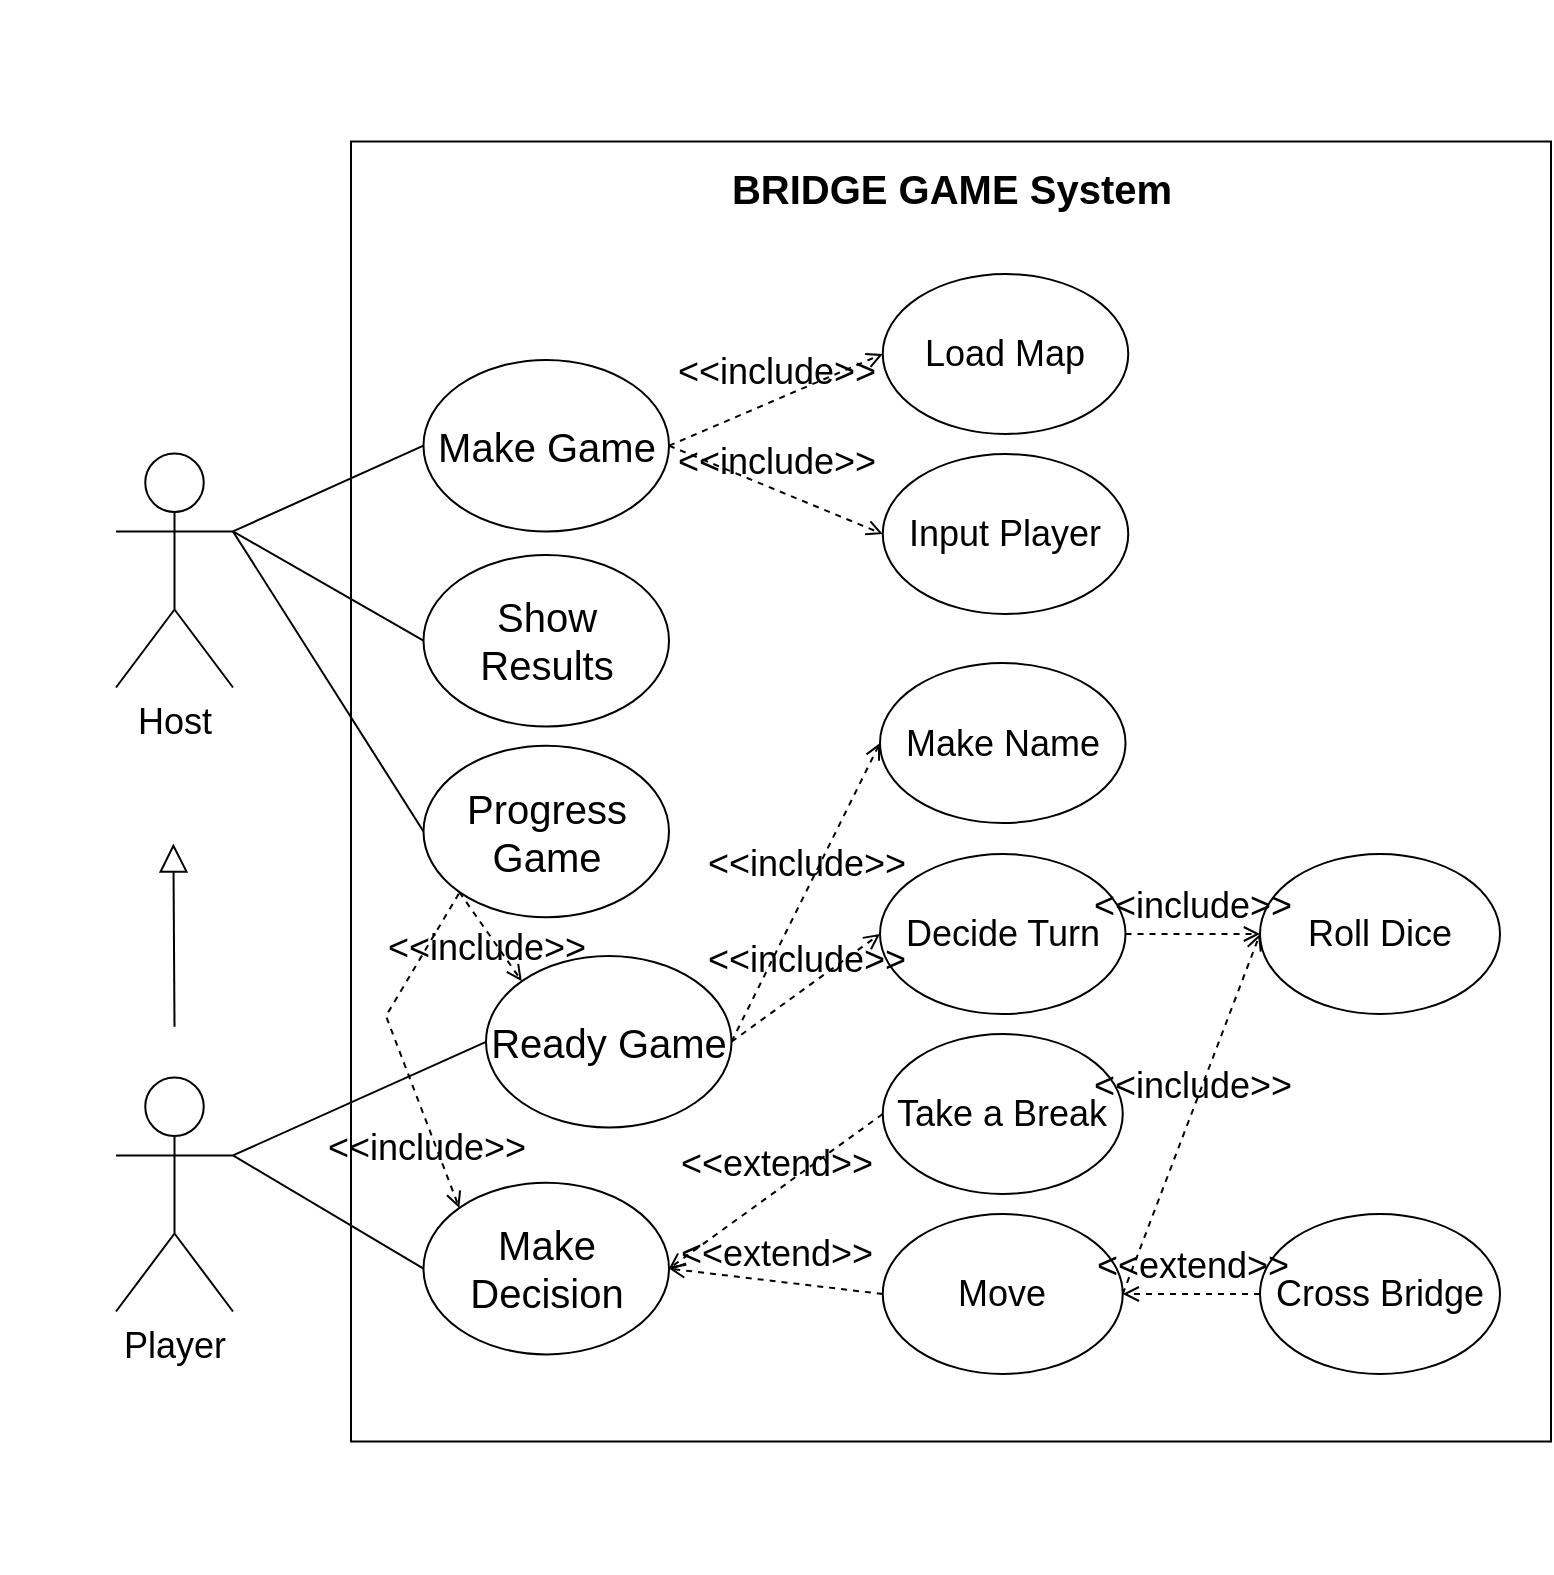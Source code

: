 <mxfile version="19.0.2" type="device" pages="12"><diagram id="9jXoq342YkSoo3Jbi4de" name="Page-1"><mxGraphModel dx="782" dy="1225" grid="1" gridSize="10" guides="1" tooltips="1" connect="1" arrows="1" fold="1" page="1" pageScale="1" pageWidth="827" pageHeight="1169" math="0" shadow="0"><root><mxCell id="0"/><mxCell id="1" parent="0"/><mxCell id="Dy46abcuqmV0aNaMCw5l-17" value="" style="group;fontStyle=1" parent="1" vertex="1" connectable="0"><mxGeometry x="37" y="192" width="745.5" height="786.07" as="geometry"/></mxCell><mxCell id="Dy46abcuqmV0aNaMCw5l-13" value="" style="group" parent="Dy46abcuqmV0aNaMCw5l-17" vertex="1" connectable="0"><mxGeometry width="745.5" height="786.07" as="geometry"/></mxCell><mxCell id="Dy46abcuqmV0aNaMCw5l-23" value="" style="group" parent="Dy46abcuqmV0aNaMCw5l-13" vertex="1" connectable="0"><mxGeometry x="-30" y="70.75" width="775.5" height="690" as="geometry"/></mxCell><mxCell id="Dy46abcuqmV0aNaMCw5l-22" value="" style="group" parent="Dy46abcuqmV0aNaMCw5l-23" vertex="1" connectable="0"><mxGeometry x="175.5" width="600" height="690" as="geometry"/></mxCell><mxCell id="Dy46abcuqmV0aNaMCw5l-2" value="" style="rounded=0;whiteSpace=wrap;html=1;" parent="Dy46abcuqmV0aNaMCw5l-22" vertex="1"><mxGeometry width="600" height="650" as="geometry"/></mxCell><mxCell id="Dy46abcuqmV0aNaMCw5l-3" value="&lt;span style=&quot;user-select: auto; font-size: 20px;&quot; lang=&quot;EN-US&quot;&gt;BRIDGE GAME System&lt;/span&gt;" style="text;html=1;strokeColor=none;fillColor=none;align=center;verticalAlign=middle;whiteSpace=wrap;rounded=0;fontSize=20;fontStyle=1" parent="Dy46abcuqmV0aNaMCw5l-22" vertex="1"><mxGeometry y="-0.55" width="600" height="48" as="geometry"/></mxCell><mxCell id="Dy46abcuqmV0aNaMCw5l-4" value="Make Decision" style="ellipse;whiteSpace=wrap;html=1;fontSize=20;" parent="Dy46abcuqmV0aNaMCw5l-22" vertex="1"><mxGeometry x="36.25" y="520.65" width="122.75" height="85.8" as="geometry"/></mxCell><mxCell id="Dy46abcuqmV0aNaMCw5l-25" value="Load Map" style="ellipse;whiteSpace=wrap;html=1;fontSize=18;" parent="Dy46abcuqmV0aNaMCw5l-22" vertex="1"><mxGeometry x="265.88" y="66.25" width="122.75" height="80" as="geometry"/></mxCell><mxCell id="Dy46abcuqmV0aNaMCw5l-30" value="Make Game" style="ellipse;whiteSpace=wrap;html=1;fontSize=20;" parent="Dy46abcuqmV0aNaMCw5l-22" vertex="1"><mxGeometry x="36.25" y="109.2" width="122.75" height="85.8" as="geometry"/></mxCell><mxCell id="Dy46abcuqmV0aNaMCw5l-31" value="Show Results" style="ellipse;whiteSpace=wrap;html=1;fontSize=20;" parent="Dy46abcuqmV0aNaMCw5l-22" vertex="1"><mxGeometry x="36.25" y="206.7" width="122.75" height="85.8" as="geometry"/></mxCell><mxCell id="Dy46abcuqmV0aNaMCw5l-32" value="Ready Game" style="ellipse;whiteSpace=wrap;html=1;fontSize=20;" parent="Dy46abcuqmV0aNaMCw5l-22" vertex="1"><mxGeometry x="67.5" y="407.25" width="122.75" height="85.8" as="geometry"/></mxCell><mxCell id="Dy46abcuqmV0aNaMCw5l-35" value="Take a Break" style="ellipse;whiteSpace=wrap;html=1;fontSize=18;" parent="Dy46abcuqmV0aNaMCw5l-22" vertex="1"><mxGeometry x="265.88" y="446.25" width="120" height="80" as="geometry"/></mxCell><mxCell id="Dy46abcuqmV0aNaMCw5l-36" value="Move" style="ellipse;whiteSpace=wrap;html=1;fontSize=18;" parent="Dy46abcuqmV0aNaMCw5l-22" vertex="1"><mxGeometry x="265.88" y="536.25" width="120" height="80" as="geometry"/></mxCell><mxCell id="Dy46abcuqmV0aNaMCw5l-40" value="Input Player" style="ellipse;whiteSpace=wrap;html=1;fontSize=18;" parent="Dy46abcuqmV0aNaMCw5l-22" vertex="1"><mxGeometry x="265.88" y="156.25" width="122.75" height="80" as="geometry"/></mxCell><mxCell id="Dy46abcuqmV0aNaMCw5l-42" value="Make Name" style="ellipse;whiteSpace=wrap;html=1;fontSize=18;" parent="Dy46abcuqmV0aNaMCw5l-22" vertex="1"><mxGeometry x="264.5" y="260.75" width="122.75" height="80" as="geometry"/></mxCell><mxCell id="Dy46abcuqmV0aNaMCw5l-44" value="Decide Turn" style="ellipse;whiteSpace=wrap;html=1;fontSize=18;" parent="Dy46abcuqmV0aNaMCw5l-22" vertex="1"><mxGeometry x="264.5" y="356.25" width="122.75" height="80" as="geometry"/></mxCell><mxCell id="Dy46abcuqmV0aNaMCw5l-48" value="Roll Dice" style="ellipse;whiteSpace=wrap;html=1;fontSize=18;" parent="Dy46abcuqmV0aNaMCw5l-22" vertex="1"><mxGeometry x="454.5" y="356.25" width="120" height="80" as="geometry"/></mxCell><mxCell id="Dy46abcuqmV0aNaMCw5l-49" value="&amp;lt;&amp;lt;include&amp;gt;&amp;gt;" style="html=1;verticalAlign=bottom;labelBackgroundColor=none;endArrow=open;endFill=0;dashed=1;rounded=0;fontSize=18;exitX=1;exitY=0.5;exitDx=0;exitDy=0;entryX=0;entryY=0.5;entryDx=0;entryDy=0;" parent="Dy46abcuqmV0aNaMCw5l-22" source="Dy46abcuqmV0aNaMCw5l-44" target="Dy46abcuqmV0aNaMCw5l-48" edge="1"><mxGeometry width="160" relative="1" as="geometry"><mxPoint x="124.5" y="356.25" as="sourcePoint"/><mxPoint x="284.5" y="356.25" as="targetPoint"/></mxGeometry></mxCell><mxCell id="Dy46abcuqmV0aNaMCw5l-50" value="&amp;lt;&amp;lt;include&amp;gt;&amp;gt;" style="html=1;verticalAlign=bottom;labelBackgroundColor=none;endArrow=open;endFill=0;dashed=1;rounded=0;fontSize=18;exitX=1;exitY=0.5;exitDx=0;exitDy=0;entryX=0;entryY=0.5;entryDx=0;entryDy=0;" parent="Dy46abcuqmV0aNaMCw5l-22" source="Dy46abcuqmV0aNaMCw5l-36" target="Dy46abcuqmV0aNaMCw5l-48" edge="1"><mxGeometry width="160" relative="1" as="geometry"><mxPoint x="434.5" y="526.25" as="sourcePoint"/><mxPoint x="594.5" y="526.25" as="targetPoint"/></mxGeometry></mxCell><mxCell id="Dy46abcuqmV0aNaMCw5l-54" value="&amp;lt;&amp;lt;include&amp;gt;&amp;gt;" style="html=1;verticalAlign=bottom;labelBackgroundColor=none;endArrow=open;endFill=0;dashed=1;rounded=0;fontSize=18;exitX=1;exitY=0.5;exitDx=0;exitDy=0;entryX=0;entryY=0.5;entryDx=0;entryDy=0;" parent="Dy46abcuqmV0aNaMCw5l-22" source="Dy46abcuqmV0aNaMCw5l-30" target="Dy46abcuqmV0aNaMCw5l-25" edge="1"><mxGeometry width="160" relative="1" as="geometry"><mxPoint x="47.5" y="418.25" as="sourcePoint"/><mxPoint x="207.5" y="418.25" as="targetPoint"/></mxGeometry></mxCell><mxCell id="Dy46abcuqmV0aNaMCw5l-55" value="&amp;lt;&amp;lt;include&amp;gt;&amp;gt;" style="html=1;verticalAlign=bottom;labelBackgroundColor=none;endArrow=open;endFill=0;dashed=1;rounded=0;fontSize=18;exitX=1;exitY=0.5;exitDx=0;exitDy=0;entryX=0;entryY=0.5;entryDx=0;entryDy=0;" parent="Dy46abcuqmV0aNaMCw5l-22" source="Dy46abcuqmV0aNaMCw5l-30" target="Dy46abcuqmV0aNaMCw5l-40" edge="1"><mxGeometry width="160" relative="1" as="geometry"><mxPoint x="167.5" y="158.25" as="sourcePoint"/><mxPoint x="327.5" y="158.25" as="targetPoint"/></mxGeometry></mxCell><mxCell id="Dy46abcuqmV0aNaMCw5l-56" value="&amp;lt;&amp;lt;include&amp;gt;&amp;gt;" style="html=1;verticalAlign=bottom;labelBackgroundColor=none;endArrow=open;endFill=0;dashed=1;rounded=0;fontSize=18;exitX=1;exitY=0.5;exitDx=0;exitDy=0;entryX=0;entryY=0.5;entryDx=0;entryDy=0;" parent="Dy46abcuqmV0aNaMCw5l-22" source="Dy46abcuqmV0aNaMCw5l-32" target="Dy46abcuqmV0aNaMCw5l-42" edge="1"><mxGeometry width="160" relative="1" as="geometry"><mxPoint x="197.5" y="268.25" as="sourcePoint"/><mxPoint x="357.5" y="268.25" as="targetPoint"/></mxGeometry></mxCell><mxCell id="Dy46abcuqmV0aNaMCw5l-57" value="&amp;lt;&amp;lt;include&amp;gt;&amp;gt;" style="html=1;verticalAlign=bottom;labelBackgroundColor=none;endArrow=open;endFill=0;dashed=1;rounded=0;fontSize=18;entryX=0;entryY=0.5;entryDx=0;entryDy=0;exitX=1;exitY=0.5;exitDx=0;exitDy=0;" parent="Dy46abcuqmV0aNaMCw5l-22" source="Dy46abcuqmV0aNaMCw5l-32" target="Dy46abcuqmV0aNaMCw5l-44" edge="1"><mxGeometry width="160" relative="1" as="geometry"><mxPoint x="227.5" y="438.25" as="sourcePoint"/><mxPoint x="387.5" y="438.25" as="targetPoint"/></mxGeometry></mxCell><mxCell id="Dy46abcuqmV0aNaMCw5l-60" value="&amp;lt;&amp;lt;extend&amp;gt;&amp;gt;" style="html=1;verticalAlign=bottom;labelBackgroundColor=none;endArrow=open;endFill=0;dashed=1;rounded=0;fontSize=18;exitX=0;exitY=0.5;exitDx=0;exitDy=0;entryX=1;entryY=0.5;entryDx=0;entryDy=0;" parent="Dy46abcuqmV0aNaMCw5l-22" source="Dy46abcuqmV0aNaMCw5l-35" target="Dy46abcuqmV0aNaMCw5l-4" edge="1"><mxGeometry width="160" relative="1" as="geometry"><mxPoint x="197.5" y="548.25" as="sourcePoint"/><mxPoint x="357.5" y="548.25" as="targetPoint"/></mxGeometry></mxCell><mxCell id="Dy46abcuqmV0aNaMCw5l-61" value="&amp;lt;&amp;lt;extend&amp;gt;&amp;gt;" style="html=1;verticalAlign=bottom;labelBackgroundColor=none;endArrow=open;endFill=0;dashed=1;rounded=0;fontSize=18;entryX=1;entryY=0.5;entryDx=0;entryDy=0;exitX=0;exitY=0.5;exitDx=0;exitDy=0;" parent="Dy46abcuqmV0aNaMCw5l-22" source="Dy46abcuqmV0aNaMCw5l-36" target="Dy46abcuqmV0aNaMCw5l-4" edge="1"><mxGeometry width="160" relative="1" as="geometry"><mxPoint x="257.5" y="588.25" as="sourcePoint"/><mxPoint x="357.5" y="578.25" as="targetPoint"/></mxGeometry></mxCell><mxCell id="Dy46abcuqmV0aNaMCw5l-62" value="Cross Bridge" style="ellipse;whiteSpace=wrap;html=1;fontSize=18;" parent="Dy46abcuqmV0aNaMCw5l-22" vertex="1"><mxGeometry x="454.5" y="536.25" width="120" height="80" as="geometry"/></mxCell><mxCell id="Dy46abcuqmV0aNaMCw5l-63" value="&amp;lt;&amp;lt;extend&amp;gt;&amp;gt;" style="html=1;verticalAlign=bottom;labelBackgroundColor=none;endArrow=open;endFill=0;dashed=1;rounded=0;fontSize=18;entryX=1;entryY=0.5;entryDx=0;entryDy=0;exitX=0;exitY=0.5;exitDx=0;exitDy=0;" parent="Dy46abcuqmV0aNaMCw5l-22" source="Dy46abcuqmV0aNaMCw5l-62" target="Dy46abcuqmV0aNaMCw5l-36" edge="1"><mxGeometry width="160" relative="1" as="geometry"><mxPoint x="263.62" y="326.5" as="sourcePoint"/><mxPoint x="347.62" y="563.55" as="targetPoint"/></mxGeometry></mxCell><mxCell id="8fv6N6VzhOyIJWnFySzv-1" value="Progress Game" style="ellipse;whiteSpace=wrap;html=1;fontSize=20;" parent="Dy46abcuqmV0aNaMCw5l-22" vertex="1"><mxGeometry x="36.25" y="302.1" width="122.75" height="85.8" as="geometry"/></mxCell><mxCell id="8fv6N6VzhOyIJWnFySzv-5" value="&amp;lt;&amp;lt;include&amp;gt;&amp;gt;" style="html=1;verticalAlign=bottom;labelBackgroundColor=none;endArrow=open;endFill=0;dashed=1;rounded=0;fontSize=18;exitX=0;exitY=1;exitDx=0;exitDy=0;entryX=0;entryY=0;entryDx=0;entryDy=0;" parent="Dy46abcuqmV0aNaMCw5l-22" target="Dy46abcuqmV0aNaMCw5l-4" edge="1"><mxGeometry x="0.759" y="-10" width="160" relative="1" as="geometry"><mxPoint x="53.9" y="376.105" as="sourcePoint"/><mxPoint x="53.9" y="421.045" as="targetPoint"/><Array as="points"><mxPoint x="17.5" y="437.25"/></Array><mxPoint as="offset"/></mxGeometry></mxCell><mxCell id="8fv6N6VzhOyIJWnFySzv-9" value="&amp;lt;&amp;lt;include&amp;gt;&amp;gt;" style="html=1;verticalAlign=bottom;labelBackgroundColor=none;endArrow=open;endFill=0;dashed=1;rounded=0;fontSize=18;exitX=0;exitY=1;exitDx=0;exitDy=0;entryX=0;entryY=0;entryDx=0;entryDy=0;" parent="Dy46abcuqmV0aNaMCw5l-22" source="8fv6N6VzhOyIJWnFySzv-1" target="Dy46abcuqmV0aNaMCw5l-32" edge="1"><mxGeometry x="0.548" y="-13" width="160" relative="1" as="geometry"><mxPoint x="63.9" y="386.105" as="sourcePoint"/><mxPoint x="63.9" y="543.445" as="targetPoint"/><Array as="points"/><mxPoint as="offset"/></mxGeometry></mxCell><mxCell id="Dy46abcuqmV0aNaMCw5l-1" value="&lt;font style=&quot;user-select: auto; font-size: 18px;&quot;&gt;Host&lt;/font&gt;" style="shape=umlActor;verticalLabelPosition=bottom;verticalAlign=top;html=1;outlineConnect=0;" parent="Dy46abcuqmV0aNaMCw5l-23" vertex="1"><mxGeometry x="58" y="156" width="58.5" height="117" as="geometry"/></mxCell><mxCell id="Dy46abcuqmV0aNaMCw5l-5" value="&lt;font style=&quot;font-size: 18px;&quot;&gt;Player&lt;/font&gt;" style="shape=umlActor;verticalLabelPosition=bottom;verticalAlign=top;html=1;outlineConnect=0;" parent="Dy46abcuqmV0aNaMCw5l-23" vertex="1"><mxGeometry x="58" y="468" width="58.5" height="117" as="geometry"/></mxCell><mxCell id="Dy46abcuqmV0aNaMCw5l-6" value="" style="edgeStyle=none;html=1;endSize=12;endArrow=block;endFill=0;rounded=0;" parent="Dy46abcuqmV0aNaMCw5l-23" edge="1"><mxGeometry width="160" relative="1" as="geometry"><mxPoint x="87.25" y="442.65" as="sourcePoint"/><mxPoint x="86.685" y="351" as="targetPoint"/></mxGeometry></mxCell><mxCell id="Dy46abcuqmV0aNaMCw5l-8" value="" style="endArrow=none;html=1;rounded=0;entryX=0;entryY=0.5;entryDx=0;entryDy=0;exitX=1;exitY=0.333;exitDx=0;exitDy=0;exitPerimeter=0;" parent="Dy46abcuqmV0aNaMCw5l-23" source="Dy46abcuqmV0aNaMCw5l-1" target="Dy46abcuqmV0aNaMCw5l-30" edge="1"><mxGeometry width="50" height="50" relative="1" as="geometry"><mxPoint x="97.5" y="214.5" as="sourcePoint"/><mxPoint x="282.75" y="152.1" as="targetPoint"/></mxGeometry></mxCell><mxCell id="Dy46abcuqmV0aNaMCw5l-9" value="" style="endArrow=none;html=1;rounded=0;entryX=0;entryY=0.5;entryDx=0;entryDy=0;exitX=1;exitY=0.333;exitDx=0;exitDy=0;exitPerimeter=0;" parent="Dy46abcuqmV0aNaMCw5l-23" source="Dy46abcuqmV0aNaMCw5l-5" target="Dy46abcuqmV0aNaMCw5l-4" edge="1"><mxGeometry width="50" height="50" relative="1" as="geometry"><mxPoint x="54.6" y="518.7" as="sourcePoint"/><mxPoint x="331.5" y="370.5" as="targetPoint"/></mxGeometry></mxCell><mxCell id="Dy46abcuqmV0aNaMCw5l-11" value="" style="endArrow=none;html=1;rounded=0;entryX=0;entryY=0.5;entryDx=0;entryDy=0;exitX=1;exitY=0.333;exitDx=0;exitDy=0;exitPerimeter=0;" parent="Dy46abcuqmV0aNaMCw5l-23" source="Dy46abcuqmV0aNaMCw5l-1" target="Dy46abcuqmV0aNaMCw5l-31" edge="1"><mxGeometry width="50" height="50" relative="1" as="geometry"><mxPoint x="58.5" y="206.7" as="sourcePoint"/><mxPoint x="282.75" y="249.6" as="targetPoint"/></mxGeometry></mxCell><mxCell id="Dy46abcuqmV0aNaMCw5l-16" value="" style="endArrow=none;html=1;rounded=0;entryX=0;entryY=0.5;entryDx=0;entryDy=0;exitX=1;exitY=0.333;exitDx=0;exitDy=0;exitPerimeter=0;" parent="Dy46abcuqmV0aNaMCw5l-23" source="Dy46abcuqmV0aNaMCw5l-5" target="Dy46abcuqmV0aNaMCw5l-32" edge="1"><mxGeometry width="50" height="50" relative="1" as="geometry"><mxPoint x="54.6" y="520.65" as="sourcePoint"/><mxPoint x="282.75" y="469.15" as="targetPoint"/></mxGeometry></mxCell><mxCell id="8fv6N6VzhOyIJWnFySzv-3" value="" style="endArrow=none;html=1;rounded=0;labelBackgroundColor=none;fontSize=11;entryX=1;entryY=0.333;entryDx=0;entryDy=0;entryPerimeter=0;exitX=0;exitY=0.5;exitDx=0;exitDy=0;" parent="Dy46abcuqmV0aNaMCw5l-23" source="8fv6N6VzhOyIJWnFySzv-1" target="Dy46abcuqmV0aNaMCw5l-1" edge="1"><mxGeometry width="50" height="50" relative="1" as="geometry"><mxPoint x="153" y="327.25" as="sourcePoint"/><mxPoint x="203" y="277.25" as="targetPoint"/></mxGeometry></mxCell></root></mxGraphModel></diagram><diagram id="XinLsq_CgFcY9QI4UBsb" name="Page-2"><mxGraphModel dx="1117" dy="1750" grid="1" gridSize="10" guides="1" tooltips="1" connect="1" arrows="1" fold="1" page="0" pageScale="1" pageWidth="827" pageHeight="1169" math="0" shadow="0"><root><mxCell id="0"/><mxCell id="1" parent="0"/><mxCell id="xKDXFVw8Ur9SYJFt7HCx-155" value="2...4" style="text;html=1;strokeColor=none;fillColor=none;align=center;verticalAlign=middle;whiteSpace=wrap;rounded=0;fontSize=11;" parent="1" vertex="1"><mxGeometry x="427" y="434" width="60" height="30" as="geometry"/></mxCell><mxCell id="xKDXFVw8Ur9SYJFt7HCx-141" style="edgeStyle=orthogonalEdgeStyle;rounded=0;orthogonalLoop=1;jettySize=auto;html=1;entryX=0.5;entryY=0;entryDx=0;entryDy=0;fontSize=11;endArrow=none;endFill=0;" parent="1" source="xKDXFVw8Ur9SYJFt7HCx-3" target="xKDXFVw8Ur9SYJFt7HCx-108" edge="1"><mxGeometry relative="1" as="geometry"><Array as="points"><mxPoint x="185" y="830"/><mxPoint x="115" y="830"/><mxPoint x="115" y="850"/></Array></mxGeometry></mxCell><mxCell id="DUvdJMa3vyKUWrEDKHQD-3" style="edgeStyle=orthogonalEdgeStyle;rounded=0;orthogonalLoop=1;jettySize=auto;html=1;entryX=0.25;entryY=0;entryDx=0;entryDy=0;fontSize=11;" parent="1" source="xKDXFVw8Ur9SYJFt7HCx-3" target="xKDXFVw8Ur9SYJFt7HCx-117" edge="1"><mxGeometry relative="1" as="geometry"><Array as="points"><mxPoint x="230" y="830"/><mxPoint x="270" y="830"/></Array></mxGeometry></mxCell><mxCell id="xKDXFVw8Ur9SYJFt7HCx-3" value="Map" style="swimlane;fontStyle=0;childLayout=stackLayout;horizontal=1;startSize=30;horizontalStack=0;resizeParent=1;resizeParentMax=0;resizeLast=0;collapsible=1;marginBottom=0;fontSize=11;" parent="1" vertex="1"><mxGeometry x="60" y="491" width="250" height="188" as="geometry"/></mxCell><mxCell id="xKDXFVw8Ur9SYJFt7HCx-6" value="mapArray: Cell[][]" style="text;strokeColor=none;fillColor=none;align=left;verticalAlign=middle;spacingLeft=4;spacingRight=4;overflow=hidden;points=[[0,0.5],[1,0.5]];portConstraint=eastwest;rotatable=0;fontSize=11;" parent="xKDXFVw8Ur9SYJFt7HCx-3" vertex="1"><mxGeometry y="30" width="250" height="30" as="geometry"/></mxCell><mxCell id="xKDXFVw8Ur9SYJFt7HCx-127" value="" style="line;strokeWidth=1;fillColor=none;align=left;verticalAlign=middle;spacingTop=-1;spacingLeft=3;spacingRight=3;rotatable=0;labelPosition=right;points=[];portConstraint=eastwest;fontSize=11;" parent="xKDXFVw8Ur9SYJFt7HCx-3" vertex="1"><mxGeometry y="60" width="250" height="8" as="geometry"/></mxCell><mxCell id="xKDXFVw8Ur9SYJFt7HCx-202" value="makeMap()" style="text;strokeColor=none;fillColor=none;align=left;verticalAlign=middle;spacingLeft=4;spacingRight=4;overflow=hidden;points=[[0,0.5],[1,0.5]];portConstraint=eastwest;rotatable=0;fontSize=11;" parent="xKDXFVw8Ur9SYJFt7HCx-3" vertex="1"><mxGeometry y="68" width="250" height="30" as="geometry"/></mxCell><mxCell id="xKDXFVw8Ur9SYJFt7HCx-126" value="isValid(): Boolean" style="text;strokeColor=none;fillColor=none;align=left;verticalAlign=middle;spacingLeft=4;spacingRight=4;overflow=hidden;points=[[0,0.5],[1,0.5]];portConstraint=eastwest;rotatable=0;fontSize=11;" parent="xKDXFVw8Ur9SYJFt7HCx-3" vertex="1"><mxGeometry y="98" width="250" height="30" as="geometry"/></mxCell><mxCell id="xKDXFVw8Ur9SYJFt7HCx-131" value="canMove(String): Boolean" style="text;strokeColor=none;fillColor=none;align=left;verticalAlign=middle;spacingLeft=4;spacingRight=4;overflow=hidden;points=[[0,0.5],[1,0.5]];portConstraint=eastwest;rotatable=0;fontSize=11;" parent="xKDXFVw8Ur9SYJFt7HCx-3" vertex="1"><mxGeometry y="128" width="250" height="30" as="geometry"/></mxCell><mxCell id="xKDXFVw8Ur9SYJFt7HCx-165" value="checkCurrentCell(Coordinate)" style="text;strokeColor=none;fillColor=none;align=left;verticalAlign=middle;spacingLeft=4;spacingRight=4;overflow=hidden;points=[[0,0.5],[1,0.5]];portConstraint=eastwest;rotatable=0;fontSize=11;" parent="xKDXFVw8Ur9SYJFt7HCx-3" vertex="1"><mxGeometry y="158" width="250" height="30" as="geometry"/></mxCell><mxCell id="xKDXFVw8Ur9SYJFt7HCx-93" style="edgeStyle=orthogonalEdgeStyle;rounded=0;orthogonalLoop=1;jettySize=auto;html=1;entryX=0.5;entryY=0;entryDx=0;entryDy=0;fontSize=11;endArrow=none;endFill=0;startArrow=none;" parent="1" source="xKDXFVw8Ur9SYJFt7HCx-195" target="xKDXFVw8Ur9SYJFt7HCx-76" edge="1"><mxGeometry relative="1" as="geometry"><Array as="points"><mxPoint x="440" y="1230"/><mxPoint x="215" y="1230"/></Array></mxGeometry></mxCell><mxCell id="xKDXFVw8Ur9SYJFt7HCx-144" style="edgeStyle=orthogonalEdgeStyle;rounded=0;orthogonalLoop=1;jettySize=auto;html=1;entryX=0.5;entryY=0;entryDx=0;entryDy=0;fontSize=11;endArrow=none;endFill=0;" parent="1" source="xKDXFVw8Ur9SYJFt7HCx-8" target="xKDXFVw8Ur9SYJFt7HCx-82" edge="1"><mxGeometry relative="1" as="geometry"><Array as="points"><mxPoint x="440" y="1230"/><mxPoint x="665" y="1230"/></Array></mxGeometry></mxCell><mxCell id="xKDXFVw8Ur9SYJFt7HCx-207" style="edgeStyle=orthogonalEdgeStyle;rounded=0;orthogonalLoop=1;jettySize=auto;html=1;fontSize=11;endArrow=none;endFill=0;" parent="1" source="xKDXFVw8Ur9SYJFt7HCx-8" target="xKDXFVw8Ur9SYJFt7HCx-80" edge="1"><mxGeometry relative="1" as="geometry"><Array as="points"><mxPoint x="440" y="1230"/><mxPoint x="365" y="1230"/></Array></mxGeometry></mxCell><mxCell id="xKDXFVw8Ur9SYJFt7HCx-208" style="edgeStyle=orthogonalEdgeStyle;rounded=0;orthogonalLoop=1;jettySize=auto;html=1;entryX=0.5;entryY=0;entryDx=0;entryDy=0;fontSize=11;endArrow=none;endFill=0;" parent="1" source="xKDXFVw8Ur9SYJFt7HCx-8" target="xKDXFVw8Ur9SYJFt7HCx-81" edge="1"><mxGeometry relative="1" as="geometry"><Array as="points"><mxPoint x="440" y="1230"/><mxPoint x="515" y="1230"/></Array></mxGeometry></mxCell><mxCell id="DUvdJMa3vyKUWrEDKHQD-4" style="edgeStyle=orthogonalEdgeStyle;rounded=0;orthogonalLoop=1;jettySize=auto;html=1;entryX=0.75;entryY=0;entryDx=0;entryDy=0;fontSize=11;" parent="1" source="xKDXFVw8Ur9SYJFt7HCx-8" target="xKDXFVw8Ur9SYJFt7HCx-117" edge="1"><mxGeometry relative="1" as="geometry"><Array as="points"><mxPoint x="400" y="830"/><mxPoint x="370" y="830"/></Array></mxGeometry></mxCell><mxCell id="xKDXFVw8Ur9SYJFt7HCx-8" value="Player" style="swimlane;fontStyle=0;childLayout=stackLayout;horizontal=1;startSize=30;horizontalStack=0;resizeParent=1;resizeParentMax=0;resizeLast=0;collapsible=1;marginBottom=0;fontSize=11;" parent="1" vertex="1"><mxGeometry x="345" y="490" width="190" height="308" as="geometry"/></mxCell><mxCell id="xKDXFVw8Ur9SYJFt7HCx-9" value="name: String" style="text;strokeColor=none;fillColor=none;align=left;verticalAlign=middle;spacingLeft=4;spacingRight=4;overflow=hidden;points=[[0,0.5],[1,0.5]];portConstraint=eastwest;rotatable=0;fontSize=11;" parent="xKDXFVw8Ur9SYJFt7HCx-8" vertex="1"><mxGeometry y="30" width="190" height="30" as="geometry"/></mxCell><mxCell id="xKDXFVw8Ur9SYJFt7HCx-102" value="turn: Turn" style="text;strokeColor=none;fillColor=none;align=left;verticalAlign=middle;spacingLeft=4;spacingRight=4;overflow=hidden;points=[[0,0.5],[1,0.5]];portConstraint=eastwest;rotatable=0;fontSize=11;" parent="xKDXFVw8Ur9SYJFt7HCx-8" vertex="1"><mxGeometry y="60" width="190" height="30" as="geometry"/></mxCell><mxCell id="xKDXFVw8Ur9SYJFt7HCx-62" value="cards: Card[]" style="text;strokeColor=none;fillColor=none;align=left;verticalAlign=middle;spacingLeft=4;spacingRight=4;overflow=hidden;points=[[0,0.5],[1,0.5]];portConstraint=eastwest;rotatable=0;fontSize=11;" parent="xKDXFVw8Ur9SYJFt7HCx-8" vertex="1"><mxGeometry y="90" width="190" height="30" as="geometry"/></mxCell><mxCell id="xKDXFVw8Ur9SYJFt7HCx-107" value="locate: Coordinate" style="text;strokeColor=none;fillColor=none;align=left;verticalAlign=middle;spacingLeft=4;spacingRight=4;overflow=hidden;points=[[0,0.5],[1,0.5]];portConstraint=eastwest;rotatable=0;fontSize=11;" parent="xKDXFVw8Ur9SYJFt7HCx-8" vertex="1"><mxGeometry y="120" width="190" height="30" as="geometry"/></mxCell><mxCell id="xKDXFVw8Ur9SYJFt7HCx-150" value="" style="line;strokeWidth=1;fillColor=none;align=left;verticalAlign=middle;spacingTop=-1;spacingLeft=3;spacingRight=3;rotatable=0;labelPosition=right;points=[];portConstraint=eastwest;fontSize=11;" parent="xKDXFVw8Ur9SYJFt7HCx-8" vertex="1"><mxGeometry y="150" width="190" height="8" as="geometry"/></mxCell><mxCell id="xKDXFVw8Ur9SYJFt7HCx-148" value="+move(String)" style="text;strokeColor=none;fillColor=none;align=left;verticalAlign=middle;spacingLeft=4;spacingRight=4;overflow=hidden;points=[[0,0.5],[1,0.5]];portConstraint=eastwest;rotatable=0;fontSize=11;" parent="xKDXFVw8Ur9SYJFt7HCx-8" vertex="1"><mxGeometry y="158" width="190" height="30" as="geometry"/></mxCell><mxCell id="xKDXFVw8Ur9SYJFt7HCx-149" value="+break()" style="text;strokeColor=none;fillColor=none;align=left;verticalAlign=middle;spacingLeft=4;spacingRight=4;overflow=hidden;points=[[0,0.5],[1,0.5]];portConstraint=eastwest;rotatable=0;fontSize=11;" parent="xKDXFVw8Ur9SYJFt7HCx-8" vertex="1"><mxGeometry y="188" width="190" height="30" as="geometry"/></mxCell><mxCell id="xKDXFVw8Ur9SYJFt7HCx-164" value="discardBridgeCard()" style="text;strokeColor=none;fillColor=none;align=left;verticalAlign=middle;spacingLeft=4;spacingRight=4;overflow=hidden;points=[[0,0.5],[1,0.5]];portConstraint=eastwest;rotatable=0;fontSize=11;" parent="xKDXFVw8Ur9SYJFt7HCx-8" vertex="1"><mxGeometry y="218" width="190" height="30" as="geometry"/></mxCell><mxCell id="xKDXFVw8Ur9SYJFt7HCx-173" value="saveCard(Card)" style="text;strokeColor=none;fillColor=none;align=left;verticalAlign=middle;spacingLeft=4;spacingRight=4;overflow=hidden;points=[[0,0.5],[1,0.5]];portConstraint=eastwest;rotatable=0;fontSize=11;" parent="xKDXFVw8Ur9SYJFt7HCx-8" vertex="1"><mxGeometry y="248" width="190" height="30" as="geometry"/></mxCell><mxCell id="xKDXFVw8Ur9SYJFt7HCx-177" value="isEnd(): Boolean" style="text;strokeColor=none;fillColor=none;align=left;verticalAlign=middle;spacingLeft=4;spacingRight=4;overflow=hidden;points=[[0,0.5],[1,0.5]];portConstraint=eastwest;rotatable=0;fontSize=11;" parent="xKDXFVw8Ur9SYJFt7HCx-8" vertex="1"><mxGeometry y="278" width="190" height="30" as="geometry"/></mxCell><mxCell id="xKDXFVw8Ur9SYJFt7HCx-61" style="edgeStyle=orthogonalEdgeStyle;rounded=0;orthogonalLoop=1;jettySize=auto;html=1;entryX=0.5;entryY=0;entryDx=0;entryDy=0;fontSize=11;endArrow=none;endFill=0;" parent="1" source="xKDXFVw8Ur9SYJFt7HCx-10" target="xKDXFVw8Ur9SYJFt7HCx-14" edge="1"><mxGeometry relative="1" as="geometry"><Array as="points"><mxPoint x="510" y="450"/><mxPoint x="640" y="450"/></Array></mxGeometry></mxCell><mxCell id="xKDXFVw8Ur9SYJFt7HCx-158" style="edgeStyle=orthogonalEdgeStyle;rounded=0;orthogonalLoop=1;jettySize=auto;html=1;entryX=0.5;entryY=0;entryDx=0;entryDy=0;fontSize=11;endArrow=none;endFill=0;" parent="1" source="xKDXFVw8Ur9SYJFt7HCx-10" target="xKDXFVw8Ur9SYJFt7HCx-8" edge="1"><mxGeometry relative="1" as="geometry"><Array as="points"><mxPoint x="440" y="360"/><mxPoint x="440" y="360"/></Array></mxGeometry></mxCell><mxCell id="xKDXFVw8Ur9SYJFt7HCx-189" style="edgeStyle=orthogonalEdgeStyle;rounded=0;orthogonalLoop=1;jettySize=auto;html=1;entryX=0.5;entryY=0;entryDx=0;entryDy=0;fontSize=11;endArrow=none;endFill=0;" parent="1" source="xKDXFVw8Ur9SYJFt7HCx-10" target="xKDXFVw8Ur9SYJFt7HCx-179" edge="1"><mxGeometry relative="1" as="geometry"><Array as="points"><mxPoint x="760" y="245"/><mxPoint x="760" y="710"/><mxPoint x="645" y="710"/></Array></mxGeometry></mxCell><mxCell id="3lkwi1lzcO10WFXPOlsl-4" style="edgeStyle=orthogonalEdgeStyle;rounded=0;orthogonalLoop=1;jettySize=auto;html=1;entryX=0.5;entryY=0;entryDx=0;entryDy=0;labelBackgroundColor=none;fontSize=11;" parent="1" source="xKDXFVw8Ur9SYJFt7HCx-10" target="xKDXFVw8Ur9SYJFt7HCx-3" edge="1"><mxGeometry relative="1" as="geometry"><Array as="points"><mxPoint x="360" y="450"/><mxPoint x="185" y="450"/></Array></mxGeometry></mxCell><mxCell id="xKDXFVw8Ur9SYJFt7HCx-10" value="Game" style="swimlane;fontStyle=0;childLayout=stackLayout;horizontal=1;startSize=30;horizontalStack=0;resizeParent=1;resizeParentMax=0;resizeLast=0;collapsible=1;marginBottom=0;fontSize=11;" parent="1" vertex="1"><mxGeometry x="300" y="10" width="280" height="400" as="geometry"/></mxCell><mxCell id="xKDXFVw8Ur9SYJFt7HCx-11" value="map : Map" style="text;strokeColor=none;fillColor=none;align=left;verticalAlign=middle;spacingLeft=4;spacingRight=4;overflow=hidden;points=[[0,0.5],[1,0.5]];portConstraint=eastwest;rotatable=0;fontSize=11;" parent="xKDXFVw8Ur9SYJFt7HCx-10" vertex="1"><mxGeometry y="30" width="280" height="30" as="geometry"/></mxCell><mxCell id="xKDXFVw8Ur9SYJFt7HCx-203" value="numPlayer: Int" style="text;strokeColor=none;fillColor=none;align=left;verticalAlign=middle;spacingLeft=4;spacingRight=4;overflow=hidden;points=[[0,0.5],[1,0.5]];portConstraint=eastwest;rotatable=0;fontSize=11;" parent="xKDXFVw8Ur9SYJFt7HCx-10" vertex="1"><mxGeometry y="60" width="280" height="30" as="geometry"/></mxCell><mxCell id="xKDXFVw8Ur9SYJFt7HCx-13" value="players: Player[]" style="text;strokeColor=none;fillColor=none;align=left;verticalAlign=middle;spacingLeft=4;spacingRight=4;overflow=hidden;points=[[0,0.5],[1,0.5]];portConstraint=eastwest;rotatable=0;fontSize=11;" parent="xKDXFVw8Ur9SYJFt7HCx-10" vertex="1"><mxGeometry y="90" width="280" height="30" as="geometry"/></mxCell><mxCell id="xKDXFVw8Ur9SYJFt7HCx-178" value="endOrder: Player[]" style="text;strokeColor=none;fillColor=none;align=left;verticalAlign=middle;spacingLeft=4;spacingRight=4;overflow=hidden;points=[[0,0.5],[1,0.5]];portConstraint=eastwest;rotatable=0;fontSize=11;" parent="xKDXFVw8Ur9SYJFt7HCx-10" vertex="1"><mxGeometry y="120" width="280" height="30" as="geometry"/></mxCell><mxCell id="xKDXFVw8Ur9SYJFt7HCx-28" value="" style="line;strokeWidth=1;rotatable=0;dashed=0;labelPosition=right;align=left;verticalAlign=middle;spacingTop=0;spacingLeft=6;points=[];portConstraint=eastwest;fontSize=11;" parent="xKDXFVw8Ur9SYJFt7HCx-10" vertex="1"><mxGeometry y="150" width="280" height="10" as="geometry"/></mxCell><mxCell id="xKDXFVw8Ur9SYJFt7HCx-204" value="ready()" style="text;strokeColor=none;fillColor=none;align=left;verticalAlign=middle;spacingLeft=4;spacingRight=4;overflow=hidden;points=[[0,0.5],[1,0.5]];portConstraint=eastwest;rotatable=0;fontSize=11;" parent="xKDXFVw8Ur9SYJFt7HCx-10" vertex="1"><mxGeometry y="160" width="280" height="30" as="geometry"/></mxCell><mxCell id="xKDXFVw8Ur9SYJFt7HCx-25" value="decideTurn()" style="text;strokeColor=none;fillColor=none;align=left;verticalAlign=middle;spacingLeft=4;spacingRight=4;overflow=hidden;points=[[0,0.5],[1,0.5]];portConstraint=eastwest;rotatable=0;fontSize=11;" parent="xKDXFVw8Ur9SYJFt7HCx-10" vertex="1"><mxGeometry y="190" width="280" height="30" as="geometry"/></mxCell><mxCell id="xKDXFVw8Ur9SYJFt7HCx-176" value="play()" style="text;strokeColor=none;fillColor=none;align=left;verticalAlign=middle;spacingLeft=4;spacingRight=4;overflow=hidden;points=[[0,0.5],[1,0.5]];portConstraint=eastwest;rotatable=0;fontSize=11;" parent="xKDXFVw8Ur9SYJFt7HCx-10" vertex="1"><mxGeometry y="220" width="280" height="30" as="geometry"/></mxCell><mxCell id="xKDXFVw8Ur9SYJFt7HCx-29" value="currentPlayer(): Player" style="text;strokeColor=none;fillColor=none;align=left;verticalAlign=middle;spacingLeft=4;spacingRight=4;overflow=hidden;points=[[0,0.5],[1,0.5]];portConstraint=eastwest;rotatable=0;fontSize=11;" parent="xKDXFVw8Ur9SYJFt7HCx-10" vertex="1"><mxGeometry y="250" width="280" height="30" as="geometry"/></mxCell><mxCell id="xKDXFVw8Ur9SYJFt7HCx-192" value="checkEndGame(): Boolean" style="text;strokeColor=none;fillColor=none;align=left;verticalAlign=middle;spacingLeft=4;spacingRight=4;overflow=hidden;points=[[0,0.5],[1,0.5]];portConstraint=eastwest;rotatable=0;fontSize=11;" parent="xKDXFVw8Ur9SYJFt7HCx-10" vertex="1"><mxGeometry y="280" width="280" height="30" as="geometry"/></mxCell><mxCell id="Dfjs2q1YXAFdzJqKGQ1m-1" value="orderPlayerbyTurn()" style="text;strokeColor=none;fillColor=none;align=left;verticalAlign=middle;spacingLeft=4;spacingRight=4;overflow=hidden;points=[[0,0.5],[1,0.5]];portConstraint=eastwest;rotatable=0;fontSize=11;" parent="xKDXFVw8Ur9SYJFt7HCx-10" vertex="1"><mxGeometry y="310" width="280" height="30" as="geometry"/></mxCell><mxCell id="2GOVhF_WsWpVTK1dIhRe-1" value="removeOverlap()" style="text;strokeColor=none;fillColor=none;align=left;verticalAlign=middle;spacingLeft=4;spacingRight=4;overflow=hidden;points=[[0,0.5],[1,0.5]];portConstraint=eastwest;rotatable=0;fontSize=11;" parent="xKDXFVw8Ur9SYJFt7HCx-10" vertex="1"><mxGeometry y="340" width="280" height="30" as="geometry"/></mxCell><mxCell id="3lkwi1lzcO10WFXPOlsl-1" value="calculateScore()" style="text;strokeColor=none;fillColor=none;align=left;verticalAlign=middle;spacingLeft=4;spacingRight=4;overflow=hidden;points=[[0,0.5],[1,0.5]];portConstraint=eastwest;rotatable=0;fontSize=11;" parent="xKDXFVw8Ur9SYJFt7HCx-10" vertex="1"><mxGeometry y="370" width="280" height="30" as="geometry"/></mxCell><mxCell id="xKDXFVw8Ur9SYJFt7HCx-14" value="Dice" style="swimlane;fontStyle=0;childLayout=stackLayout;horizontal=1;startSize=30;horizontalStack=0;resizeParent=1;resizeParentMax=0;resizeLast=0;collapsible=1;marginBottom=0;fontSize=11;" parent="1" vertex="1"><mxGeometry x="575" y="491" width="140" height="98" as="geometry"/></mxCell><mxCell id="xKDXFVw8Ur9SYJFt7HCx-15" value="maxNum: Int" style="text;strokeColor=none;fillColor=none;align=left;verticalAlign=middle;spacingLeft=4;spacingRight=4;overflow=hidden;points=[[0,0.5],[1,0.5]];portConstraint=eastwest;rotatable=0;fontSize=11;" parent="xKDXFVw8Ur9SYJFt7HCx-14" vertex="1"><mxGeometry y="30" width="140" height="30" as="geometry"/></mxCell><mxCell id="xKDXFVw8Ur9SYJFt7HCx-101" value="" style="line;strokeWidth=1;fillColor=none;align=left;verticalAlign=middle;spacingTop=-1;spacingLeft=3;spacingRight=3;rotatable=0;labelPosition=right;points=[];portConstraint=eastwest;fontSize=11;" parent="xKDXFVw8Ur9SYJFt7HCx-14" vertex="1"><mxGeometry y="60" width="140" height="8" as="geometry"/></mxCell><mxCell id="xKDXFVw8Ur9SYJFt7HCx-100" value="roll(): Int" style="text;strokeColor=none;fillColor=none;align=left;verticalAlign=middle;spacingLeft=4;spacingRight=4;overflow=hidden;points=[[0,0.5],[1,0.5]];portConstraint=eastwest;rotatable=0;fontSize=11;" parent="xKDXFVw8Ur9SYJFt7HCx-14" vertex="1"><mxGeometry y="68" width="140" height="30" as="geometry"/></mxCell><mxCell id="xKDXFVw8Ur9SYJFt7HCx-18" value="GameResult" style="swimlane;fontStyle=0;childLayout=stackLayout;horizontal=1;startSize=35;horizontalStack=0;resizeParent=1;resizeParentMax=0;resizeLast=0;collapsible=1;marginBottom=0;fontSize=11;" parent="1" vertex="1"><mxGeometry x="60" y="162.5" width="140" height="125" as="geometry"/></mxCell><mxCell id="xKDXFVw8Ur9SYJFt7HCx-40" value="winner: Player" style="text;html=1;strokeColor=none;fillColor=none;align=left;verticalAlign=middle;whiteSpace=wrap;rounded=0;fontSize=11;" parent="xKDXFVw8Ur9SYJFt7HCx-18" vertex="1"><mxGeometry y="35" width="140" height="30" as="geometry"/></mxCell><mxCell id="xKDXFVw8Ur9SYJFt7HCx-42" value="playTime: Time" style="text;html=1;strokeColor=none;fillColor=none;align=left;verticalAlign=middle;whiteSpace=wrap;rounded=0;fontSize=11;" parent="xKDXFVw8Ur9SYJFt7HCx-18" vertex="1"><mxGeometry y="65" width="140" height="30" as="geometry"/></mxCell><mxCell id="xKDXFVw8Ur9SYJFt7HCx-44" value="players: Player[]" style="text;html=1;strokeColor=none;fillColor=none;align=left;verticalAlign=middle;whiteSpace=wrap;rounded=0;fontSize=11;" parent="xKDXFVw8Ur9SYJFt7HCx-18" vertex="1"><mxGeometry y="95" width="140" height="30" as="geometry"/></mxCell><mxCell id="xKDXFVw8Ur9SYJFt7HCx-43" value="" style="group;fontSize=11;" parent="1" vertex="1" connectable="0"><mxGeometry x="192" y="230" width="114" height="30" as="geometry"/></mxCell><mxCell id="xKDXFVw8Ur9SYJFt7HCx-34" value="1" style="text;html=1;strokeColor=none;fillColor=none;align=center;verticalAlign=middle;whiteSpace=wrap;rounded=0;fontSize=11;" parent="xKDXFVw8Ur9SYJFt7HCx-43" vertex="1"><mxGeometry x="54" width="60" height="30" as="geometry"/></mxCell><mxCell id="xKDXFVw8Ur9SYJFt7HCx-36" value="1" style="text;html=1;strokeColor=none;fillColor=none;align=center;verticalAlign=middle;whiteSpace=wrap;rounded=0;fontSize=11;" parent="xKDXFVw8Ur9SYJFt7HCx-43" vertex="1"><mxGeometry width="60" height="30" as="geometry"/></mxCell><mxCell id="xKDXFVw8Ur9SYJFt7HCx-45" value="Ranking" style="swimlane;fontStyle=0;childLayout=stackLayout;horizontal=1;startSize=65;horizontalStack=0;resizeParent=1;resizeParentMax=0;resizeLast=0;collapsible=1;marginBottom=0;fontSize=11;" parent="1" vertex="1"><mxGeometry x="60" y="10" width="140" height="65" as="geometry"/></mxCell><mxCell id="xKDXFVw8Ur9SYJFt7HCx-49" value="" style="endArrow=none;html=1;rounded=0;fontSize=11;exitX=0.5;exitY=1;exitDx=0;exitDy=0;entryX=0.5;entryY=0;entryDx=0;entryDy=0;" parent="1" source="xKDXFVw8Ur9SYJFt7HCx-45" target="xKDXFVw8Ur9SYJFt7HCx-18" edge="1"><mxGeometry width="50" height="50" relative="1" as="geometry"><mxPoint x="165" y="20" as="sourcePoint"/><mxPoint x="215" y="-30" as="targetPoint"/></mxGeometry></mxCell><mxCell id="xKDXFVw8Ur9SYJFt7HCx-50" value="*" style="text;html=1;strokeColor=none;fillColor=none;align=center;verticalAlign=middle;whiteSpace=wrap;rounded=0;fontSize=11;" parent="1" vertex="1"><mxGeometry x="115" y="132.5" width="60" height="30" as="geometry"/></mxCell><mxCell id="xKDXFVw8Ur9SYJFt7HCx-51" value="1" style="text;html=1;strokeColor=none;fillColor=none;align=center;verticalAlign=middle;whiteSpace=wrap;rounded=0;fontSize=11;" parent="1" vertex="1"><mxGeometry x="115" y="80" width="60" height="30" as="geometry"/></mxCell><mxCell id="xKDXFVw8Ur9SYJFt7HCx-64" value="{{Abstract}}&#10;Card" style="swimlane;fontStyle=0;childLayout=stackLayout;horizontal=1;startSize=60;horizontalStack=0;resizeParent=1;resizeParentMax=0;resizeLast=0;collapsible=1;marginBottom=0;fontSize=11;" parent="1" vertex="1"><mxGeometry x="345" y="1350" width="190" height="120" as="geometry"/></mxCell><mxCell id="xKDXFVw8Ur9SYJFt7HCx-65" value="score: Int" style="text;strokeColor=none;fillColor=none;align=left;verticalAlign=middle;spacingLeft=4;spacingRight=4;overflow=hidden;points=[[0,0.5],[1,0.5]];portConstraint=eastwest;rotatable=0;fontSize=11;" parent="xKDXFVw8Ur9SYJFt7HCx-64" vertex="1"><mxGeometry y="60" width="190" height="30" as="geometry"/></mxCell><mxCell id="xKDXFVw8Ur9SYJFt7HCx-104" value="get: Int" style="text;strokeColor=none;fillColor=none;align=left;verticalAlign=middle;spacingLeft=4;spacingRight=4;overflow=hidden;points=[[0,0.5],[1,0.5]];portConstraint=eastwest;rotatable=0;fontSize=11;" parent="xKDXFVw8Ur9SYJFt7HCx-64" vertex="1"><mxGeometry y="90" width="190" height="30" as="geometry"/></mxCell><mxCell id="xKDXFVw8Ur9SYJFt7HCx-76" value="PhilipsDriver&#10;Card" style="swimlane;fontStyle=0;childLayout=stackLayout;horizontal=1;startSize=60;horizontalStack=0;resizeParent=1;resizeParentMax=0;resizeLast=0;collapsible=1;marginBottom=0;fontSize=11;" parent="1" vertex="1"><mxGeometry x="145" y="1250" width="140" height="60" as="geometry"/></mxCell><mxCell id="xKDXFVw8Ur9SYJFt7HCx-80" value="Hammer&#10;Card" style="swimlane;fontStyle=0;childLayout=stackLayout;horizontal=1;startSize=60;horizontalStack=0;resizeParent=1;resizeParentMax=0;resizeLast=0;collapsible=1;marginBottom=0;fontSize=11;" parent="1" vertex="1"><mxGeometry x="295" y="1250" width="140" height="60" as="geometry"/></mxCell><mxCell id="xKDXFVw8Ur9SYJFt7HCx-81" value="Saw&#10;Card" style="swimlane;fontStyle=0;childLayout=stackLayout;horizontal=1;startSize=60;horizontalStack=0;resizeParent=1;resizeParentMax=0;resizeLast=0;collapsible=1;marginBottom=0;fontSize=11;" parent="1" vertex="1"><mxGeometry x="445" y="1250" width="140" height="60" as="geometry"/></mxCell><mxCell id="xKDXFVw8Ur9SYJFt7HCx-82" value="Bridge&#10;Card" style="swimlane;fontStyle=0;childLayout=stackLayout;horizontal=1;startSize=60;horizontalStack=0;resizeParent=1;resizeParentMax=0;resizeLast=0;collapsible=1;marginBottom=0;fontSize=11;" parent="1" vertex="1"><mxGeometry x="595" y="1250" width="140" height="60" as="geometry"/></mxCell><mxCell id="xKDXFVw8Ur9SYJFt7HCx-86" value="" style="edgeStyle=none;html=1;endSize=12;endArrow=block;endFill=0;rounded=0;fontSize=11;exitX=0.5;exitY=1;exitDx=0;exitDy=0;entryX=0.5;entryY=0;entryDx=0;entryDy=0;" parent="1" source="xKDXFVw8Ur9SYJFt7HCx-76" target="xKDXFVw8Ur9SYJFt7HCx-64" edge="1"><mxGeometry width="160" relative="1" as="geometry"><mxPoint x="280" y="1060" as="sourcePoint"/><mxPoint x="440" y="1060" as="targetPoint"/><Array as="points"><mxPoint x="215" y="1330"/><mxPoint x="440" y="1330"/></Array></mxGeometry></mxCell><mxCell id="xKDXFVw8Ur9SYJFt7HCx-89" value="" style="edgeStyle=none;html=1;endSize=12;endArrow=block;endFill=0;rounded=0;fontSize=11;exitX=0.5;exitY=1;exitDx=0;exitDy=0;entryX=0.5;entryY=0;entryDx=0;entryDy=0;" parent="1" source="xKDXFVw8Ur9SYJFt7HCx-80" target="xKDXFVw8Ur9SYJFt7HCx-64" edge="1"><mxGeometry width="160" relative="1" as="geometry"><mxPoint x="350" y="1300" as="sourcePoint"/><mxPoint x="510" y="1300" as="targetPoint"/><Array as="points"><mxPoint x="365" y="1330"/><mxPoint x="440" y="1330"/></Array></mxGeometry></mxCell><mxCell id="xKDXFVw8Ur9SYJFt7HCx-90" value="" style="edgeStyle=none;html=1;endSize=12;endArrow=block;endFill=0;rounded=0;fontSize=11;exitX=0.5;exitY=1;exitDx=0;exitDy=0;entryX=0.5;entryY=0;entryDx=0;entryDy=0;" parent="1" source="xKDXFVw8Ur9SYJFt7HCx-81" target="xKDXFVw8Ur9SYJFt7HCx-64" edge="1"><mxGeometry width="160" relative="1" as="geometry"><mxPoint x="550" y="1330" as="sourcePoint"/><mxPoint x="710" y="1330" as="targetPoint"/><Array as="points"><mxPoint x="515" y="1330"/><mxPoint x="440" y="1330"/></Array></mxGeometry></mxCell><mxCell id="xKDXFVw8Ur9SYJFt7HCx-91" value="" style="edgeStyle=none;html=1;endSize=12;endArrow=block;endFill=0;rounded=0;fontSize=11;exitX=0.5;exitY=1;exitDx=0;exitDy=0;entryX=0.5;entryY=0;entryDx=0;entryDy=0;" parent="1" source="xKDXFVw8Ur9SYJFt7HCx-82" target="xKDXFVw8Ur9SYJFt7HCx-64" edge="1"><mxGeometry width="160" relative="1" as="geometry"><mxPoint x="680" y="1350" as="sourcePoint"/><mxPoint x="840" y="1350" as="targetPoint"/><Array as="points"><mxPoint x="665" y="1330"/><mxPoint x="440" y="1330"/></Array></mxGeometry></mxCell><mxCell id="xKDXFVw8Ur9SYJFt7HCx-153" style="edgeStyle=orthogonalEdgeStyle;rounded=0;orthogonalLoop=1;jettySize=auto;html=1;entryX=0;entryY=0.5;entryDx=0;entryDy=0;fontSize=11;endArrow=none;endFill=0;" parent="1" source="xKDXFVw8Ur9SYJFt7HCx-108" edge="1"><mxGeometry relative="1" as="geometry"><Array as="points"><mxPoint x="20" y="920"/><mxPoint x="20" y="1455"/></Array><mxPoint x="345" y="1455" as="targetPoint"/></mxGeometry></mxCell><mxCell id="xKDXFVw8Ur9SYJFt7HCx-108" value="Cell" style="swimlane;fontStyle=0;childLayout=stackLayout;horizontal=1;startSize=30;horizontalStack=0;resizeParent=1;resizeParentMax=0;resizeLast=0;collapsible=1;marginBottom=0;fontSize=11;" parent="1" vertex="1"><mxGeometry x="35" y="850" width="170" height="188" as="geometry"/></mxCell><mxCell id="xKDXFVw8Ur9SYJFt7HCx-111" value="card: Card" style="text;strokeColor=none;fillColor=none;align=left;verticalAlign=middle;spacingLeft=4;spacingRight=4;overflow=hidden;points=[[0,0.5],[1,0.5]];portConstraint=eastwest;rotatable=0;fontSize=11;" parent="xKDXFVw8Ur9SYJFt7HCx-108" vertex="1"><mxGeometry y="30" width="170" height="30" as="geometry"/></mxCell><mxCell id="GG4W12vRas3sED2ymbu3-2" value="dir: String[]" style="text;strokeColor=none;fillColor=none;align=left;verticalAlign=middle;spacingLeft=4;spacingRight=4;overflow=hidden;points=[[0,0.5],[1,0.5]];portConstraint=eastwest;rotatable=0;fontSize=11;" parent="xKDXFVw8Ur9SYJFt7HCx-108" vertex="1"><mxGeometry y="60" width="170" height="30" as="geometry"/></mxCell><mxCell id="xKDXFVw8Ur9SYJFt7HCx-152" value="" style="line;strokeWidth=1;fillColor=none;align=left;verticalAlign=middle;spacingTop=-1;spacingLeft=3;spacingRight=3;rotatable=0;labelPosition=right;points=[];portConstraint=eastwest;fontSize=11;" parent="xKDXFVw8Ur9SYJFt7HCx-108" vertex="1"><mxGeometry y="90" width="170" height="8" as="geometry"/></mxCell><mxCell id="xKDXFVw8Ur9SYJFt7HCx-151" value="getCard(): Card" style="text;strokeColor=none;fillColor=none;align=left;verticalAlign=middle;spacingLeft=4;spacingRight=4;overflow=hidden;points=[[0,0.5],[1,0.5]];portConstraint=eastwest;rotatable=0;fontSize=11;" parent="xKDXFVw8Ur9SYJFt7HCx-108" vertex="1"><mxGeometry y="98" width="170" height="30" as="geometry"/></mxCell><mxCell id="xKDXFVw8Ur9SYJFt7HCx-168" value="isBridge(): Boolean" style="text;strokeColor=none;fillColor=none;align=left;verticalAlign=middle;spacingLeft=4;spacingRight=4;overflow=hidden;points=[[0,0.5],[1,0.5]];portConstraint=eastwest;rotatable=0;fontSize=11;" parent="xKDXFVw8Ur9SYJFt7HCx-108" vertex="1"><mxGeometry y="128" width="170" height="30" as="geometry"/></mxCell><mxCell id="GG4W12vRas3sED2ymbu3-1" value="isPossibleDir(String): Boolean" style="text;strokeColor=none;fillColor=none;align=left;verticalAlign=middle;spacingLeft=4;spacingRight=4;overflow=hidden;points=[[0,0.5],[1,0.5]];portConstraint=eastwest;rotatable=0;fontSize=11;" parent="xKDXFVw8Ur9SYJFt7HCx-108" vertex="1"><mxGeometry y="158" width="170" height="30" as="geometry"/></mxCell><mxCell id="xKDXFVw8Ur9SYJFt7HCx-117" value="Coordinate" style="swimlane;fontStyle=0;childLayout=stackLayout;horizontal=1;startSize=30;horizontalStack=0;resizeParent=1;resizeParentMax=0;resizeLast=0;collapsible=1;marginBottom=0;fontSize=11;" parent="1" vertex="1"><mxGeometry x="220" y="850" width="200" height="308" as="geometry"/></mxCell><mxCell id="xKDXFVw8Ur9SYJFt7HCx-118" value="x: Int" style="text;strokeColor=none;fillColor=none;align=left;verticalAlign=middle;spacingLeft=4;spacingRight=4;overflow=hidden;points=[[0,0.5],[1,0.5]];portConstraint=eastwest;rotatable=0;fontSize=11;" parent="xKDXFVw8Ur9SYJFt7HCx-117" vertex="1"><mxGeometry y="30" width="200" height="30" as="geometry"/></mxCell><mxCell id="xKDXFVw8Ur9SYJFt7HCx-121" value="y: Int" style="text;strokeColor=none;fillColor=none;align=left;verticalAlign=middle;spacingLeft=4;spacingRight=4;overflow=hidden;points=[[0,0.5],[1,0.5]];portConstraint=eastwest;rotatable=0;fontSize=11;" parent="xKDXFVw8Ur9SYJFt7HCx-117" vertex="1"><mxGeometry y="60" width="200" height="30" as="geometry"/></mxCell><mxCell id="xKDXFVw8Ur9SYJFt7HCx-119" value="" style="line;strokeWidth=1;fillColor=none;align=left;verticalAlign=middle;spacingTop=-1;spacingLeft=3;spacingRight=3;rotatable=0;labelPosition=right;points=[];portConstraint=eastwest;fontSize=11;" parent="xKDXFVw8Ur9SYJFt7HCx-117" vertex="1"><mxGeometry y="90" width="200" height="8" as="geometry"/></mxCell><mxCell id="xKDXFVw8Ur9SYJFt7HCx-120" value="up()" style="text;strokeColor=none;fillColor=none;align=left;verticalAlign=middle;spacingLeft=4;spacingRight=4;overflow=hidden;points=[[0,0.5],[1,0.5]];portConstraint=eastwest;rotatable=0;fontSize=11;" parent="xKDXFVw8Ur9SYJFt7HCx-117" vertex="1"><mxGeometry y="98" width="200" height="30" as="geometry"/></mxCell><mxCell id="xKDXFVw8Ur9SYJFt7HCx-123" value="down()" style="text;strokeColor=none;fillColor=none;align=left;verticalAlign=middle;spacingLeft=4;spacingRight=4;overflow=hidden;points=[[0,0.5],[1,0.5]];portConstraint=eastwest;rotatable=0;fontSize=11;" parent="xKDXFVw8Ur9SYJFt7HCx-117" vertex="1"><mxGeometry y="128" width="200" height="30" as="geometry"/></mxCell><mxCell id="xKDXFVw8Ur9SYJFt7HCx-122" value="left()" style="text;strokeColor=none;fillColor=none;align=left;verticalAlign=middle;spacingLeft=4;spacingRight=4;overflow=hidden;points=[[0,0.5],[1,0.5]];portConstraint=eastwest;rotatable=0;fontSize=11;" parent="xKDXFVw8Ur9SYJFt7HCx-117" vertex="1"><mxGeometry y="158" width="200" height="30" as="geometry"/></mxCell><mxCell id="xKDXFVw8Ur9SYJFt7HCx-125" value="right()" style="text;strokeColor=none;fillColor=none;align=left;verticalAlign=middle;spacingLeft=4;spacingRight=4;overflow=hidden;points=[[0,0.5],[1,0.5]];portConstraint=eastwest;rotatable=0;fontSize=11;" parent="xKDXFVw8Ur9SYJFt7HCx-117" vertex="1"><mxGeometry y="188" width="200" height="30" as="geometry"/></mxCell><mxCell id="xKDXFVw8Ur9SYJFt7HCx-142" value="getX(): Int" style="text;strokeColor=none;fillColor=none;align=left;verticalAlign=middle;spacingLeft=4;spacingRight=4;overflow=hidden;points=[[0,0.5],[1,0.5]];portConstraint=eastwest;rotatable=0;fontSize=11;" parent="xKDXFVw8Ur9SYJFt7HCx-117" vertex="1"><mxGeometry y="218" width="200" height="30" as="geometry"/></mxCell><mxCell id="xKDXFVw8Ur9SYJFt7HCx-143" value="getY(): Int" style="text;strokeColor=none;fillColor=none;align=left;verticalAlign=middle;spacingLeft=4;spacingRight=4;overflow=hidden;points=[[0,0.5],[1,0.5]];portConstraint=eastwest;rotatable=0;fontSize=11;" parent="xKDXFVw8Ur9SYJFt7HCx-117" vertex="1"><mxGeometry y="248" width="200" height="30" as="geometry"/></mxCell><mxCell id="xKDXFVw8Ur9SYJFt7HCx-190" value="isMoveBack(): Boolean" style="text;strokeColor=none;fillColor=none;align=left;verticalAlign=middle;spacingLeft=4;spacingRight=4;overflow=hidden;points=[[0,0.5],[1,0.5]];portConstraint=eastwest;rotatable=0;fontSize=11;" parent="xKDXFVw8Ur9SYJFt7HCx-117" vertex="1"><mxGeometry y="278" width="200" height="30" as="geometry"/></mxCell><mxCell id="xKDXFVw8Ur9SYJFt7HCx-33" value="" style="endArrow=diamondThin;endFill=0;endSize=24;html=1;rounded=0;fontSize=11;" parent="1" edge="1"><mxGeometry width="160" relative="1" as="geometry"><mxPoint x="200" y="230" as="sourcePoint"/><mxPoint x="300" y="230" as="targetPoint"/></mxGeometry></mxCell><mxCell id="xKDXFVw8Ur9SYJFt7HCx-154" value="1" style="text;html=1;strokeColor=none;fillColor=none;align=center;verticalAlign=middle;whiteSpace=wrap;rounded=0;fontSize=11;" parent="1" vertex="1"><mxGeometry x="417" y="404" width="60" height="30" as="geometry"/></mxCell><mxCell id="xKDXFVw8Ur9SYJFt7HCx-159" value="1" style="text;html=1;strokeColor=none;fillColor=none;align=center;verticalAlign=middle;whiteSpace=wrap;rounded=0;fontSize=11;" parent="1" vertex="1"><mxGeometry x="620" y="464" width="60" height="30" as="geometry"/></mxCell><mxCell id="xKDXFVw8Ur9SYJFt7HCx-162" value="*" style="text;html=1;strokeColor=none;fillColor=none;align=center;verticalAlign=middle;whiteSpace=wrap;rounded=0;fontSize=11;" parent="1" vertex="1"><mxGeometry x="70" y="830" width="60" height="30" as="geometry"/></mxCell><mxCell id="xKDXFVw8Ur9SYJFt7HCx-161" value="1" style="text;html=1;strokeColor=none;fillColor=none;align=center;verticalAlign=middle;whiteSpace=wrap;rounded=0;fontSize=11;" parent="1" vertex="1"><mxGeometry x="136" y="679" width="60" height="30" as="geometry"/></mxCell><mxCell id="xKDXFVw8Ur9SYJFt7HCx-179" value="Const" style="swimlane;fontStyle=4;childLayout=stackLayout;horizontal=1;startSize=30;horizontalStack=0;resizeParent=1;resizeParentMax=0;resizeLast=0;collapsible=1;marginBottom=0;fontSize=11;" parent="1" vertex="1"><mxGeometry x="480" y="850" width="330" height="180" as="geometry"/></mxCell><mxCell id="xKDXFVw8Ur9SYJFt7HCx-182" value="SCORE_OF_END: Int[]" style="text;strokeColor=none;fillColor=none;align=left;verticalAlign=middle;spacingLeft=4;spacingRight=4;overflow=hidden;points=[[0,0.5],[1,0.5]];portConstraint=eastwest;rotatable=0;fontSize=11;fontStyle=4" parent="xKDXFVw8Ur9SYJFt7HCx-179" vertex="1"><mxGeometry y="30" width="330" height="30" as="geometry"/></mxCell><mxCell id="xKDXFVw8Ur9SYJFt7HCx-183" value="SCORE_CARD_PHILIPS_DRIVER: Int" style="text;strokeColor=none;fillColor=none;align=left;verticalAlign=middle;spacingLeft=4;spacingRight=4;overflow=hidden;points=[[0,0.5],[1,0.5]];portConstraint=eastwest;rotatable=0;fontSize=11;fontStyle=4" parent="xKDXFVw8Ur9SYJFt7HCx-179" vertex="1"><mxGeometry y="60" width="330" height="30" as="geometry"/></mxCell><mxCell id="xKDXFVw8Ur9SYJFt7HCx-184" value="SCORE_CARD_HAMMER: Int" style="text;strokeColor=none;fillColor=none;align=left;verticalAlign=middle;spacingLeft=4;spacingRight=4;overflow=hidden;points=[[0,0.5],[1,0.5]];portConstraint=eastwest;rotatable=0;fontSize=11;fontStyle=4" parent="xKDXFVw8Ur9SYJFt7HCx-179" vertex="1"><mxGeometry y="90" width="330" height="30" as="geometry"/></mxCell><mxCell id="xKDXFVw8Ur9SYJFt7HCx-185" value="SCORE_CARD_SAW: Int" style="text;strokeColor=none;fillColor=none;align=left;verticalAlign=middle;spacingLeft=4;spacingRight=4;overflow=hidden;points=[[0,0.5],[1,0.5]];portConstraint=eastwest;rotatable=0;fontSize=11;fontStyle=4" parent="xKDXFVw8Ur9SYJFt7HCx-179" vertex="1"><mxGeometry y="120" width="330" height="30" as="geometry"/></mxCell><mxCell id="xKDXFVw8Ur9SYJFt7HCx-186" value="SCORE_CARD_BRIDGE: Int" style="text;strokeColor=none;fillColor=none;align=left;verticalAlign=middle;spacingLeft=4;spacingRight=4;overflow=hidden;points=[[0,0.5],[1,0.5]];portConstraint=eastwest;rotatable=0;fontSize=11;fontStyle=4" parent="xKDXFVw8Ur9SYJFt7HCx-179" vertex="1"><mxGeometry y="150" width="330" height="30" as="geometry"/></mxCell><mxCell id="xKDXFVw8Ur9SYJFt7HCx-194" value="1" style="text;html=1;strokeColor=none;fillColor=none;align=center;verticalAlign=middle;whiteSpace=wrap;rounded=0;fontSize=11;" parent="1" vertex="1"><mxGeometry x="420" y="798" width="60" height="30" as="geometry"/></mxCell><mxCell id="xKDXFVw8Ur9SYJFt7HCx-195" value="*" style="text;html=1;strokeColor=none;fillColor=none;align=center;verticalAlign=middle;whiteSpace=wrap;rounded=0;fontSize=11;" parent="1" vertex="1"><mxGeometry x="196" y="1210" width="60" height="30" as="geometry"/></mxCell><mxCell id="xKDXFVw8Ur9SYJFt7HCx-197" value="*" style="text;html=1;strokeColor=none;fillColor=none;align=center;verticalAlign=middle;whiteSpace=wrap;rounded=0;fontSize=11;" parent="1" vertex="1"><mxGeometry x="340" y="1210" width="60" height="30" as="geometry"/></mxCell><mxCell id="xKDXFVw8Ur9SYJFt7HCx-198" value="*" style="text;html=1;strokeColor=none;fillColor=none;align=center;verticalAlign=middle;whiteSpace=wrap;rounded=0;fontSize=11;" parent="1" vertex="1"><mxGeometry x="480" y="1210" width="60" height="30" as="geometry"/></mxCell><mxCell id="xKDXFVw8Ur9SYJFt7HCx-199" value="*" style="text;html=1;strokeColor=none;fillColor=none;align=center;verticalAlign=middle;whiteSpace=wrap;rounded=0;fontSize=11;" parent="1" vertex="1"><mxGeometry x="630" y="1210" width="60" height="30" as="geometry"/></mxCell><mxCell id="xKDXFVw8Ur9SYJFt7HCx-200" value="1" style="text;html=1;strokeColor=none;fillColor=none;align=center;verticalAlign=middle;whiteSpace=wrap;rounded=0;fontSize=11;" parent="1" vertex="1"><mxGeometry x="487" y="404" width="60" height="30" as="geometry"/></mxCell><mxCell id="xKDXFVw8Ur9SYJFt7HCx-201" value="1" style="text;html=1;strokeColor=none;fillColor=none;align=center;verticalAlign=middle;whiteSpace=wrap;rounded=0;fontSize=11;" parent="1" vertex="1"><mxGeometry x="337" y="404" width="60" height="30" as="geometry"/></mxCell><mxCell id="xKDXFVw8Ur9SYJFt7HCx-209" value="" style="endArrow=none;html=1;rounded=0;fontSize=11;" parent="1" target="xKDXFVw8Ur9SYJFt7HCx-186" edge="1"><mxGeometry width="50" height="50" relative="1" as="geometry"><mxPoint x="645" y="1230" as="sourcePoint"/><mxPoint x="360" y="620" as="targetPoint"/></mxGeometry></mxCell><mxCell id="xKDXFVw8Ur9SYJFt7HCx-160" value="1" style="text;html=1;strokeColor=none;fillColor=none;align=center;verticalAlign=middle;whiteSpace=wrap;rounded=0;fontSize=11;" parent="1" vertex="1"><mxGeometry x="145" y="460" width="60" height="30" as="geometry"/></mxCell></root></mxGraphModel></diagram><diagram id="TW0luVbA4XkzIEHq9kHl" name="Page-3"><mxGraphModel dx="782" dy="1225" grid="1" gridSize="10" guides="1" tooltips="1" connect="1" arrows="1" fold="1" page="1" pageScale="1" pageWidth="827" pageHeight="1169" math="0" shadow="0"><root><mxCell id="0"/><mxCell id="1" parent="0"/><mxCell id="3fo66nVt0dnuPOQa6ToV-40" value="&lt;blockquote style=&quot;margin: 0px 0px 0px 40px; border: none; padding: 0px; font-size: 11px;&quot;&gt;sd move()&lt;/blockquote&gt;" style="shape=umlFrame;whiteSpace=wrap;html=1;fontSize=11;width=170;height=30;align=left;" parent="1" vertex="1"><mxGeometry x="39.5" y="2740" width="750.5" height="1120" as="geometry"/></mxCell><mxCell id="E0dheI22yEKRJgHpl9__-5" value="loop" style="shape=umlFrame;whiteSpace=wrap;html=1;labelBackgroundColor=default;fontSize=11;" parent="1" vertex="1"><mxGeometry x="79" y="3289" width="671" height="250" as="geometry"/></mxCell><mxCell id="E0dheI22yEKRJgHpl9__-8" value="opt" style="shape=umlFrame;whiteSpace=wrap;html=1;labelBackgroundColor=default;fontSize=11;" parent="1" vertex="1"><mxGeometry x="120" y="3409" width="590" height="90" as="geometry"/></mxCell><mxCell id="E0dheI22yEKRJgHpl9__-3" value="opt" style="shape=umlFrame;whiteSpace=wrap;html=1;labelBackgroundColor=default;fontSize=11;" parent="1" vertex="1"><mxGeometry x="78" y="3579" width="670" height="190" as="geometry"/></mxCell><mxCell id="3fo66nVt0dnuPOQa6ToV-38" value="loop" style="shape=umlFrame;whiteSpace=wrap;html=1;labelBackgroundColor=default;fontSize=11;" parent="1" vertex="1"><mxGeometry x="80" y="3067" width="670" height="182" as="geometry"/></mxCell><mxCell id="VMqtM87ldhCLoXCjcDxw-2" value="&lt;blockquote style=&quot;margin: 0px 0px 0px 40px; border: none; padding: 0px; font-size: 11px;&quot;&gt;sd play()&lt;/blockquote&gt;" style="shape=umlFrame;whiteSpace=wrap;html=1;fontSize=11;width=170;height=30;align=left;" parent="1" vertex="1"><mxGeometry x="39" y="1600" width="751" height="1060" as="geometry"/></mxCell><mxCell id="VMqtM87ldhCLoXCjcDxw-5" value="loop" style="shape=umlFrame;whiteSpace=wrap;html=1;fontSize=11;" parent="1" vertex="1"><mxGeometry x="79" y="1740" width="671" height="860" as="geometry"/></mxCell><mxCell id="VJInLZyFM2VHTaFK5BX5-1" value="&lt;blockquote style=&quot;margin: 0px 0px 0px 40px; border: none; padding: 0px; font-size: 11px;&quot;&gt;sd ready()&lt;/blockquote&gt;" style="shape=umlFrame;whiteSpace=wrap;html=1;fontSize=11;width=170;height=30;align=left;" parent="1" vertex="1"><mxGeometry x="38" y="79" width="750" height="720" as="geometry"/></mxCell><mxCell id="ThVxORWh6FHGwUls-k5v-22" value="loop (2,i)" style="shape=umlFrame;whiteSpace=wrap;html=1;fontSize=11;width=91;height=28;" parent="1" vertex="1"><mxGeometry x="79" y="548.5" width="670" height="60" as="geometry"/></mxCell><mxCell id="BlAS01COdjRUwj7T5n96-30" value="&lt;blockquote style=&quot;margin: 0px 0px 0px 40px; border: none; padding: 0px; font-size: 11px;&quot;&gt;sd decideTurn()&lt;/blockquote&gt;" style="shape=umlFrame;whiteSpace=wrap;html=1;fontSize=11;width=170;height=30;align=left;" parent="1" vertex="1"><mxGeometry x="39" y="879" width="750" height="640" as="geometry"/></mxCell><mxCell id="ThVxORWh6FHGwUls-k5v-10" value="loop (2,i)" style="shape=umlFrame;whiteSpace=wrap;html=1;fontSize=11;width=101;height=30;" parent="1" vertex="1"><mxGeometry x="79" y="1319" width="670" height="79" as="geometry"/></mxCell><mxCell id="ThVxORWh6FHGwUls-k5v-15" value="setTurn()" style="html=1;verticalAlign=bottom;endArrow=block;rounded=0;labelBackgroundColor=none;fontSize=11;" parent="1" edge="1"><mxGeometry width="80" relative="1" as="geometry"><mxPoint x="300" y="1359" as="sourcePoint"/><mxPoint x="539.5" y="1359" as="targetPoint"/></mxGeometry></mxCell><mxCell id="BlAS01COdjRUwj7T5n96-46" value="loop (2,i)" style="shape=umlFrame;whiteSpace=wrap;html=1;fontSize=11;width=101;height=30;" parent="1" vertex="1"><mxGeometry x="79" y="1120" width="670" height="79" as="geometry"/></mxCell><mxCell id="BlAS01COdjRUwj7T5n96-37" value="self:Game" style="shape=umlLifeline;perimeter=lifelinePerimeter;whiteSpace=wrap;html=1;container=1;collapsible=0;recursiveResize=0;outlineConnect=0;fontSize=11;" parent="1" vertex="1"><mxGeometry x="249" y="920" width="100" height="560" as="geometry"/></mxCell><mxCell id="ThVxORWh6FHGwUls-k5v-14" value="removeOverLap()" style="edgeStyle=orthogonalEdgeStyle;html=1;align=left;spacingLeft=2;endArrow=block;rounded=0;entryX=1;entryY=0;labelBackgroundColor=none;fontSize=11;" parent="BlAS01COdjRUwj7T5n96-37" edge="1"><mxGeometry relative="1" as="geometry"><mxPoint x="51" y="351" as="sourcePoint"/><Array as="points"><mxPoint x="76" y="351"/></Array><mxPoint x="51" y="371" as="targetPoint"/></mxGeometry></mxCell><mxCell id="LlWWXcMYpNd09kxteidK-2" value="&lt;font style=&quot;font-size: 11px;&quot;&gt;roll()&lt;/font&gt;" style="html=1;verticalAlign=bottom;endArrow=block;rounded=0;fontSize=11;" parent="BlAS01COdjRUwj7T5n96-37" edge="1"><mxGeometry width="80" relative="1" as="geometry"><mxPoint x="51" y="228" as="sourcePoint"/><mxPoint x="170.5" y="228" as="targetPoint"/></mxGeometry></mxCell><mxCell id="3fo66nVt0dnuPOQa6ToV-1" value="orderPlayerByTurn()" style="html=1;verticalAlign=bottom;endArrow=block;rounded=0;fontSize=11;" parent="BlAS01COdjRUwj7T5n96-37" edge="1"><mxGeometry width="80" relative="1" as="geometry"><mxPoint x="51" y="519" as="sourcePoint"/><mxPoint x="290.5" y="519.0" as="targetPoint"/></mxGeometry></mxCell><mxCell id="BlAS01COdjRUwj7T5n96-42" value="players[i]&lt;br style=&quot;font-size: 11px;&quot;&gt;:Player" style="shape=umlLifeline;perimeter=lifelinePerimeter;whiteSpace=wrap;html=1;container=1;collapsible=0;recursiveResize=0;outlineConnect=0;fontSize=11;" parent="1" vertex="1"><mxGeometry x="490" y="920" width="100" height="560" as="geometry"/></mxCell><mxCell id="ThVxORWh6FHGwUls-k5v-1" value=":Dice" style="shape=umlLifeline;perimeter=lifelinePerimeter;whiteSpace=wrap;html=1;container=1;collapsible=0;recursiveResize=0;outlineConnect=0;fontSize=11;" parent="1" vertex="1"><mxGeometry x="370" y="1061" width="100" height="169" as="geometry"/></mxCell><mxCell id="ThVxORWh6FHGwUls-k5v-2" value="new" style="endArrow=open;endSize=12;dashed=1;html=1;rounded=0;labelBackgroundColor=none;fontSize=11;entryX=0.441;entryY=0.313;entryDx=0;entryDy=0;entryPerimeter=0;" parent="1" target="BlAS01COdjRUwj7T5n96-30" edge="1"><mxGeometry width="160" relative="1" as="geometry"><mxPoint x="300" y="1080" as="sourcePoint"/><mxPoint x="460" y="1081" as="targetPoint"/></mxGeometry></mxCell><mxCell id="VJInLZyFM2VHTaFK5BX5-8" value="par" style="shape=umlFrame;whiteSpace=wrap;html=1;fontSize=11;" parent="1" vertex="1"><mxGeometry x="78" y="215" width="670" height="300" as="geometry"/></mxCell><mxCell id="VJInLZyFM2VHTaFK5BX5-3" value=":Map" style="shape=umlLifeline;perimeter=lifelinePerimeter;whiteSpace=wrap;html=1;container=1;collapsible=0;recursiveResize=0;outlineConnect=0;fontSize=11;" parent="1" vertex="1"><mxGeometry x="368" y="255" width="100" height="505" as="geometry"/></mxCell><mxCell id="BlAS01COdjRUwj7T5n96-20" value="makeMap()" style="edgeStyle=orthogonalEdgeStyle;html=1;align=left;spacingLeft=2;endArrow=block;rounded=0;entryX=1;entryY=0;labelBackgroundColor=none;fontSize=11;" parent="VJInLZyFM2VHTaFK5BX5-3" edge="1"><mxGeometry relative="1" as="geometry"><mxPoint x="50" y="70" as="sourcePoint"/><Array as="points"><mxPoint x="75" y="70"/></Array><mxPoint x="50" y="90" as="targetPoint"/></mxGeometry></mxCell><mxCell id="VJInLZyFM2VHTaFK5BX5-4" value="players[i]&lt;br style=&quot;font-size: 11px;&quot;&gt;:Player" style="shape=umlLifeline;perimeter=lifelinePerimeter;whiteSpace=wrap;html=1;container=1;collapsible=0;recursiveResize=0;outlineConnect=0;fontSize=11;" parent="1" vertex="1"><mxGeometry x="488" y="415" width="100" height="345" as="geometry"/></mxCell><mxCell id="BlAS01COdjRUwj7T5n96-2" value="" style="shape=umlLifeline;participant=umlActor;perimeter=lifelinePerimeter;whiteSpace=wrap;html=1;container=1;collapsible=0;recursiveResize=0;verticalAlign=top;spacingTop=36;outlineConnect=0;fontSize=11;" parent="1" vertex="1"><mxGeometry x="168" y="125" width="20" height="635" as="geometry"/></mxCell><mxCell id="BlAS01COdjRUwj7T5n96-21" value="get Player Number" style="html=1;verticalAlign=bottom;endArrow=block;rounded=0;labelBackgroundColor=none;fontSize=11;" parent="BlAS01COdjRUwj7T5n96-2" target="BlAS01COdjRUwj7T5n96-8" edge="1"><mxGeometry width="80" relative="1" as="geometry"><mxPoint x="10" y="280" as="sourcePoint"/><mxPoint x="90" y="280" as="targetPoint"/></mxGeometry></mxCell><mxCell id="ThVxORWh6FHGwUls-k5v-20" value="setName()" style="html=1;verticalAlign=bottom;endArrow=block;rounded=0;labelBackgroundColor=none;fontSize=11;" parent="BlAS01COdjRUwj7T5n96-2" edge="1"><mxGeometry width="80" relative="1" as="geometry"><mxPoint x="12" y="461" as="sourcePoint"/><mxPoint x="369.5" y="461" as="targetPoint"/></mxGeometry></mxCell><mxCell id="BlAS01COdjRUwj7T5n96-8" value="self:Game" style="shape=umlLifeline;perimeter=lifelinePerimeter;whiteSpace=wrap;html=1;container=1;collapsible=0;recursiveResize=0;outlineConnect=0;fontSize=11;" parent="1" vertex="1"><mxGeometry x="248" y="125" width="100" height="635" as="geometry"/></mxCell><mxCell id="BlAS01COdjRUwj7T5n96-14" value="new" style="endArrow=open;endSize=12;dashed=1;html=1;rounded=0;labelBackgroundColor=none;fontSize=11;" parent="BlAS01COdjRUwj7T5n96-8" edge="1"><mxGeometry width="160" relative="1" as="geometry"><mxPoint x="50" y="150" as="sourcePoint"/><mxPoint x="120" y="150" as="targetPoint"/></mxGeometry></mxCell><mxCell id="BlAS01COdjRUwj7T5n96-15" value="new" style="endArrow=open;endSize=12;dashed=1;html=1;rounded=0;labelBackgroundColor=none;fontSize=11;entryX=0.745;entryY=0.513;entryDx=0;entryDy=0;entryPerimeter=0;" parent="BlAS01COdjRUwj7T5n96-8" edge="1"><mxGeometry width="160" relative="1" as="geometry"><mxPoint x="50" y="310" as="sourcePoint"/><mxPoint x="239.75" y="310.07" as="targetPoint"/></mxGeometry></mxCell><mxCell id="BlAS01COdjRUwj7T5n96-16" value="get Map Data File" style="html=1;verticalAlign=bottom;endArrow=block;rounded=0;labelBackgroundColor=none;fontSize=11;" parent="1" source="BlAS01COdjRUwj7T5n96-2" edge="1"><mxGeometry width="80" relative="1" as="geometry"><mxPoint x="178" y="305" as="sourcePoint"/><mxPoint x="298" y="255" as="targetPoint"/></mxGeometry></mxCell><mxCell id="BlAS01COdjRUwj7T5n96-24" value="" style="line;strokeWidth=1;fillColor=none;align=left;verticalAlign=middle;spacingTop=-1;spacingLeft=3;spacingRight=3;rotatable=0;labelPosition=right;points=[];portConstraint=eastwest;fontSize=11;dashed=1;" parent="1" vertex="1"><mxGeometry x="78" y="361" width="670" height="9.75" as="geometry"/></mxCell><mxCell id="BlAS01COdjRUwj7T5n96-26" value="ref" style="shape=umlFrame;whiteSpace=wrap;html=1;fontSize=11;" parent="1" vertex="1"><mxGeometry x="79" y="632.5" width="670" height="60" as="geometry"/></mxCell><mxCell id="BlAS01COdjRUwj7T5n96-27" value="decideTurn" style="text;html=1;strokeColor=none;fillColor=none;align=center;verticalAlign=middle;whiteSpace=wrap;rounded=0;fontSize=11;" parent="1" vertex="1"><mxGeometry x="383" y="647.5" width="60" height="30" as="geometry"/></mxCell><mxCell id="LlWWXcMYpNd09kxteidK-1" value="" style="shape=umlDestroy;whiteSpace=wrap;html=1;strokeWidth=3;fontSize=11;" parent="1" vertex="1"><mxGeometry x="405" y="1220" width="30" height="30" as="geometry"/></mxCell><mxCell id="VMqtM87ldhCLoXCjcDxw-3" value="Self:Game" style="shape=umlLifeline;perimeter=lifelinePerimeter;whiteSpace=wrap;html=1;container=1;collapsible=0;recursiveResize=0;outlineConnect=0;fontSize=11;" parent="1" vertex="1"><mxGeometry x="270" y="1660" width="100" height="960" as="geometry"/></mxCell><mxCell id="UmBGSVvsG3ThLz6Dku0V-2" value="currentPlayer()" style="html=1;verticalAlign=bottom;endArrow=block;rounded=0;fontSize=11;" parent="VMqtM87ldhCLoXCjcDxw-3" target="VMqtM87ldhCLoXCjcDxw-4" edge="1"><mxGeometry width="80" relative="1" as="geometry"><mxPoint x="50" y="140" as="sourcePoint"/><mxPoint x="130" y="140" as="targetPoint"/></mxGeometry></mxCell><mxCell id="3fo66nVt0dnuPOQa6ToV-2" value="player = currentPlayer()" style="html=1;verticalAlign=bottom;endArrow=open;dashed=1;endSize=8;rounded=0;fontSize=11;" parent="VMqtM87ldhCLoXCjcDxw-3" source="VMqtM87ldhCLoXCjcDxw-4" edge="1"><mxGeometry relative="1" as="geometry"><mxPoint x="130" y="170" as="sourcePoint"/><mxPoint x="50" y="170" as="targetPoint"/></mxGeometry></mxCell><mxCell id="wAXmQggLAYNDMB8jwab2-4" value="[checkEndGame() == true]" style="text;html=1;strokeColor=none;fillColor=none;align=left;verticalAlign=middle;whiteSpace=wrap;rounded=0;labelBackgroundColor=default;fontSize=11;" parent="VMqtM87ldhCLoXCjcDxw-3" vertex="1"><mxGeometry x="-120" y="80" width="140" height="30" as="geometry"/></mxCell><mxCell id="VMqtM87ldhCLoXCjcDxw-4" value="players[i]&lt;br style=&quot;font-size: 11px;&quot;&gt;:Player" style="shape=umlLifeline;perimeter=lifelinePerimeter;whiteSpace=wrap;html=1;container=1;collapsible=0;recursiveResize=0;outlineConnect=0;fontSize=11;" parent="1" vertex="1"><mxGeometry x="390" y="1660" width="100" height="960" as="geometry"/></mxCell><mxCell id="FQTFd95Y68nx3_dRn4MX-6" value="give current player a chance" style="html=1;verticalAlign=bottom;endArrow=block;rounded=0;fontSize=11;" parent="1" edge="1"><mxGeometry width="80" relative="1" as="geometry"><mxPoint x="320" y="1860" as="sourcePoint"/><mxPoint x="439.5" y="1860" as="targetPoint"/></mxGeometry></mxCell><mxCell id="FQTFd95Y68nx3_dRn4MX-8" value="loop" style="shape=umlFrame;whiteSpace=wrap;html=1;labelBackgroundColor=default;fontSize=11;width=40;height=30;" parent="1" vertex="1"><mxGeometry x="120" y="1880" width="590" height="540" as="geometry"/></mxCell><mxCell id="3fo66nVt0dnuPOQa6ToV-7" value="" style="shape=umlLifeline;participant=umlActor;perimeter=lifelinePerimeter;whiteSpace=wrap;html=1;container=1;collapsible=0;recursiveResize=0;verticalAlign=top;spacingTop=36;outlineConnect=0;labelBackgroundColor=default;fontSize=11;" parent="1" vertex="1"><mxGeometry x="188" y="1660" width="20" height="960" as="geometry"/></mxCell><mxCell id="3fo66nVt0dnuPOQa6ToV-8" value="make choice, move or not" style="html=1;verticalAlign=bottom;endArrow=block;rounded=0;fontSize=11;" parent="3fo66nVt0dnuPOQa6ToV-7" edge="1"><mxGeometry width="80" relative="1" as="geometry"><mxPoint x="12" y="270" as="sourcePoint"/><mxPoint x="252" y="270" as="targetPoint"/></mxGeometry></mxCell><mxCell id="3fo66nVt0dnuPOQa6ToV-9" value="alt" style="shape=umlFrame;whiteSpace=wrap;html=1;labelBackgroundColor=default;fontSize=11;width=40;height=30;" parent="1" vertex="1"><mxGeometry x="148" y="1960" width="522" height="420" as="geometry"/></mxCell><mxCell id="wAXmQggLAYNDMB8jwab2-2" value="[choice == break]" style="text;html=1;strokeColor=none;fillColor=none;align=left;verticalAlign=middle;whiteSpace=wrap;rounded=0;labelBackgroundColor=default;fontSize=11;" parent="3fo66nVt0dnuPOQa6ToV-9" vertex="1"><mxGeometry x="46" y="160" width="92" height="39.375" as="geometry"/></mxCell><mxCell id="E0dheI22yEKRJgHpl9__-26" value="" style="line;strokeWidth=1;fillColor=none;align=left;verticalAlign=middle;spacingTop=-1;spacingLeft=3;spacingRight=3;rotatable=0;labelPosition=right;points=[];portConstraint=eastwest;dashed=1;labelBackgroundColor=default;fontSize=11;" parent="3fo66nVt0dnuPOQa6ToV-9" vertex="1"><mxGeometry y="248" width="520" height="104" as="geometry"/></mxCell><mxCell id="E0dheI22yEKRJgHpl9__-32" value="print(&quot;error&quot;)" style="html=1;verticalAlign=bottom;endArrow=block;rounded=0;labelBackgroundColor=none;fontSize=11;entryX=0.1;entryY=0.857;entryDx=0;entryDy=0;entryPerimeter=0;" parent="3fo66nVt0dnuPOQa6ToV-9" edge="1"><mxGeometry width="80" relative="1" as="geometry"><mxPoint x="172" y="358" as="sourcePoint"/><mxPoint x="52.2" y="357.94" as="targetPoint"/></mxGeometry></mxCell><mxCell id="3fo66nVt0dnuPOQa6ToV-14" value="[choice == move]" style="text;html=1;strokeColor=none;fillColor=none;align=left;verticalAlign=middle;whiteSpace=wrap;rounded=0;labelBackgroundColor=default;fontSize=11;" parent="1" vertex="1"><mxGeometry x="194" y="1960" width="92" height="30" as="geometry"/></mxCell><mxCell id="3fo66nVt0dnuPOQa6ToV-18" value="roll result" style="html=1;verticalAlign=bottom;endArrow=open;dashed=1;endSize=8;rounded=0;fontSize=11;" parent="1" edge="1"><mxGeometry relative="1" as="geometry"><mxPoint x="419.5" y="1177.5" as="sourcePoint"/><mxPoint x="298.324" y="1177.5" as="targetPoint"/></mxGeometry></mxCell><mxCell id="3fo66nVt0dnuPOQa6ToV-23" value="ref" style="shape=umlFrame;whiteSpace=wrap;html=1;labelBackgroundColor=default;fontSize=11;" parent="1" vertex="1"><mxGeometry x="168" y="2020" width="462" height="80" as="geometry"/></mxCell><mxCell id="3fo66nVt0dnuPOQa6ToV-25" value=":Map" style="shape=umlLifeline;perimeter=lifelinePerimeter;whiteSpace=wrap;html=1;container=1;collapsible=0;recursiveResize=0;outlineConnect=0;fontSize=11;" parent="1" vertex="1"><mxGeometry x="510" y="1660" width="100" height="960" as="geometry"/></mxCell><mxCell id="3fo66nVt0dnuPOQa6ToV-27" value="Self:Game" style="shape=umlLifeline;perimeter=lifelinePerimeter;whiteSpace=wrap;html=1;container=1;collapsible=0;recursiveResize=0;outlineConnect=0;fontSize=11;" parent="1" vertex="1"><mxGeometry x="240" y="2819" width="100" height="1001" as="geometry"/></mxCell><mxCell id="3fo66nVt0dnuPOQa6ToV-28" value="count Bridge Card" style="html=1;verticalAlign=bottom;endArrow=block;rounded=0;fontSize=11;" parent="3fo66nVt0dnuPOQa6ToV-27" edge="1"><mxGeometry width="80" relative="1" as="geometry"><mxPoint x="50" y="89" as="sourcePoint"/><mxPoint x="169.5" y="89" as="targetPoint"/></mxGeometry></mxCell><mxCell id="wAXmQggLAYNDMB8jwab2-6" value="canMove(Direction)" style="html=1;verticalAlign=bottom;endArrow=block;rounded=0;labelBackgroundColor=none;fontSize=11;" parent="3fo66nVt0dnuPOQa6ToV-27" edge="1"><mxGeometry width="80" relative="1" as="geometry"><mxPoint x="50" y="378" as="sourcePoint"/><mxPoint x="409.5" y="378" as="targetPoint"/></mxGeometry></mxCell><mxCell id="wAXmQggLAYNDMB8jwab2-9" value="move(Direction)" style="html=1;verticalAlign=bottom;endArrow=block;rounded=0;labelBackgroundColor=none;fontSize=11;" parent="3fo66nVt0dnuPOQa6ToV-27" edge="1"><mxGeometry width="80" relative="1" as="geometry"><mxPoint x="50" y="508" as="sourcePoint"/><mxPoint x="169.5" y="508" as="targetPoint"/></mxGeometry></mxCell><mxCell id="3fo66nVt0dnuPOQa6ToV-30" value="players[i]&lt;br style=&quot;font-size: 11px;&quot;&gt;:Player" style="shape=umlLifeline;perimeter=lifelinePerimeter;whiteSpace=wrap;html=1;container=1;collapsible=0;recursiveResize=0;outlineConnect=0;fontSize=11;" parent="1" vertex="1"><mxGeometry x="360" y="2819" width="100" height="1001" as="geometry"/></mxCell><mxCell id="E0dheI22yEKRJgHpl9__-1" value="checkCurrentCell(locate)" style="html=1;verticalAlign=bottom;endArrow=block;rounded=0;labelBackgroundColor=none;fontSize=11;" parent="3fo66nVt0dnuPOQa6ToV-30" edge="1"><mxGeometry width="80" relative="1" as="geometry"><mxPoint x="50" y="547" as="sourcePoint"/><mxPoint x="289.5" y="547" as="targetPoint"/></mxGeometry></mxCell><mxCell id="E0dheI22yEKRJgHpl9__-14" value="saveCard(Bridge)" style="edgeStyle=orthogonalEdgeStyle;html=1;align=left;spacingLeft=2;endArrow=block;rounded=0;entryX=1;entryY=0;labelBackgroundColor=none;fontSize=11;" parent="3fo66nVt0dnuPOQa6ToV-30" edge="1"><mxGeometry relative="1" as="geometry"><mxPoint x="50" y="627" as="sourcePoint"/><Array as="points"><mxPoint x="80" y="627"/></Array><mxPoint x="55" y="647" as="targetPoint"/></mxGeometry></mxCell><mxCell id="VMrXE4AnJmMMk8WNI0Rh-2" value="getCard()" style="html=1;verticalAlign=bottom;endArrow=block;rounded=0;labelBackgroundColor=none;fontSize=11;" parent="3fo66nVt0dnuPOQa6ToV-30" edge="1"><mxGeometry width="80" relative="1" as="geometry"><mxPoint x="50" y="800" as="sourcePoint"/><mxPoint x="289.5" y="800" as="targetPoint"/></mxGeometry></mxCell><mxCell id="3fo66nVt0dnuPOQa6ToV-31" value="" style="shape=umlLifeline;participant=umlActor;perimeter=lifelinePerimeter;whiteSpace=wrap;html=1;container=1;collapsible=0;recursiveResize=0;verticalAlign=top;spacingTop=36;outlineConnect=0;labelBackgroundColor=default;fontSize=11;" parent="1" vertex="1"><mxGeometry x="160" y="2819" width="20" height="1001" as="geometry"/></mxCell><mxCell id="3fo66nVt0dnuPOQa6ToV-32" value="set direction&lt;br&gt;until direction count is&lt;br&gt;(roll result) - (Bridge Card)" style="html=1;verticalAlign=bottom;endArrow=block;rounded=0;fontSize=11;align=left;labelBackgroundColor=none;" parent="3fo66nVt0dnuPOQa6ToV-31" edge="1"><mxGeometry x="-0.998" width="80" relative="1" as="geometry"><mxPoint x="9.324" y="337" as="sourcePoint"/><mxPoint x="129.5" y="337" as="targetPoint"/><mxPoint as="offset"/></mxGeometry></mxCell><mxCell id="3fo66nVt0dnuPOQa6ToV-33" value=":Dice" style="shape=umlLifeline;perimeter=lifelinePerimeter;whiteSpace=wrap;html=1;container=1;collapsible=0;recursiveResize=0;outlineConnect=0;labelBackgroundColor=default;fontSize=11;" parent="1" vertex="1"><mxGeometry x="480" y="2930" width="100" height="110" as="geometry"/></mxCell><mxCell id="3fo66nVt0dnuPOQa6ToV-35" value="new" style="html=1;verticalAlign=bottom;endArrow=open;dashed=1;endSize=8;rounded=0;fontSize=11;exitX=0.325;exitY=0.4;exitDx=0;exitDy=0;exitPerimeter=0;" parent="1" edge="1"><mxGeometry relative="1" as="geometry"><mxPoint x="294.25" y="2949" as="sourcePoint"/><mxPoint x="480" y="2949" as="targetPoint"/></mxGeometry></mxCell><mxCell id="3fo66nVt0dnuPOQa6ToV-36" value="roll()" style="html=1;verticalAlign=bottom;endArrow=block;rounded=0;fontSize=11;" parent="1" edge="1"><mxGeometry width="80" relative="1" as="geometry"><mxPoint x="289.81" y="2989.0" as="sourcePoint"/><mxPoint x="530" y="2989" as="targetPoint"/></mxGeometry></mxCell><mxCell id="3fo66nVt0dnuPOQa6ToV-37" value="roll result" style="html=1;verticalAlign=bottom;endArrow=open;dashed=1;endSize=8;rounded=0;fontSize=11;" parent="1" edge="1"><mxGeometry relative="1" as="geometry"><mxPoint x="530" y="3017" as="sourcePoint"/><mxPoint x="290" y="3018" as="targetPoint"/></mxGeometry></mxCell><mxCell id="3fo66nVt0dnuPOQa6ToV-39" value=":Map" style="shape=umlLifeline;perimeter=lifelinePerimeter;whiteSpace=wrap;html=1;container=1;collapsible=0;recursiveResize=0;outlineConnect=0;fontSize=11;" parent="1" vertex="1"><mxGeometry x="600" y="2819" width="100" height="1001" as="geometry"/></mxCell><mxCell id="wAXmQggLAYNDMB8jwab2-8" value="return can Move" style="html=1;verticalAlign=bottom;endArrow=open;dashed=1;endSize=8;rounded=0;labelBackgroundColor=none;fontSize=11;" parent="3fo66nVt0dnuPOQa6ToV-39" edge="1"><mxGeometry relative="1" as="geometry"><mxPoint x="50" y="399" as="sourcePoint"/><mxPoint x="-310.676" y="399" as="targetPoint"/></mxGeometry></mxCell><mxCell id="wAXmQggLAYNDMB8jwab2-1" value="move()" style="text;html=1;strokeColor=none;fillColor=none;align=center;verticalAlign=middle;whiteSpace=wrap;rounded=0;labelBackgroundColor=default;fontSize=11;" parent="1" vertex="1"><mxGeometry x="369" y="2045" width="60" height="30" as="geometry"/></mxCell><mxCell id="3fo66nVt0dnuPOQa6ToV-34" value="" style="shape=umlDestroy;whiteSpace=wrap;html=1;strokeWidth=3;labelBackgroundColor=default;fontSize=11;" parent="1" vertex="1"><mxGeometry x="515" y="3030" width="30" height="30" as="geometry"/></mxCell><mxCell id="wAXmQggLAYNDMB8jwab2-7" value="[canMove == false]" style="text;html=1;strokeColor=none;fillColor=none;align=left;verticalAlign=middle;whiteSpace=wrap;rounded=0;labelBackgroundColor=default;fontSize=11;" parent="1" vertex="1"><mxGeometry x="150" y="3068" width="210" height="30" as="geometry"/></mxCell><mxCell id="E0dheI22yEKRJgHpl9__-4" value="[current locate has Card]" style="text;html=1;strokeColor=none;fillColor=none;align=center;verticalAlign=middle;whiteSpace=wrap;rounded=0;labelBackgroundColor=default;fontSize=11;" parent="1" vertex="1"><mxGeometry x="138" y="3579" width="132" height="30" as="geometry"/></mxCell><mxCell id="E0dheI22yEKRJgHpl9__-7" value="[when end moving]" style="text;html=1;strokeColor=none;fillColor=none;align=left;verticalAlign=middle;whiteSpace=wrap;rounded=0;labelBackgroundColor=default;fontSize=11;" parent="1" vertex="1"><mxGeometry x="148" y="3290" width="102" height="30" as="geometry"/></mxCell><mxCell id="E0dheI22yEKRJgHpl9__-9" value="[isBridge == true]" style="text;html=1;strokeColor=none;fillColor=none;align=left;verticalAlign=middle;whiteSpace=wrap;rounded=0;labelBackgroundColor=default;fontSize=11;" parent="1" vertex="1"><mxGeometry x="186" y="3410" width="100" height="30" as="geometry"/></mxCell><mxCell id="E0dheI22yEKRJgHpl9__-22" value="break()" style="html=1;verticalAlign=bottom;endArrow=block;rounded=0;labelBackgroundColor=none;fontSize=11;entryX=0.558;entryY=0.286;entryDx=0;entryDy=0;entryPerimeter=0;" parent="1" edge="1"><mxGeometry width="80" relative="1" as="geometry"><mxPoint x="320" y="2180" as="sourcePoint"/><mxPoint x="440.16" y="2180.04" as="targetPoint"/></mxGeometry></mxCell><mxCell id="E0dheI22yEKRJgHpl9__-24" value="discardBridgeCard()" style="edgeStyle=orthogonalEdgeStyle;html=1;align=left;spacingLeft=2;endArrow=block;rounded=0;entryX=1;entryY=0;labelBackgroundColor=none;fontSize=11;" parent="1" edge="1"><mxGeometry relative="1" as="geometry"><mxPoint x="440" y="2220" as="sourcePoint"/><Array as="points"><mxPoint x="470" y="2220"/></Array><mxPoint x="445" y="2240" as="targetPoint"/></mxGeometry></mxCell><mxCell id="E0dheI22yEKRJgHpl9__-25" value="" style="line;strokeWidth=1;fillColor=none;align=left;verticalAlign=middle;spacingTop=-1;spacingLeft=3;spacingRight=3;rotatable=0;labelPosition=right;points=[];portConstraint=eastwest;labelBackgroundColor=default;fontSize=11;dashed=1;" parent="1" vertex="1"><mxGeometry x="150" y="2116" width="520" height="8" as="geometry"/></mxCell><mxCell id="E0dheI22yEKRJgHpl9__-30" value="[else]" style="text;html=1;strokeColor=none;fillColor=none;align=left;verticalAlign=middle;whiteSpace=wrap;rounded=0;labelBackgroundColor=default;fontSize=11;" parent="1" vertex="1"><mxGeometry x="194" y="2250" width="92" height="39.375" as="geometry"/></mxCell><mxCell id="E0dheI22yEKRJgHpl9__-31" value="[choice != move &amp;amp;&amp;amp; choice != break]" style="text;html=1;strokeColor=none;fillColor=none;align=left;verticalAlign=middle;whiteSpace=wrap;rounded=0;dashed=1;labelBackgroundColor=default;fontSize=11;" parent="1" vertex="1"><mxGeometry x="168" y="1880" width="190" height="30" as="geometry"/></mxCell><mxCell id="VMrXE4AnJmMMk8WNI0Rh-1" value="saveCard(Card)" style="edgeStyle=orthogonalEdgeStyle;html=1;align=left;spacingLeft=2;endArrow=block;rounded=0;entryX=1;entryY=0;labelBackgroundColor=none;fontSize=11;" parent="1" edge="1"><mxGeometry relative="1" as="geometry"><mxPoint x="410" y="3700" as="sourcePoint"/><Array as="points"><mxPoint x="440" y="3700"/></Array><mxPoint x="415" y="3720" as="targetPoint"/></mxGeometry></mxCell><mxCell id="VMrXE4AnJmMMk8WNI0Rh-3" value="return Card" style="html=1;verticalAlign=bottom;endArrow=open;dashed=1;endSize=8;rounded=0;labelBackgroundColor=none;fontSize=11;" parent="1" target="3fo66nVt0dnuPOQa6ToV-30" edge="1"><mxGeometry relative="1" as="geometry"><mxPoint x="650" y="3660" as="sourcePoint"/><mxPoint x="570" y="3660" as="targetPoint"/></mxGeometry></mxCell><mxCell id="NrivMDheoGmK8abfyDCN-1" value="opt" style="shape=umlFrame;whiteSpace=wrap;html=1;labelBackgroundColor=default;fontSize=11;width=40;height=30;" parent="1" vertex="1"><mxGeometry x="120" y="2460" width="590" height="100" as="geometry"/></mxCell><mxCell id="NrivMDheoGmK8abfyDCN-4" value="[isEnd() == true]" style="text;html=1;strokeColor=none;fillColor=none;align=left;verticalAlign=middle;whiteSpace=wrap;rounded=0;labelBackgroundColor=default;fontSize=11;" parent="1" vertex="1"><mxGeometry x="168" y="2460" width="90" height="30" as="geometry"/></mxCell><mxCell id="NrivMDheoGmK8abfyDCN-6" value="replace player&lt;br&gt;from players to endOrder" style="edgeStyle=orthogonalEdgeStyle;html=1;align=left;spacingLeft=2;endArrow=block;rounded=0;entryX=1;entryY=0;labelBackgroundColor=none;fontSize=11;" parent="1" edge="1"><mxGeometry relative="1" as="geometry"><mxPoint x="199" y="2500" as="sourcePoint"/><Array as="points"><mxPoint x="229" y="2500"/></Array><mxPoint x="204" y="2520" as="targetPoint"/></mxGeometry></mxCell></root></mxGraphModel></diagram><diagram id="zxBhA3d8kGaObNasjLEJ" name="페이지-4"><mxGraphModel dx="1269" dy="1761" grid="1" gridSize="10" guides="1" tooltips="1" connect="1" arrows="1" fold="1" page="0" pageScale="1" pageWidth="827" pageHeight="1169" math="0" shadow="0"><root><mxCell id="0"/><mxCell id="1" parent="0"/><mxCell id="5GeHRnE4lA26kDe_cFGk-16" value="게임 진행을 위한 수단&amp;nbsp; ▲" style="edgeStyle=orthogonalEdgeStyle;rounded=0;orthogonalLoop=1;jettySize=auto;html=1;entryX=0.5;entryY=1;entryDx=0;entryDy=0;" edge="1" parent="1" source="VzfR4NuZyrI6QP16pRnQ-1" target="5GeHRnE4lA26kDe_cFGk-2"><mxGeometry relative="1" as="geometry"/></mxCell><mxCell id="VzfR4NuZyrI6QP16pRnQ-1" value="Game" style="swimlane;fontStyle=0;childLayout=stackLayout;horizontal=1;startSize=26;fillColor=none;horizontalStack=0;resizeParent=1;resizeParentMax=0;resizeLast=0;collapsible=1;marginBottom=0;labelBackgroundColor=default;fontSize=11;" parent="1" vertex="1"><mxGeometry x="40" y="-149" width="140" height="52" as="geometry"/></mxCell><mxCell id="VzfR4NuZyrI6QP16pRnQ-34" value="이 위에서&lt;br&gt;진행 ▶" style="edgeStyle=orthogonalEdgeStyle;rounded=0;orthogonalLoop=1;jettySize=auto;html=1;entryX=1;entryY=0.5;entryDx=0;entryDy=0;labelBackgroundColor=default;fontSize=11;endArrow=none;endFill=0;" parent="1" source="VzfR4NuZyrI6QP16pRnQ-5" target="VzfR4NuZyrI6QP16pRnQ-1" edge="1"><mxGeometry y="-17" relative="1" as="geometry"><mxPoint as="offset"/></mxGeometry></mxCell><mxCell id="VzfR4NuZyrI6QP16pRnQ-5" value="Map" style="swimlane;fontStyle=0;childLayout=stackLayout;horizontal=1;startSize=26;fillColor=none;horizontalStack=0;resizeParent=1;resizeParentMax=0;resizeLast=0;collapsible=1;marginBottom=0;labelBackgroundColor=default;fontSize=11;" parent="1" vertex="1"><mxGeometry x="240" y="-149" width="140" height="52" as="geometry"/></mxCell><mxCell id="VzfR4NuZyrI6QP16pRnQ-52" value="맵 데이터" style="text;strokeColor=none;fillColor=none;align=left;verticalAlign=top;spacingLeft=4;spacingRight=4;overflow=hidden;rotatable=0;points=[[0,0.5],[1,0.5]];portConstraint=eastwest;labelBackgroundColor=default;fontSize=11;" parent="VzfR4NuZyrI6QP16pRnQ-5" vertex="1"><mxGeometry y="26" width="140" height="26" as="geometry"/></mxCell><mxCell id="VzfR4NuZyrI6QP16pRnQ-27" value="위치해있음 ▼" style="edgeStyle=orthogonalEdgeStyle;rounded=0;orthogonalLoop=1;jettySize=auto;html=1;entryX=0.5;entryY=0;entryDx=0;entryDy=0;labelBackgroundColor=default;fontSize=11;endArrow=none;endFill=0;" parent="1" source="VzfR4NuZyrI6QP16pRnQ-9" target="VzfR4NuZyrI6QP16pRnQ-21" edge="1"><mxGeometry relative="1" as="geometry"/></mxCell><mxCell id="VzfR4NuZyrI6QP16pRnQ-35" value="플레이 주체&lt;br&gt;◀" style="edgeStyle=orthogonalEdgeStyle;rounded=0;orthogonalLoop=1;jettySize=auto;html=1;entryX=0;entryY=0.5;entryDx=0;entryDy=0;labelBackgroundColor=default;fontSize=11;endArrow=none;endFill=0;" parent="1" source="VzfR4NuZyrI6QP16pRnQ-9" target="VzfR4NuZyrI6QP16pRnQ-1" edge="1"><mxGeometry x="-0.143" y="17" relative="1" as="geometry"><mxPoint as="offset"/></mxGeometry></mxCell><mxCell id="VzfR4NuZyrI6QP16pRnQ-9" value="Player" style="swimlane;fontStyle=0;childLayout=stackLayout;horizontal=1;startSize=26;fillColor=none;horizontalStack=0;resizeParent=1;resizeParentMax=0;resizeLast=0;collapsible=1;marginBottom=0;labelBackgroundColor=default;fontSize=11;" parent="1" vertex="1"><mxGeometry x="-170" y="-149" width="140" height="52" as="geometry"/></mxCell><mxCell id="VzfR4NuZyrI6QP16pRnQ-10" value="name" style="text;strokeColor=none;fillColor=none;align=left;verticalAlign=top;spacingLeft=4;spacingRight=4;overflow=hidden;rotatable=0;points=[[0,0.5],[1,0.5]];portConstraint=eastwest;labelBackgroundColor=default;fontSize=11;" parent="VzfR4NuZyrI6QP16pRnQ-9" vertex="1"><mxGeometry y="26" width="140" height="26" as="geometry"/></mxCell><mxCell id="VzfR4NuZyrI6QP16pRnQ-36" value="정보가 저장됨 ▲" style="edgeStyle=orthogonalEdgeStyle;rounded=0;orthogonalLoop=1;jettySize=auto;html=1;entryX=0.5;entryY=1;entryDx=0;entryDy=0;labelBackgroundColor=default;fontSize=11;endArrow=none;endFill=0;" parent="1" source="VzfR4NuZyrI6QP16pRnQ-13" target="VzfR4NuZyrI6QP16pRnQ-1" edge="1"><mxGeometry relative="1" as="geometry"/></mxCell><mxCell id="VzfR4NuZyrI6QP16pRnQ-13" value="GameInfo" style="swimlane;fontStyle=0;childLayout=stackLayout;horizontal=1;startSize=26;fillColor=none;horizontalStack=0;resizeParent=1;resizeParentMax=0;resizeLast=0;collapsible=1;marginBottom=0;labelBackgroundColor=default;fontSize=11;" parent="1" vertex="1"><mxGeometry x="40" y="-62" width="140" height="52" as="geometry"/></mxCell><mxCell id="VzfR4NuZyrI6QP16pRnQ-16" value="numPlayer" style="text;strokeColor=none;fillColor=none;align=left;verticalAlign=top;spacingLeft=4;spacingRight=4;overflow=hidden;rotatable=0;points=[[0,0.5],[1,0.5]];portConstraint=eastwest;labelBackgroundColor=default;fontSize=11;" parent="VzfR4NuZyrI6QP16pRnQ-13" vertex="1"><mxGeometry y="26" width="140" height="26" as="geometry"/></mxCell><mxCell id="VzfR4NuZyrI6QP16pRnQ-33" value="구성됨 ▼" style="edgeStyle=orthogonalEdgeStyle;rounded=0;orthogonalLoop=1;jettySize=auto;html=1;entryX=0.5;entryY=1;entryDx=0;entryDy=0;labelBackgroundColor=default;fontSize=11;endArrow=none;endFill=0;" parent="1" source="VzfR4NuZyrI6QP16pRnQ-17" target="VzfR4NuZyrI6QP16pRnQ-5" edge="1"><mxGeometry relative="1" as="geometry"/></mxCell><mxCell id="VzfR4NuZyrI6QP16pRnQ-57" value="구성됨 ▼" style="edgeStyle=orthogonalEdgeStyle;rounded=0;orthogonalLoop=1;jettySize=auto;html=1;entryX=0.5;entryY=0;entryDx=0;entryDy=0;labelBackgroundColor=default;fontSize=11;endArrow=none;endFill=0;" parent="1" source="VzfR4NuZyrI6QP16pRnQ-17" target="VzfR4NuZyrI6QP16pRnQ-53" edge="1"><mxGeometry relative="1" as="geometry"/></mxCell><mxCell id="VzfR4NuZyrI6QP16pRnQ-17" value="Cell" style="swimlane;fontStyle=0;childLayout=stackLayout;horizontal=1;startSize=26;fillColor=none;horizontalStack=0;resizeParent=1;resizeParentMax=0;resizeLast=0;collapsible=1;marginBottom=0;labelBackgroundColor=default;fontSize=11;" parent="1" vertex="1"><mxGeometry x="240" y="23" width="140" height="52" as="geometry"/></mxCell><mxCell id="Cbk7a9Sp_UA0BBcL21q3-1" value="움직일 수 있는 방향 리스트" style="text;strokeColor=none;fillColor=none;align=left;verticalAlign=top;spacingLeft=4;spacingRight=4;overflow=hidden;rotatable=0;points=[[0,0.5],[1,0.5]];portConstraint=eastwest;labelBackgroundColor=default;fontSize=11;" parent="VzfR4NuZyrI6QP16pRnQ-17" vertex="1"><mxGeometry y="26" width="140" height="26" as="geometry"/></mxCell><mxCell id="VzfR4NuZyrI6QP16pRnQ-28" value="좌표를 가리킴 ▶" style="edgeStyle=orthogonalEdgeStyle;rounded=0;orthogonalLoop=1;jettySize=auto;html=1;entryX=0;entryY=0.5;entryDx=0;entryDy=0;labelBackgroundColor=default;fontSize=11;endArrow=none;endFill=0;" parent="1" source="VzfR4NuZyrI6QP16pRnQ-21" target="VzfR4NuZyrI6QP16pRnQ-17" edge="1"><mxGeometry relative="1" as="geometry"/></mxCell><mxCell id="VzfR4NuZyrI6QP16pRnQ-21" value="Coordinate" style="swimlane;fontStyle=0;childLayout=stackLayout;horizontal=1;startSize=26;fillColor=none;horizontalStack=0;resizeParent=1;resizeParentMax=0;resizeLast=0;collapsible=1;marginBottom=0;labelBackgroundColor=default;fontSize=11;" parent="1" vertex="1"><mxGeometry x="-170" y="10" width="140" height="78" as="geometry"/></mxCell><mxCell id="VzfR4NuZyrI6QP16pRnQ-23" value="x 좌표" style="text;strokeColor=none;fillColor=none;align=left;verticalAlign=top;spacingLeft=4;spacingRight=4;overflow=hidden;rotatable=0;points=[[0,0.5],[1,0.5]];portConstraint=eastwest;labelBackgroundColor=default;fontSize=11;" parent="VzfR4NuZyrI6QP16pRnQ-21" vertex="1"><mxGeometry y="26" width="140" height="26" as="geometry"/></mxCell><mxCell id="VzfR4NuZyrI6QP16pRnQ-24" value="y 좌표" style="text;strokeColor=none;fillColor=none;align=left;verticalAlign=top;spacingLeft=4;spacingRight=4;overflow=hidden;rotatable=0;points=[[0,0.5],[1,0.5]];portConstraint=eastwest;labelBackgroundColor=default;fontSize=11;" parent="VzfR4NuZyrI6QP16pRnQ-21" vertex="1"><mxGeometry y="52" width="140" height="26" as="geometry"/></mxCell><mxCell id="VzfR4NuZyrI6QP16pRnQ-37" value="2...4" style="text;html=1;align=center;verticalAlign=middle;resizable=0;points=[];autosize=1;strokeColor=none;fillColor=none;fontSize=11;" parent="1" vertex="1"><mxGeometry x="-100" y="-97" width="40" height="20" as="geometry"/></mxCell><mxCell id="VzfR4NuZyrI6QP16pRnQ-38" value="1" style="text;html=1;align=center;verticalAlign=middle;resizable=0;points=[];autosize=1;strokeColor=none;fillColor=none;fontSize=11;" parent="1" vertex="1"><mxGeometry x="-100" y="-10" width="20" height="20" as="geometry"/></mxCell><mxCell id="VzfR4NuZyrI6QP16pRnQ-39" value="2...4" style="text;html=1;align=center;verticalAlign=middle;resizable=0;points=[];autosize=1;strokeColor=none;fillColor=none;fontSize=11;" parent="1" vertex="1"><mxGeometry x="-30" y="-120" width="40" height="20" as="geometry"/></mxCell><mxCell id="VzfR4NuZyrI6QP16pRnQ-40" value="1" style="text;html=1;align=center;verticalAlign=middle;resizable=0;points=[];autosize=1;strokeColor=none;fillColor=none;fontSize=11;" parent="1" vertex="1"><mxGeometry x="20" y="-120" width="20" height="20" as="geometry"/></mxCell><mxCell id="VzfR4NuZyrI6QP16pRnQ-41" value="1" style="text;html=1;align=center;verticalAlign=middle;resizable=0;points=[];autosize=1;strokeColor=none;fillColor=none;fontSize=11;" parent="1" vertex="1"><mxGeometry x="180" y="-120" width="20" height="20" as="geometry"/></mxCell><mxCell id="VzfR4NuZyrI6QP16pRnQ-42" value="1" style="text;html=1;align=center;verticalAlign=middle;resizable=0;points=[];autosize=1;strokeColor=none;fillColor=none;fontSize=11;" parent="1" vertex="1"><mxGeometry x="220" y="-120" width="20" height="20" as="geometry"/></mxCell><mxCell id="VzfR4NuZyrI6QP16pRnQ-43" value="1" style="text;html=1;align=center;verticalAlign=middle;resizable=0;points=[];autosize=1;strokeColor=none;fillColor=none;fontSize=11;" parent="1" vertex="1"><mxGeometry x="110" y="-77" width="20" height="20" as="geometry"/></mxCell><mxCell id="VzfR4NuZyrI6QP16pRnQ-44" value="1" style="text;html=1;align=center;verticalAlign=middle;resizable=0;points=[];autosize=1;strokeColor=none;fillColor=none;fontSize=11;" parent="1" vertex="1"><mxGeometry x="110" y="-100" width="20" height="20" as="geometry"/></mxCell><mxCell id="VzfR4NuZyrI6QP16pRnQ-45" value="1" style="text;html=1;align=center;verticalAlign=middle;resizable=0;points=[];autosize=1;strokeColor=none;fillColor=none;fontSize=11;" parent="1" vertex="1"><mxGeometry x="310" y="-97" width="20" height="20" as="geometry"/></mxCell><mxCell id="VzfR4NuZyrI6QP16pRnQ-46" value="2...*" style="text;html=1;align=center;verticalAlign=middle;resizable=0;points=[];autosize=1;strokeColor=none;fillColor=none;fontSize=11;" parent="1" vertex="1"><mxGeometry x="310" y="3" width="30" height="20" as="geometry"/></mxCell><mxCell id="VzfR4NuZyrI6QP16pRnQ-47" value="1" style="text;html=1;align=center;verticalAlign=middle;resizable=0;points=[];autosize=1;strokeColor=none;fillColor=none;fontSize=11;" parent="1" vertex="1"><mxGeometry x="220" y="30" width="20" height="20" as="geometry"/></mxCell><mxCell id="VzfR4NuZyrI6QP16pRnQ-48" value="1" style="text;html=1;align=center;verticalAlign=middle;resizable=0;points=[];autosize=1;strokeColor=none;fillColor=none;fontSize=11;" parent="1" vertex="1"><mxGeometry x="-30" y="30" width="20" height="20" as="geometry"/></mxCell><mxCell id="5GeHRnE4lA26kDe_cFGk-12" value="정보가&lt;br&gt;저장됨&lt;br&gt;◀" style="edgeStyle=orthogonalEdgeStyle;rounded=0;orthogonalLoop=1;jettySize=auto;html=1;entryX=1;entryY=0.5;entryDx=0;entryDy=0;" edge="1" parent="1" source="VzfR4NuZyrI6QP16pRnQ-53" target="5GeHRnE4lA26kDe_cFGk-5"><mxGeometry relative="1" as="geometry"/></mxCell><mxCell id="VzfR4NuZyrI6QP16pRnQ-53" value="Card" style="swimlane;fontStyle=0;childLayout=stackLayout;horizontal=1;startSize=26;fillColor=none;horizontalStack=0;resizeParent=1;resizeParentMax=0;resizeLast=0;collapsible=1;marginBottom=0;labelBackgroundColor=default;fontSize=11;" parent="1" vertex="1"><mxGeometry x="240" y="160" width="140" height="52" as="geometry"/></mxCell><mxCell id="VzfR4NuZyrI6QP16pRnQ-58" value="1" style="text;html=1;align=center;verticalAlign=middle;resizable=0;points=[];autosize=1;strokeColor=none;fillColor=none;fontSize=11;" parent="1" vertex="1"><mxGeometry x="310" y="75" width="20" height="20" as="geometry"/></mxCell><mxCell id="VzfR4NuZyrI6QP16pRnQ-59" value="0...1" style="text;html=1;align=center;verticalAlign=middle;resizable=0;points=[];autosize=1;strokeColor=none;fillColor=none;fontSize=11;" parent="1" vertex="1"><mxGeometry x="310" y="140" width="40" height="20" as="geometry"/></mxCell><mxCell id="5GeHRnE4lA26kDe_cFGk-2" value="Dice" style="swimlane;fontStyle=0;childLayout=stackLayout;horizontal=1;startSize=26;fillColor=none;horizontalStack=0;resizeParent=1;resizeParentMax=0;resizeLast=0;collapsible=1;marginBottom=0;labelBackgroundColor=default;fontSize=11;" vertex="1" parent="1"><mxGeometry x="40" y="-240" width="140" height="52" as="geometry"/></mxCell><mxCell id="5GeHRnE4lA26kDe_cFGk-4" value="CardInfo" style="swimlane;fontStyle=0;childLayout=stackLayout;horizontal=1;startSize=26;fillColor=none;horizontalStack=0;resizeParent=1;resizeParentMax=0;resizeLast=0;collapsible=1;marginBottom=0;labelBackgroundColor=default;fontSize=11;" vertex="1" parent="1"><mxGeometry x="40" y="147" width="140" height="78" as="geometry"/></mxCell><mxCell id="5GeHRnE4lA26kDe_cFGk-5" value="종류" style="text;strokeColor=none;fillColor=none;align=left;verticalAlign=top;spacingLeft=4;spacingRight=4;overflow=hidden;rotatable=0;points=[[0,0.5],[1,0.5]];portConstraint=eastwest;labelBackgroundColor=default;fontSize=11;" vertex="1" parent="5GeHRnE4lA26kDe_cFGk-4"><mxGeometry y="26" width="140" height="26" as="geometry"/></mxCell><mxCell id="5GeHRnE4lA26kDe_cFGk-8" value="점수" style="text;strokeColor=none;fillColor=none;align=left;verticalAlign=top;spacingLeft=4;spacingRight=4;overflow=hidden;rotatable=0;points=[[0,0.5],[1,0.5]];portConstraint=eastwest;labelBackgroundColor=default;fontSize=11;" vertex="1" parent="5GeHRnE4lA26kDe_cFGk-4"><mxGeometry y="52" width="140" height="26" as="geometry"/></mxCell><mxCell id="5GeHRnE4lA26kDe_cFGk-14" value="1" style="text;html=1;align=center;verticalAlign=middle;resizable=0;points=[];autosize=1;strokeColor=none;fillColor=none;" vertex="1" parent="1"><mxGeometry x="220" y="160" width="20" height="20" as="geometry"/></mxCell><mxCell id="5GeHRnE4lA26kDe_cFGk-15" value="1" style="text;html=1;align=center;verticalAlign=middle;resizable=0;points=[];autosize=1;strokeColor=none;fillColor=none;" vertex="1" parent="1"><mxGeometry x="180" y="160" width="20" height="20" as="geometry"/></mxCell><mxCell id="5GeHRnE4lA26kDe_cFGk-17" value="1" style="text;html=1;align=center;verticalAlign=middle;resizable=0;points=[];autosize=1;strokeColor=none;fillColor=none;fontSize=11;" vertex="1" parent="1"><mxGeometry x="110" y="-188" width="20" height="20" as="geometry"/></mxCell><mxCell id="5GeHRnE4lA26kDe_cFGk-18" value="1" style="text;html=1;align=center;verticalAlign=middle;resizable=0;points=[];autosize=1;strokeColor=none;fillColor=none;fontSize=11;" vertex="1" parent="1"><mxGeometry x="110" y="-168" width="20" height="20" as="geometry"/></mxCell></root></mxGraphModel></diagram><diagram id="S80iDpl42HqPqnlXfepu" name="페이지-5"><mxGraphModel dx="782" dy="1225" grid="1" gridSize="10" guides="1" tooltips="1" connect="1" arrows="1" fold="1" page="1" pageScale="1" pageWidth="827" pageHeight="1169" math="0" shadow="0"><root><mxCell id="0"/><mxCell id="1" parent="0"/><mxCell id="nm69BomC_aPFA1LGNhaH-15" value="loop" style="shape=umlFrame;whiteSpace=wrap;html=1;labelBackgroundColor=default;" parent="1" vertex="1"><mxGeometry x="120" y="360" width="560" height="80" as="geometry"/></mxCell><mxCell id="nm69BomC_aPFA1LGNhaH-12" value="loop" style="shape=umlFrame;whiteSpace=wrap;html=1;labelBackgroundColor=default;" parent="1" vertex="1"><mxGeometry x="120" y="200" width="560" height="120" as="geometry"/></mxCell><mxCell id="nm69BomC_aPFA1LGNhaH-1" value="Host" style="shape=umlLifeline;participant=umlActor;perimeter=lifelinePerimeter;whiteSpace=wrap;html=1;container=1;collapsible=0;recursiveResize=0;verticalAlign=top;spacingTop=36;outlineConnect=0;labelBackgroundColor=default;" parent="1" vertex="1"><mxGeometry x="230" y="80" width="20" height="480" as="geometry"/></mxCell><mxCell id="nm69BomC_aPFA1LGNhaH-3" value="새 게임 생성" style="html=1;verticalAlign=bottom;endArrow=block;rounded=0;" parent="nm69BomC_aPFA1LGNhaH-1" target="nm69BomC_aPFA1LGNhaH-2" edge="1"><mxGeometry width="80" relative="1" as="geometry"><mxPoint x="10" y="80" as="sourcePoint"/><mxPoint x="90" y="80" as="targetPoint"/></mxGeometry></mxCell><mxCell id="nm69BomC_aPFA1LGNhaH-2" value=":System" style="shape=umlLifeline;perimeter=lifelinePerimeter;whiteSpace=wrap;html=1;container=1;collapsible=0;recursiveResize=0;outlineConnect=0;" parent="1" vertex="1"><mxGeometry x="510" y="80" width="100" height="480" as="geometry"/></mxCell><mxCell id="nm69BomC_aPFA1LGNhaH-9" value="new Map(mapDataFile)" style="html=1;verticalAlign=bottom;endArrow=block;rounded=0;" parent="nm69BomC_aPFA1LGNhaH-2" edge="1"><mxGeometry x="0.126" width="80" relative="1" as="geometry"><mxPoint x="49.336" y="170" as="sourcePoint"/><mxPoint x="49.336" y="230" as="targetPoint"/><Array as="points"><mxPoint x="89.55" y="170"/><mxPoint x="89.55" y="230"/></Array><mxPoint as="offset"/></mxGeometry></mxCell><mxCell id="nm69BomC_aPFA1LGNhaH-10" value="makePlayers(numPlayer)" style="html=1;verticalAlign=bottom;endArrow=block;rounded=0;" parent="nm69BomC_aPFA1LGNhaH-2" edge="1"><mxGeometry x="0.126" width="80" relative="1" as="geometry"><mxPoint x="49.336" y="370" as="sourcePoint"/><mxPoint x="49.336" y="430" as="targetPoint"/><Array as="points"><mxPoint x="89.55" y="370"/><mxPoint x="89.55" y="430"/></Array><mxPoint as="offset"/></mxGeometry></mxCell><mxCell id="nm69BomC_aPFA1LGNhaH-6" value="Game" style="html=1;verticalAlign=bottom;endArrow=open;dashed=1;endSize=8;rounded=0;" parent="nm69BomC_aPFA1LGNhaH-2" edge="1"><mxGeometry relative="1" as="geometry"><mxPoint x="49.55" y="440" as="sourcePoint"/><mxPoint x="-271.003" y="440" as="targetPoint"/></mxGeometry></mxCell><mxCell id="nm69BomC_aPFA1LGNhaH-5" value="enterMapInfo(mapDataFile)" style="html=1;verticalAlign=bottom;endArrow=block;rounded=0;" parent="1" edge="1"><mxGeometry width="80" relative="1" as="geometry"><mxPoint x="239.447" y="239" as="sourcePoint"/><mxPoint x="560" y="239" as="targetPoint"/></mxGeometry></mxCell><mxCell id="nm69BomC_aPFA1LGNhaH-11" value="Make Game&amp;nbsp; 시나리오" style="text;html=1;align=center;verticalAlign=middle;resizable=0;points=[];autosize=1;strokeColor=none;fillColor=none;fontStyle=4" parent="1" vertex="1"><mxGeometry x="330" y="100" width="140" height="20" as="geometry"/></mxCell><mxCell id="nm69BomC_aPFA1LGNhaH-13" value="[Invalid Map]" style="text;html=1;strokeColor=none;fillColor=none;align=left;verticalAlign=middle;whiteSpace=wrap;rounded=0;labelBackgroundColor=default;" parent="1" vertex="1"><mxGeometry x="190" y="200" width="110" height="30" as="geometry"/></mxCell><mxCell id="nm69BomC_aPFA1LGNhaH-14" value="enterPlayerInfo(numPlayer)" style="html=1;verticalAlign=bottom;endArrow=block;rounded=0;" parent="1" edge="1"><mxGeometry width="80" relative="1" as="geometry"><mxPoint x="239.447" y="400" as="sourcePoint"/><mxPoint x="560" y="400" as="targetPoint"/></mxGeometry></mxCell><mxCell id="nm69BomC_aPFA1LGNhaH-16" value="[numPlayer &amp;lt;2 or numPlayer &amp;gt;4]" style="text;html=1;strokeColor=none;fillColor=none;align=left;verticalAlign=middle;whiteSpace=wrap;rounded=0;labelBackgroundColor=default;" parent="1" vertex="1"><mxGeometry x="190" y="360" width="180" height="30" as="geometry"/></mxCell></root></mxGraphModel></diagram><diagram id="QH_9vcVsQXs9IH2_d9cW" name="페이지-6"><mxGraphModel dx="1564" dy="2450" grid="1" gridSize="10" guides="1" tooltips="1" connect="1" arrows="1" fold="1" page="0" pageScale="1" pageWidth="827" pageHeight="1169" background="none" math="0" shadow="0"><root><mxCell id="0"/><mxCell id="1" parent="0"/><mxCell id="NmA5PrFEeNFnBdtJfdSn-13" value="loop" style="shape=umlFrame;whiteSpace=wrap;html=1;labelBackgroundColor=default;fontSize=20;" parent="1" vertex="1"><mxGeometry x="120" y="800" width="1840" height="640" as="geometry"/></mxCell><mxCell id="NmA5PrFEeNFnBdtJfdSn-37" value="opt" style="shape=umlFrame;whiteSpace=wrap;html=1;labelBackgroundColor=default;fontSize=20;" parent="1" vertex="1"><mxGeometry x="160" y="1080" width="1760" height="280" as="geometry"/></mxCell><mxCell id="pdHu0ATEnl9Hsel335q0-1" value="loop" style="shape=umlFrame;whiteSpace=wrap;html=1;labelBackgroundColor=default;fontSize=20;" parent="1" vertex="1"><mxGeometry x="120" y="240" width="1840" height="320" as="geometry"/></mxCell><mxCell id="pdHu0ATEnl9Hsel335q0-15" value=":Game" style="shape=umlLifeline;perimeter=lifelinePerimeter;whiteSpace=wrap;html=1;container=1;collapsible=0;recursiveResize=0;outlineConnect=0;labelBackgroundColor=default;" parent="1" vertex="1"><mxGeometry x="190" y="80" width="100" height="1320" as="geometry"/></mxCell><mxCell id="pdHu0ATEnl9Hsel335q0-18" value="get mapDataFile" style="html=1;verticalAlign=bottom;startArrow=circle;startFill=1;endArrow=open;startSize=6;endSize=8;rounded=0;fontSize=20;" parent="pdHu0ATEnl9Hsel335q0-15" edge="1"><mxGeometry width="80" relative="1" as="geometry"><mxPoint x="-150" y="80" as="sourcePoint"/><mxPoint x="50" y="80" as="targetPoint"/></mxGeometry></mxCell><mxCell id="NmA5PrFEeNFnBdtJfdSn-6" value="new Map(mapDataFile)" style="html=1;verticalAlign=bottom;endArrow=open;rounded=0;dashed=1;endFill=0;fontSize=20;" parent="pdHu0ATEnl9Hsel335q0-15" edge="1"><mxGeometry width="80" relative="1" as="geometry"><mxPoint x="50" y="120" as="sourcePoint"/><mxPoint x="310" y="120" as="targetPoint"/></mxGeometry></mxCell><mxCell id="pdHu0ATEnl9Hsel335q0-5" value=":Map" style="shape=umlLifeline;perimeter=lifelinePerimeter;whiteSpace=wrap;html=1;container=1;collapsible=0;recursiveResize=0;outlineConnect=0;" parent="1" vertex="1"><mxGeometry x="510" y="180" width="100" height="1220" as="geometry"/></mxCell><mxCell id="NmA5PrFEeNFnBdtJfdSn-9" value="countWidth(sentence)" style="html=1;verticalAlign=bottom;endArrow=block;rounded=0;fontSize=20;" parent="pdHu0ATEnl9Hsel335q0-5" edge="1"><mxGeometry x="0.142" width="80" relative="1" as="geometry"><mxPoint x="50.0" y="230" as="sourcePoint"/><mxPoint x="50.0" y="290" as="targetPoint"/><Array as="points"><mxPoint x="90.19" y="230"/><mxPoint x="90.19" y="290"/></Array><mxPoint as="offset"/></mxGeometry></mxCell><mxCell id="NmA5PrFEeNFnBdtJfdSn-17" value="checkCoord(sentence)" style="html=1;verticalAlign=bottom;endArrow=block;rounded=0;fontSize=20;" parent="pdHu0ATEnl9Hsel335q0-5" edge="1"><mxGeometry x="0.142" width="80" relative="1" as="geometry"><mxPoint x="50.0" y="630" as="sourcePoint"/><mxPoint x="50.0" y="690" as="targetPoint"/><Array as="points"><mxPoint x="90.19" y="630"/><mxPoint x="90.19" y="690"/></Array><mxPoint as="offset"/></mxGeometry></mxCell><mxCell id="NmA5PrFEeNFnBdtJfdSn-43" value="setCard(Card)" style="html=1;verticalAlign=bottom;endArrow=block;rounded=0;fontSize=20;" parent="pdHu0ATEnl9Hsel335q0-5" target="NmA5PrFEeNFnBdtJfdSn-4" edge="1"><mxGeometry width="80" relative="1" as="geometry"><mxPoint x="50" y="1100" as="sourcePoint"/><mxPoint x="130" y="1100" as="targetPoint"/></mxGeometry></mxCell><mxCell id="7_ipyy5AkHFemoLS-aMZ-3" value="setDirection(Direction)" style="html=1;verticalAlign=bottom;endArrow=block;rounded=0;fontSize=20;" parent="pdHu0ATEnl9Hsel335q0-5" target="NmA5PrFEeNFnBdtJfdSn-4" edge="1"><mxGeometry width="80" relative="1" as="geometry"><mxPoint x="50" y="1220" as="sourcePoint"/><mxPoint x="130" y="1220" as="targetPoint"/></mxGeometry></mxCell><mxCell id="pdHu0ATEnl9Hsel335q0-10" value="Load Map&amp;nbsp; 시나리오" style="text;html=1;align=center;verticalAlign=middle;resizable=0;points=[];autosize=1;strokeColor=none;fillColor=none;fontStyle=4;fontSize=20;" parent="1" vertex="1"><mxGeometry x="300" y="75" width="200" height="30" as="geometry"/></mxCell><mxCell id="pdHu0ATEnl9Hsel335q0-13" value="[there is nextLine in mapDataFile]" style="text;html=1;strokeColor=none;fillColor=none;align=left;verticalAlign=middle;whiteSpace=wrap;rounded=0;labelBackgroundColor=default;fontSize=20;" parent="1" vertex="1"><mxGeometry x="190" y="240" width="320" height="30" as="geometry"/></mxCell><mxCell id="pdHu0ATEnl9Hsel335q0-21" value="nextLine(mapDataFile)" style="html=1;verticalAlign=bottom;endArrow=block;rounded=0;fontSize=20;" parent="1" source="pdHu0ATEnl9Hsel335q0-5" target="pdHu0ATEnl9Hsel335q0-5" edge="1"><mxGeometry x="0.142" width="80" relative="1" as="geometry"><mxPoint x="560" y="240" as="sourcePoint"/><mxPoint x="640" y="320" as="targetPoint"/><Array as="points"><mxPoint x="600" y="250"/><mxPoint x="600" y="310"/></Array><mxPoint as="offset"/></mxGeometry></mxCell><mxCell id="NmA5PrFEeNFnBdtJfdSn-1" value="Cell[width][height]&lt;br&gt;:Cells" style="shape=umlLifeline;perimeter=lifelinePerimeter;whiteSpace=wrap;html=1;container=1;collapsible=0;recursiveResize=0;outlineConnect=0;" parent="1" vertex="1"><mxGeometry x="830" y="620" width="100" height="860" as="geometry"/></mxCell><mxCell id="NmA5PrFEeNFnBdtJfdSn-2" value=":Coordinate" style="shape=umlLifeline;perimeter=lifelinePerimeter;whiteSpace=wrap;html=1;container=1;collapsible=0;recursiveResize=0;outlineConnect=0;" parent="1" vertex="1"><mxGeometry x="1150" y="900" width="100" height="580" as="geometry"/></mxCell><mxCell id="NmA5PrFEeNFnBdtJfdSn-4" value=":Cell" style="shape=umlLifeline;perimeter=lifelinePerimeter;whiteSpace=wrap;html=1;container=1;collapsible=0;recursiveResize=0;outlineConnect=0;fontSize=20;" parent="1" vertex="1"><mxGeometry x="1470" y="940" width="100" height="540" as="geometry"/></mxCell><mxCell id="NmA5PrFEeNFnBdtJfdSn-10" value="countHeight(sentence)" style="html=1;verticalAlign=bottom;endArrow=block;rounded=0;fontSize=20;" parent="1" edge="1"><mxGeometry x="0.142" width="80" relative="1" as="geometry"><mxPoint x="560.0" y="490" as="sourcePoint"/><mxPoint x="560.0" y="550" as="targetPoint"/><Array as="points"><mxPoint x="600.19" y="490"/><mxPoint x="600.19" y="550"/></Array><mxPoint as="offset"/></mxGeometry></mxCell><mxCell id="NmA5PrFEeNFnBdtJfdSn-12" value="new Cell[width][height]" style="html=1;verticalAlign=bottom;endArrow=open;rounded=0;dashed=1;endFill=0;fontSize=20;" parent="1" edge="1"><mxGeometry width="80" relative="1" as="geometry"><mxPoint x="560.0" y="640.0" as="sourcePoint"/><mxPoint x="820" y="640" as="targetPoint"/></mxGeometry></mxCell><mxCell id="NmA5PrFEeNFnBdtJfdSn-14" value="more parsedSentence" style="text;html=1;strokeColor=none;fillColor=none;align=left;verticalAlign=middle;whiteSpace=wrap;rounded=0;labelBackgroundColor=default;fontSize=20;" parent="1" vertex="1"><mxGeometry x="190" y="720" width="310" height="30" as="geometry"/></mxCell><mxCell id="NmA5PrFEeNFnBdtJfdSn-21" value="new" style="html=1;verticalAlign=bottom;endArrow=open;rounded=0;dashed=1;endFill=0;fontSize=20;" parent="1" edge="1"><mxGeometry width="80" relative="1" as="geometry"><mxPoint x="560.0" y="920" as="sourcePoint"/><mxPoint x="1140" y="920" as="targetPoint"/></mxGeometry></mxCell><mxCell id="NmA5PrFEeNFnBdtJfdSn-34" value=":Card" style="shape=umlLifeline;perimeter=lifelinePerimeter;whiteSpace=wrap;html=1;container=1;collapsible=0;recursiveResize=0;outlineConnect=0;fontSize=20;" parent="1" vertex="1"><mxGeometry x="1790" y="1100" width="100" height="380" as="geometry"/></mxCell><mxCell id="NmA5PrFEeNFnBdtJfdSn-36" value="new" style="html=1;verticalAlign=bottom;endArrow=open;rounded=0;dashed=1;endFill=0;fontSize=20;" parent="1" edge="1"><mxGeometry width="80" relative="1" as="geometry"><mxPoint x="558" y="960" as="sourcePoint"/><mxPoint x="1430" y="960" as="targetPoint"/></mxGeometry></mxCell><mxCell id="NmA5PrFEeNFnBdtJfdSn-38" value="[there is card in parsed Sentence]" style="text;html=1;strokeColor=none;fillColor=none;align=left;verticalAlign=middle;whiteSpace=wrap;rounded=0;labelBackgroundColor=default;fontSize=20;" parent="1" vertex="1"><mxGeometry x="230" y="1080" width="340" height="30" as="geometry"/></mxCell><mxCell id="NmA5PrFEeNFnBdtJfdSn-41" value="new" style="html=1;verticalAlign=bottom;endArrow=open;rounded=0;dashed=1;endFill=0;fontSize=20;entryX=0.92;entryY=0.143;entryDx=0;entryDy=0;entryPerimeter=0;" parent="1" target="NmA5PrFEeNFnBdtJfdSn-37" edge="1"><mxGeometry width="80" relative="1" as="geometry"><mxPoint x="558" y="1120.04" as="sourcePoint"/><mxPoint x="1130" y="1360" as="targetPoint"/></mxGeometry></mxCell><mxCell id="NmA5PrFEeNFnBdtJfdSn-42" value="setType(cardType)" style="html=1;verticalAlign=bottom;endArrow=block;rounded=0;fontSize=20;" parent="1" target="NmA5PrFEeNFnBdtJfdSn-34" edge="1"><mxGeometry width="80" relative="1" as="geometry"><mxPoint x="558" y="1200" as="sourcePoint"/><mxPoint x="650" y="1440" as="targetPoint"/><Array as="points"><mxPoint x="620" y="1200"/></Array></mxGeometry></mxCell><mxCell id="NmA5PrFEeNFnBdtJfdSn-31" value="parseSentence(sentence)" style="html=1;verticalAlign=bottom;endArrow=block;rounded=0;fontSize=20;" parent="1" edge="1"><mxGeometry x="0.142" width="80" relative="1" as="geometry"><mxPoint x="560.0" y="330" as="sourcePoint"/><mxPoint x="560.0" y="390" as="targetPoint"/><Array as="points"><mxPoint x="600.19" y="330"/><mxPoint x="600.19" y="390"/></Array><mxPoint as="offset"/></mxGeometry></mxCell></root></mxGraphModel></diagram><diagram id="M5R0cYgzxVc-wLeo-r0i" name="페이지-7"><mxGraphModel dx="1117" dy="1750" grid="1" gridSize="10" guides="1" tooltips="1" connect="1" arrows="1" fold="1" page="1" pageScale="1" pageWidth="827" pageHeight="1169" math="0" shadow="0"><root><mxCell id="0"/><mxCell id="1" parent="0"/><mxCell id="pjImjhcYnUjHWXi19DU3-3" value="&lt;&lt;abstract&gt;&gt;&#10;Card" style="swimlane;fontStyle=1;align=center;verticalAlign=top;childLayout=stackLayout;horizontal=1;startSize=40;horizontalStack=0;resizeParent=1;resizeParentMax=0;resizeLast=0;collapsible=1;marginBottom=0;" vertex="1" parent="1"><mxGeometry x="340" y="240" width="160" height="100" as="geometry"/></mxCell><mxCell id="pjImjhcYnUjHWXi19DU3-4" value="# cardInfo: CardInfo" style="text;strokeColor=none;fillColor=none;align=left;verticalAlign=top;spacingLeft=4;spacingRight=4;overflow=hidden;rotatable=0;points=[[0,0.5],[1,0.5]];portConstraint=eastwest;" vertex="1" parent="pjImjhcYnUjHWXi19DU3-3"><mxGeometry y="40" width="160" height="26" as="geometry"/></mxCell><mxCell id="pjImjhcYnUjHWXi19DU3-5" value="" style="line;strokeWidth=1;fillColor=none;align=left;verticalAlign=middle;spacingTop=-1;spacingLeft=3;spacingRight=3;rotatable=0;labelPosition=right;points=[];portConstraint=eastwest;" vertex="1" parent="pjImjhcYnUjHWXi19DU3-3"><mxGeometry y="66" width="160" height="8" as="geometry"/></mxCell><mxCell id="pjImjhcYnUjHWXi19DU3-6" value="+ Card(String)" style="text;strokeColor=none;fillColor=none;align=left;verticalAlign=top;spacingLeft=4;spacingRight=4;overflow=hidden;rotatable=0;points=[[0,0.5],[1,0.5]];portConstraint=eastwest;" vertex="1" parent="pjImjhcYnUjHWXi19DU3-3"><mxGeometry y="74" width="160" height="26" as="geometry"/></mxCell><mxCell id="pjImjhcYnUjHWXi19DU3-9" value="CardInfo   " style="swimlane;fontStyle=1;align=center;verticalAlign=top;childLayout=stackLayout;horizontal=1;startSize=26;horizontalStack=0;resizeParent=1;resizeParentMax=0;resizeLast=0;collapsible=1;marginBottom=0;" vertex="1" parent="1"><mxGeometry x="100" y="240" width="160" height="112" as="geometry"/></mxCell><mxCell id="pjImjhcYnUjHWXi19DU3-10" value="# score: int" style="text;strokeColor=none;fillColor=none;align=left;verticalAlign=top;spacingLeft=4;spacingRight=4;overflow=hidden;rotatable=0;points=[[0,0.5],[1,0.5]];portConstraint=eastwest;" vertex="1" parent="pjImjhcYnUjHWXi19DU3-9"><mxGeometry y="26" width="160" height="26" as="geometry"/></mxCell><mxCell id="pjImjhcYnUjHWXi19DU3-13" value="# cardType: String" style="text;strokeColor=none;fillColor=none;align=left;verticalAlign=top;spacingLeft=4;spacingRight=4;overflow=hidden;rotatable=0;points=[[0,0.5],[1,0.5]];portConstraint=eastwest;" vertex="1" parent="pjImjhcYnUjHWXi19DU3-9"><mxGeometry y="52" width="160" height="26" as="geometry"/></mxCell><mxCell id="pjImjhcYnUjHWXi19DU3-11" value="" style="line;strokeWidth=1;fillColor=none;align=left;verticalAlign=middle;spacingTop=-1;spacingLeft=3;spacingRight=3;rotatable=0;labelPosition=right;points=[];portConstraint=eastwest;" vertex="1" parent="pjImjhcYnUjHWXi19DU3-9"><mxGeometry y="78" width="160" height="8" as="geometry"/></mxCell><mxCell id="pjImjhcYnUjHWXi19DU3-12" value="+ CardInfo(String)" style="text;strokeColor=none;fillColor=none;align=left;verticalAlign=top;spacingLeft=4;spacingRight=4;overflow=hidden;rotatable=0;points=[[0,0.5],[1,0.5]];portConstraint=eastwest;" vertex="1" parent="pjImjhcYnUjHWXi19DU3-9"><mxGeometry y="86" width="160" height="26" as="geometry"/></mxCell><mxCell id="pjImjhcYnUjHWXi19DU3-14" value="1" style="endArrow=open;html=1;endSize=12;startArrow=diamondThin;startSize=14;startFill=1;edgeStyle=orthogonalEdgeStyle;align=left;verticalAlign=bottom;rounded=0;entryX=1;entryY=0;entryDx=0;entryDy=0;exitX=0;exitY=0;exitDx=0;exitDy=0;" edge="1" parent="1" source="pjImjhcYnUjHWXi19DU3-3" target="pjImjhcYnUjHWXi19DU3-9"><mxGeometry x="-1" y="3" relative="1" as="geometry"><mxPoint x="350" y="180" as="sourcePoint"/><mxPoint x="440" y="210" as="targetPoint"/><Array as="points"><mxPoint x="300" y="240"/><mxPoint x="300" y="240"/></Array></mxGeometry></mxCell><mxCell id="pjImjhcYnUjHWXi19DU3-15" value="1" style="text;html=1;strokeColor=none;fillColor=none;align=center;verticalAlign=middle;whiteSpace=wrap;rounded=0;" vertex="1" parent="1"><mxGeometry x="230" y="220" width="60" height="30" as="geometry"/></mxCell><mxCell id="pjImjhcYnUjHWXi19DU3-22" value="Extends" style="endArrow=block;endSize=16;endFill=0;html=1;rounded=0;entryX=0;entryY=1.077;entryDx=0;entryDy=0;entryPerimeter=0;" edge="1" parent="1" target="pjImjhcYnUjHWXi19DU3-6"><mxGeometry width="160" relative="1" as="geometry"><mxPoint x="300" y="400" as="sourcePoint"/><mxPoint x="580" y="520" as="targetPoint"/></mxGeometry></mxCell><mxCell id="pjImjhcYnUjHWXi19DU3-23" value="HammerCard" style="swimlane;fontStyle=1;align=center;verticalAlign=top;childLayout=stackLayout;horizontal=1;startSize=26;horizontalStack=0;resizeParent=1;resizeParentMax=0;resizeLast=0;collapsible=1;marginBottom=0;" vertex="1" parent="1"><mxGeometry x="180" y="400" width="160" height="52" as="geometry"/></mxCell><mxCell id="pjImjhcYnUjHWXi19DU3-26" value="+ HammerCard(String)" style="text;strokeColor=none;fillColor=none;align=left;verticalAlign=top;spacingLeft=4;spacingRight=4;overflow=hidden;rotatable=0;points=[[0,0.5],[1,0.5]];portConstraint=eastwest;" vertex="1" parent="pjImjhcYnUjHWXi19DU3-23"><mxGeometry y="26" width="160" height="26" as="geometry"/></mxCell><mxCell id="pjImjhcYnUjHWXi19DU3-27" value="Extends" style="endArrow=block;endSize=16;endFill=0;html=1;rounded=0;entryX=1;entryY=1.077;entryDx=0;entryDy=0;entryPerimeter=0;" edge="1" parent="1" target="pjImjhcYnUjHWXi19DU3-6"><mxGeometry width="160" relative="1" as="geometry"><mxPoint x="540" y="400" as="sourcePoint"/><mxPoint x="580" y="342.002" as="targetPoint"/></mxGeometry></mxCell><mxCell id="pjImjhcYnUjHWXi19DU3-28" value="SawCard" style="swimlane;fontStyle=1;align=center;verticalAlign=top;childLayout=stackLayout;horizontal=1;startSize=26;horizontalStack=0;resizeParent=1;resizeParentMax=0;resizeLast=0;collapsible=1;marginBottom=0;" vertex="1" parent="1"><mxGeometry x="500" y="400" width="160" height="52" as="geometry"/></mxCell><mxCell id="pjImjhcYnUjHWXi19DU3-29" value="+ SawCard(String)" style="text;strokeColor=none;fillColor=none;align=left;verticalAlign=top;spacingLeft=4;spacingRight=4;overflow=hidden;rotatable=0;points=[[0,0.5],[1,0.5]];portConstraint=eastwest;" vertex="1" parent="pjImjhcYnUjHWXi19DU3-28"><mxGeometry y="26" width="160" height="26" as="geometry"/></mxCell><mxCell id="pjImjhcYnUjHWXi19DU3-31" value="Extends" style="endArrow=block;endSize=16;endFill=0;html=1;rounded=0;entryX=0.25;entryY=1.077;entryDx=0;entryDy=0;entryPerimeter=0;" edge="1" parent="1" target="pjImjhcYnUjHWXi19DU3-6"><mxGeometry width="160" relative="1" as="geometry"><mxPoint x="340" y="480" as="sourcePoint"/><mxPoint x="510" y="440" as="targetPoint"/></mxGeometry></mxCell><mxCell id="pjImjhcYnUjHWXi19DU3-32" value="Extends" style="endArrow=block;endSize=16;endFill=0;html=1;rounded=0;entryX=0.75;entryY=1.115;entryDx=0;entryDy=0;entryPerimeter=0;" edge="1" parent="1" target="pjImjhcYnUjHWXi19DU3-6"><mxGeometry width="160" relative="1" as="geometry"><mxPoint x="500" y="480" as="sourcePoint"/><mxPoint x="580" y="490" as="targetPoint"/></mxGeometry></mxCell><mxCell id="pjImjhcYnUjHWXi19DU3-33" value="PhilipsDriverCard" style="swimlane;fontStyle=1;align=center;verticalAlign=top;childLayout=stackLayout;horizontal=1;startSize=26;horizontalStack=0;resizeParent=1;resizeParentMax=0;resizeLast=0;collapsible=1;marginBottom=0;" vertex="1" parent="1"><mxGeometry x="220" y="480" width="160" height="52" as="geometry"/></mxCell><mxCell id="pjImjhcYnUjHWXi19DU3-34" value="+ PhilipsDriverCard(String)" style="text;strokeColor=none;fillColor=none;align=left;verticalAlign=top;spacingLeft=4;spacingRight=4;overflow=hidden;rotatable=0;points=[[0,0.5],[1,0.5]];portConstraint=eastwest;" vertex="1" parent="pjImjhcYnUjHWXi19DU3-33"><mxGeometry y="26" width="160" height="26" as="geometry"/></mxCell><mxCell id="pjImjhcYnUjHWXi19DU3-35" value="BridgeCard" style="swimlane;fontStyle=1;align=center;verticalAlign=top;childLayout=stackLayout;horizontal=1;startSize=26;horizontalStack=0;resizeParent=1;resizeParentMax=0;resizeLast=0;collapsible=1;marginBottom=0;" vertex="1" parent="1"><mxGeometry x="460" y="480" width="160" height="52" as="geometry"/></mxCell><mxCell id="pjImjhcYnUjHWXi19DU3-36" value="+ BridgeCard(String)" style="text;strokeColor=none;fillColor=none;align=left;verticalAlign=top;spacingLeft=4;spacingRight=4;overflow=hidden;rotatable=0;points=[[0,0.5],[1,0.5]];portConstraint=eastwest;" vertex="1" parent="pjImjhcYnUjHWXi19DU3-35"><mxGeometry y="26" width="160" height="26" as="geometry"/></mxCell></root></mxGraphModel></diagram><diagram id="i0qil22UJtZJOzyGzJBr" name="페이지-8"><mxGraphModel dx="782" dy="1225" grid="1" gridSize="10" guides="1" tooltips="1" connect="1" arrows="1" fold="1" page="1" pageScale="1" pageWidth="827" pageHeight="1169" math="0" shadow="0"><root><mxCell id="0"/><mxCell id="1" parent="0"/><mxCell id="w6d6Puq5HwVNI1duqHIw-1" value="GameFrame" style="swimlane;fontStyle=0;childLayout=stackLayout;horizontal=1;startSize=26;fillColor=none;horizontalStack=0;resizeParent=1;resizeParentMax=0;resizeLast=0;collapsible=1;marginBottom=0;" vertex="1" parent="1"><mxGeometry x="260" y="377" width="140" height="78" as="geometry"/></mxCell><mxCell id="w6d6Puq5HwVNI1duqHIw-3" value="Map UI" style="text;strokeColor=none;fillColor=none;align=left;verticalAlign=top;spacingLeft=4;spacingRight=4;overflow=hidden;rotatable=0;points=[[0,0.5],[1,0.5]];portConstraint=eastwest;" vertex="1" parent="w6d6Puq5HwVNI1duqHIw-1"><mxGeometry y="26" width="140" height="26" as="geometry"/></mxCell><mxCell id="w6d6Puq5HwVNI1duqHIw-4" value="Player UI" style="text;strokeColor=none;fillColor=none;align=left;verticalAlign=top;spacingLeft=4;spacingRight=4;overflow=hidden;rotatable=0;points=[[0,0.5],[1,0.5]];portConstraint=eastwest;" vertex="1" parent="w6d6Puq5HwVNI1duqHIw-1"><mxGeometry y="52" width="140" height="26" as="geometry"/></mxCell><mxCell id="w6d6Puq5HwVNI1duqHIw-6" value="MainFrame" style="swimlane;fontStyle=0;childLayout=stackLayout;horizontal=1;startSize=26;fillColor=none;horizontalStack=0;resizeParent=1;resizeParentMax=0;resizeLast=0;collapsible=1;marginBottom=0;" vertex="1" parent="1"><mxGeometry x="520" y="390" width="140" height="52" as="geometry"/></mxCell><mxCell id="w6d6Puq5HwVNI1duqHIw-8" value="Game Start Button" style="text;strokeColor=none;fillColor=none;align=left;verticalAlign=top;spacingLeft=4;spacingRight=4;overflow=hidden;rotatable=0;points=[[0,0.5],[1,0.5]];portConstraint=eastwest;" vertex="1" parent="w6d6Puq5HwVNI1duqHIw-6"><mxGeometry y="26" width="140" height="26" as="geometry"/></mxCell><mxCell id="w6d6Puq5HwVNI1duqHIw-19" style="edgeStyle=orthogonalEdgeStyle;rounded=0;orthogonalLoop=1;jettySize=auto;html=1;entryX=0.5;entryY=0;entryDx=0;entryDy=0;" edge="1" parent="1" source="w6d6Puq5HwVNI1duqHIw-10" target="w6d6Puq5HwVNI1duqHIw-6"><mxGeometry relative="1" as="geometry"><Array as="points"><mxPoint x="510" y="320"/><mxPoint x="590" y="320"/></Array></mxGeometry></mxCell><mxCell id="w6d6Puq5HwVNI1duqHIw-10" value="MapPicker" style="swimlane;fontStyle=0;childLayout=stackLayout;horizontal=1;startSize=52;fillColor=none;horizontalStack=0;resizeParent=1;resizeParentMax=0;resizeLast=0;collapsible=1;marginBottom=0;" vertex="1" parent="1"><mxGeometry x="440" y="230" width="140" height="52" as="geometry"/></mxCell><mxCell id="w6d6Puq5HwVNI1duqHIw-20" style="edgeStyle=orthogonalEdgeStyle;rounded=0;orthogonalLoop=1;jettySize=auto;html=1;" edge="1" parent="1" source="w6d6Puq5HwVNI1duqHIw-14"><mxGeometry relative="1" as="geometry"><mxPoint x="590" y="390" as="targetPoint"/><Array as="points"><mxPoint x="690" y="320"/><mxPoint x="590" y="320"/></Array></mxGeometry></mxCell><mxCell id="w6d6Puq5HwVNI1duqHIw-14" value="PlayerPicker" style="swimlane;fontStyle=0;childLayout=stackLayout;horizontal=1;startSize=52;fillColor=none;horizontalStack=0;resizeParent=1;resizeParentMax=0;resizeLast=0;collapsible=1;marginBottom=0;" vertex="1" parent="1"><mxGeometry x="620" y="230" width="140" height="52" as="geometry"/></mxCell><mxCell id="w6d6Puq5HwVNI1duqHIw-22" style="edgeStyle=orthogonalEdgeStyle;rounded=0;orthogonalLoop=1;jettySize=auto;html=1;entryX=1;entryY=0.5;entryDx=0;entryDy=0;exitX=0;exitY=0.5;exitDx=0;exitDy=0;" edge="1" parent="1" source="w6d6Puq5HwVNI1duqHIw-6" target="w6d6Puq5HwVNI1duqHIw-3"><mxGeometry relative="1" as="geometry"/></mxCell></root></mxGraphModel></diagram><diagram id="PCoVpQ2eid6-C5kIBncn" name="페이지-9"><mxGraphModel dx="782" dy="1225" grid="1" gridSize="10" guides="1" tooltips="1" connect="1" arrows="1" fold="1" page="1" pageScale="1" pageWidth="827" pageHeight="1169" math="0" shadow="0"><root><mxCell id="0"/><mxCell id="1" parent="0"/><mxCell id="D1YYbkfXxnXbg8XQgOxP-24" value="loop" style="shape=umlFrame;whiteSpace=wrap;html=1;labelBackgroundColor=default;" vertex="1" parent="1"><mxGeometry x="120" y="560" width="560" height="80" as="geometry"/></mxCell><mxCell id="D1YYbkfXxnXbg8XQgOxP-17" value="apt" style="shape=umlFrame;whiteSpace=wrap;html=1;labelBackgroundColor=default;" vertex="1" parent="1"><mxGeometry x="120" y="440" width="560" height="80" as="geometry"/></mxCell><mxCell id="D1YYbkfXxnXbg8XQgOxP-1" value="loop" style="shape=umlFrame;whiteSpace=wrap;html=1;labelBackgroundColor=default;" vertex="1" parent="1"><mxGeometry x="120" y="320" width="560" height="80" as="geometry"/></mxCell><mxCell id="D1YYbkfXxnXbg8XQgOxP-2" value="loop" style="shape=umlFrame;whiteSpace=wrap;html=1;labelBackgroundColor=default;" vertex="1" parent="1"><mxGeometry x="120" y="160" width="560" height="120" as="geometry"/></mxCell><mxCell id="D1YYbkfXxnXbg8XQgOxP-3" value="Player" style="shape=umlLifeline;participant=umlActor;perimeter=lifelinePerimeter;whiteSpace=wrap;html=1;container=1;collapsible=0;recursiveResize=0;verticalAlign=top;spacingTop=36;outlineConnect=0;labelBackgroundColor=default;" vertex="1" parent="1"><mxGeometry x="230" y="80" width="20" height="640" as="geometry"/></mxCell><mxCell id="D1YYbkfXxnXbg8XQgOxP-5" value=":System" style="shape=umlLifeline;perimeter=lifelinePerimeter;whiteSpace=wrap;html=1;container=1;collapsible=0;recursiveResize=0;outlineConnect=0;" vertex="1" parent="1"><mxGeometry x="510" y="80" width="100" height="640" as="geometry"/></mxCell><mxCell id="D1YYbkfXxnXbg8XQgOxP-6" value="Player.setName(name)" style="html=1;verticalAlign=bottom;endArrow=block;rounded=0;" edge="1" parent="D1YYbkfXxnXbg8XQgOxP-5"><mxGeometry x="0.126" width="80" relative="1" as="geometry"><mxPoint x="49.336" y="130" as="sourcePoint"/><mxPoint x="49.336" y="190" as="targetPoint"/><Array as="points"><mxPoint x="89.55" y="130"/><mxPoint x="89.55" y="190"/></Array><mxPoint as="offset"/></mxGeometry></mxCell><mxCell id="D1YYbkfXxnXbg8XQgOxP-7" value="randomOrder(overlapPlayers)" style="html=1;verticalAlign=bottom;endArrow=block;rounded=0;" edge="1" parent="D1YYbkfXxnXbg8XQgOxP-5"><mxGeometry x="0.126" width="80" relative="1" as="geometry"><mxPoint x="49.336" y="370" as="sourcePoint"/><mxPoint x="49.336" y="430" as="targetPoint"/><Array as="points"><mxPoint x="89.55" y="370"/><mxPoint x="89.55" y="430"/></Array><mxPoint as="offset"/></mxGeometry></mxCell><mxCell id="D1YYbkfXxnXbg8XQgOxP-21" value="setStart(Player)" style="html=1;verticalAlign=bottom;endArrow=block;rounded=0;" edge="1" parent="D1YYbkfXxnXbg8XQgOxP-5"><mxGeometry x="0.126" width="80" relative="1" as="geometry"><mxPoint x="49.336" y="490" as="sourcePoint"/><mxPoint x="49.336" y="550" as="targetPoint"/><Array as="points"><mxPoint x="89.55" y="490"/><mxPoint x="89.55" y="550"/></Array><mxPoint as="offset"/></mxGeometry></mxCell><mxCell id="D1YYbkfXxnXbg8XQgOxP-9" value="setPlayerName(name)" style="html=1;verticalAlign=bottom;endArrow=block;rounded=0;" edge="1" parent="1"><mxGeometry width="80" relative="1" as="geometry"><mxPoint x="239.447" y="199" as="sourcePoint"/><mxPoint x="560" y="199" as="targetPoint"/></mxGeometry></mxCell><mxCell id="D1YYbkfXxnXbg8XQgOxP-10" value="Ready Game&amp;nbsp; 시나리오" style="text;html=1;align=center;verticalAlign=middle;resizable=0;points=[];autosize=1;strokeColor=none;fillColor=none;fontStyle=4" vertex="1" parent="1"><mxGeometry x="330" y="100" width="140" height="20" as="geometry"/></mxCell><mxCell id="D1YYbkfXxnXbg8XQgOxP-11" value="[no More Player]" style="text;html=1;strokeColor=none;fillColor=none;align=left;verticalAlign=middle;whiteSpace=wrap;rounded=0;labelBackgroundColor=default;" vertex="1" parent="1"><mxGeometry x="190" y="160" width="110" height="30" as="geometry"/></mxCell><mxCell id="D1YYbkfXxnXbg8XQgOxP-15" value="[no More Player]" style="text;html=1;strokeColor=none;fillColor=none;align=left;verticalAlign=middle;whiteSpace=wrap;rounded=0;labelBackgroundColor=default;" vertex="1" parent="1"><mxGeometry x="190" y="320" width="110" height="30" as="geometry"/></mxCell><mxCell id="D1YYbkfXxnXbg8XQgOxP-16" value="rollDice()" style="html=1;verticalAlign=bottom;endArrow=block;rounded=0;" edge="1" parent="1"><mxGeometry x="0.126" width="80" relative="1" as="geometry"><mxPoint x="559.336" y="330" as="sourcePoint"/><mxPoint x="559.336" y="390" as="targetPoint"/><Array as="points"><mxPoint x="599.55" y="330"/><mxPoint x="599.55" y="390"/></Array><mxPoint as="offset"/></mxGeometry></mxCell><mxCell id="D1YYbkfXxnXbg8XQgOxP-18" value="[There is same rolling dice result]" style="text;html=1;strokeColor=none;fillColor=none;align=left;verticalAlign=middle;whiteSpace=wrap;rounded=0;" vertex="1" parent="1"><mxGeometry x="190" y="440" width="190" height="30" as="geometry"/></mxCell><mxCell id="D1YYbkfXxnXbg8XQgOxP-22" value="Player" style="html=1;verticalAlign=bottom;endArrow=open;dashed=1;endSize=8;rounded=0;" edge="1" parent="1" target="D1YYbkfXxnXbg8XQgOxP-3"><mxGeometry relative="1" as="geometry"><mxPoint x="560" y="680" as="sourcePoint"/><mxPoint x="480" y="680" as="targetPoint"/></mxGeometry></mxCell><mxCell id="D1YYbkfXxnXbg8XQgOxP-25" value="[no More Player]" style="text;html=1;strokeColor=none;fillColor=none;align=left;verticalAlign=middle;whiteSpace=wrap;rounded=0;labelBackgroundColor=default;" vertex="1" parent="1"><mxGeometry x="190" y="560" width="110" height="30" as="geometry"/></mxCell></root></mxGraphModel></diagram><diagram id="O5gakKKuS5KVUtSrkABm" name="페이지-10"><mxGraphModel dx="978" dy="1531" grid="1" gridSize="10" guides="1" tooltips="1" connect="1" arrows="1" fold="1" page="1" pageScale="1" pageWidth="827" pageHeight="1169" math="0" shadow="0"><root><mxCell id="0"/><mxCell id="1" parent="0"/></root></mxGraphModel></diagram><diagram id="T2e5VtqEGvwbSOT5sFpL" name="페이지-11"><mxGraphModel dx="823" dy="1289" grid="1" gridSize="10" guides="1" tooltips="1" connect="1" arrows="1" fold="1" page="1" pageScale="1" pageWidth="827" pageHeight="1169" math="0" shadow="0"><root><mxCell id="0"/><mxCell id="1" parent="0"/><mxCell id="5coLETibKERsiANn8lav-1" value="Game" style="swimlane;fontStyle=0;childLayout=stackLayout;horizontal=1;startSize=30;horizontalStack=0;resizeParent=1;resizeParentMax=0;resizeLast=0;collapsible=1;marginBottom=0;fontSize=11;" vertex="1" parent="1"><mxGeometry x="200" y="520" width="280" height="250" as="geometry"/></mxCell><mxCell id="5coLETibKERsiANn8lav-2" value="- gameInfo: GameInfo" style="text;strokeColor=none;fillColor=none;align=left;verticalAlign=middle;spacingLeft=4;spacingRight=4;overflow=hidden;points=[[0,0.5],[1,0.5]];portConstraint=eastwest;rotatable=0;fontSize=11;" vertex="1" parent="5coLETibKERsiANn8lav-1"><mxGeometry y="30" width="280" height="30" as="geometry"/></mxCell><mxCell id="5coLETibKERsiANn8lav-6" value="" style="line;strokeWidth=1;rotatable=0;dashed=0;labelPosition=right;align=left;verticalAlign=middle;spacingTop=0;spacingLeft=6;points=[];portConstraint=eastwest;fontSize=11;" vertex="1" parent="5coLETibKERsiANn8lav-1"><mxGeometry y="60" width="280" height="10" as="geometry"/></mxCell><mxCell id="5coLETibKERsiANn8lav-31" value="&lt;&lt;Constructor&gt;&gt;&#10;+ Game(Map, int)" style="text;strokeColor=none;fillColor=none;align=left;verticalAlign=middle;spacingLeft=4;spacingRight=4;overflow=hidden;points=[[0,0.5],[1,0.5]];portConstraint=eastwest;rotatable=0;fontSize=11;" vertex="1" parent="5coLETibKERsiANn8lav-1"><mxGeometry y="70" width="280" height="30" as="geometry"/></mxCell><mxCell id="5coLETibKERsiANn8lav-7" value="+ ready()" style="text;strokeColor=none;fillColor=none;align=left;verticalAlign=middle;spacingLeft=4;spacingRight=4;overflow=hidden;points=[[0,0.5],[1,0.5]];portConstraint=eastwest;rotatable=0;fontSize=11;" vertex="1" parent="5coLETibKERsiANn8lav-1"><mxGeometry y="100" width="280" height="30" as="geometry"/></mxCell><mxCell id="5coLETibKERsiANn8lav-9" value="+ play()" style="text;strokeColor=none;fillColor=none;align=left;verticalAlign=middle;spacingLeft=4;spacingRight=4;overflow=hidden;points=[[0,0.5],[1,0.5]];portConstraint=eastwest;rotatable=0;fontSize=11;" vertex="1" parent="5coLETibKERsiANn8lav-1"><mxGeometry y="130" width="280" height="30" as="geometry"/></mxCell><mxCell id="5coLETibKERsiANn8lav-10" value="+ currentPlayer(): Player" style="text;strokeColor=none;fillColor=none;align=left;verticalAlign=middle;spacingLeft=4;spacingRight=4;overflow=hidden;points=[[0,0.5],[1,0.5]];portConstraint=eastwest;rotatable=0;fontSize=11;" vertex="1" parent="5coLETibKERsiANn8lav-1"><mxGeometry y="160" width="280" height="30" as="geometry"/></mxCell><mxCell id="5coLETibKERsiANn8lav-12" value="- makeTurn()" style="text;strokeColor=none;fillColor=none;align=left;verticalAlign=middle;spacingLeft=4;spacingRight=4;overflow=hidden;points=[[0,0.5],[1,0.5]];portConstraint=eastwest;rotatable=0;fontSize=11;" vertex="1" parent="5coLETibKERsiANn8lav-1"><mxGeometry y="190" width="280" height="30" as="geometry"/></mxCell><mxCell id="5coLETibKERsiANn8lav-13" value="- setPlayerStartLocation()" style="text;strokeColor=none;fillColor=none;align=left;verticalAlign=middle;spacingLeft=4;spacingRight=4;overflow=hidden;points=[[0,0.5],[1,0.5]];portConstraint=eastwest;rotatable=0;fontSize=11;" vertex="1" parent="5coLETibKERsiANn8lav-1"><mxGeometry y="220" width="280" height="30" as="geometry"/></mxCell><mxCell id="5coLETibKERsiANn8lav-23" style="edgeStyle=orthogonalEdgeStyle;rounded=0;orthogonalLoop=1;jettySize=auto;html=1;entryX=1;entryY=0.5;entryDx=0;entryDy=0;startArrow=none;startFill=0;endArrow=diamondThin;endFill=1;" edge="1" parent="1" source="5coLETibKERsiANn8lav-15" target="5coLETibKERsiANn8lav-9"><mxGeometry relative="1" as="geometry"/></mxCell><mxCell id="5coLETibKERsiANn8lav-15" value="GameInfo" style="swimlane;fontStyle=0;childLayout=stackLayout;horizontal=1;startSize=30;horizontalStack=0;resizeParent=1;resizeParentMax=0;resizeLast=0;collapsible=1;marginBottom=0;fontSize=11;" vertex="1" parent="1"><mxGeometry x="610" y="570" width="280" height="190" as="geometry"/></mxCell><mxCell id="5coLETibKERsiANn8lav-16" value="- map: Map" style="text;strokeColor=none;fillColor=none;align=left;verticalAlign=middle;spacingLeft=4;spacingRight=4;overflow=hidden;points=[[0,0.5],[1,0.5]];portConstraint=eastwest;rotatable=0;fontSize=11;" vertex="1" parent="5coLETibKERsiANn8lav-15"><mxGeometry y="30" width="280" height="30" as="geometry"/></mxCell><mxCell id="5coLETibKERsiANn8lav-28" value="- numPlayer: int" style="text;strokeColor=none;fillColor=none;align=left;verticalAlign=middle;spacingLeft=4;spacingRight=4;overflow=hidden;points=[[0,0.5],[1,0.5]];portConstraint=eastwest;rotatable=0;fontSize=11;" vertex="1" parent="5coLETibKERsiANn8lav-15"><mxGeometry y="60" width="280" height="30" as="geometry"/></mxCell><mxCell id="5coLETibKERsiANn8lav-29" value="- players: ArrayList&lt;Player&gt;" style="text;strokeColor=none;fillColor=none;align=left;verticalAlign=middle;spacingLeft=4;spacingRight=4;overflow=hidden;points=[[0,0.5],[1,0.5]];portConstraint=eastwest;rotatable=0;fontSize=11;" vertex="1" parent="5coLETibKERsiANn8lav-15"><mxGeometry y="90" width="280" height="30" as="geometry"/></mxCell><mxCell id="5coLETibKERsiANn8lav-30" value="- playOrder: ArrayList&lt;Player&gt;" style="text;strokeColor=none;fillColor=none;align=left;verticalAlign=middle;spacingLeft=4;spacingRight=4;overflow=hidden;points=[[0,0.5],[1,0.5]];portConstraint=eastwest;rotatable=0;fontSize=11;" vertex="1" parent="5coLETibKERsiANn8lav-15"><mxGeometry y="120" width="280" height="30" as="geometry"/></mxCell><mxCell id="5coLETibKERsiANn8lav-17" value="" style="line;strokeWidth=1;rotatable=0;dashed=0;labelPosition=right;align=left;verticalAlign=middle;spacingTop=0;spacingLeft=6;points=[];portConstraint=eastwest;fontSize=11;" vertex="1" parent="5coLETibKERsiANn8lav-15"><mxGeometry y="150" width="280" height="10" as="geometry"/></mxCell><mxCell id="5coLETibKERsiANn8lav-18" value="&lt;&lt;Constructor&gt;&gt;&#10;+ GameInfo(Map, int)" style="text;strokeColor=none;fillColor=none;align=left;verticalAlign=middle;spacingLeft=4;spacingRight=4;overflow=hidden;points=[[0,0.5],[1,0.5]];portConstraint=eastwest;rotatable=0;fontSize=11;" vertex="1" parent="5coLETibKERsiANn8lav-15"><mxGeometry y="160" width="280" height="30" as="geometry"/></mxCell><mxCell id="5coLETibKERsiANn8lav-26" value="1" style="text;html=1;align=center;verticalAlign=middle;resizable=0;points=[];autosize=1;strokeColor=none;fillColor=none;" vertex="1" parent="1"><mxGeometry x="590" y="640" width="20" height="20" as="geometry"/></mxCell><mxCell id="5coLETibKERsiANn8lav-27" value="1" style="text;html=1;align=center;verticalAlign=middle;resizable=0;points=[];autosize=1;strokeColor=none;fillColor=none;" vertex="1" parent="1"><mxGeometry x="480" y="640" width="20" height="20" as="geometry"/></mxCell></root></mxGraphModel></diagram><diagram id="eZ1ZxdT7Kqez1Ay8KY4I" name="페이지-12"><mxGraphModel dx="1422" dy="3396" grid="1" gridSize="10" guides="1" tooltips="1" connect="1" arrows="1" fold="1" page="1" pageScale="1" pageWidth="827" pageHeight="1169" math="0" shadow="0"><root><mxCell id="0"/><mxCell id="1" parent="0"/><mxCell id="pmkYV9yBmL7gyzwCsBSI-21" value="opt" style="shape=umlFrame;whiteSpace=wrap;html=1;labelBackgroundColor=default;" vertex="1" parent="1"><mxGeometry x="119" y="1400" width="560" height="120" as="geometry"/></mxCell><mxCell id="pmkYV9yBmL7gyzwCsBSI-8" value="alt" style="shape=umlFrame;whiteSpace=wrap;html=1;labelBackgroundColor=default;" vertex="1" parent="1"><mxGeometry x="79" y="-40" width="641" height="1600" as="geometry"/></mxCell><mxCell id="o9HBmv3xUnj8swO7rq5L-50" value="opt" style="shape=umlFrame;whiteSpace=wrap;html=1;labelBackgroundColor=default;" vertex="1" parent="1"><mxGeometry x="119" y="920" width="560" height="120" as="geometry"/></mxCell><mxCell id="o9HBmv3xUnj8swO7rq5L-39" value="opt" style="shape=umlFrame;whiteSpace=wrap;html=1;labelBackgroundColor=default;" vertex="1" parent="1"><mxGeometry x="159" y="640" width="480" height="160" as="geometry"/></mxCell><mxCell id="o9HBmv3xUnj8swO7rq5L-2" value="loop" style="shape=umlFrame;whiteSpace=wrap;html=1;labelBackgroundColor=default;" vertex="1" parent="1"><mxGeometry x="119" y="160" width="560" height="280" as="geometry"/></mxCell><mxCell id="o9HBmv3xUnj8swO7rq5L-35" value="opt" style="shape=umlFrame;whiteSpace=wrap;html=1;labelBackgroundColor=default;" vertex="1" parent="1"><mxGeometry x="159" y="240" width="480" height="160" as="geometry"/></mxCell><mxCell id="o9HBmv3xUnj8swO7rq5L-18" value="loop" style="shape=umlFrame;whiteSpace=wrap;html=1;labelBackgroundColor=default;" vertex="1" parent="1"><mxGeometry x="119" y="480" width="560" height="360" as="geometry"/></mxCell><mxCell id="o9HBmv3xUnj8swO7rq5L-3" value="Player" style="shape=umlLifeline;participant=umlActor;perimeter=lifelinePerimeter;whiteSpace=wrap;html=1;container=1;collapsible=0;recursiveResize=0;verticalAlign=top;spacingTop=36;outlineConnect=0;labelBackgroundColor=default;" vertex="1" parent="1"><mxGeometry x="230" y="-120" width="20" height="1720" as="geometry"/></mxCell><mxCell id="o9HBmv3xUnj8swO7rq5L-4" value="주사위 굴리기 요청" style="html=1;verticalAlign=bottom;endArrow=block;rounded=0;" edge="1" parent="o9HBmv3xUnj8swO7rq5L-3"><mxGeometry width="80" relative="1" as="geometry"><mxPoint x="10" y="120" as="sourcePoint"/><mxPoint x="329.5" y="120.0" as="targetPoint"/></mxGeometry></mxCell><mxCell id="o9HBmv3xUnj8swO7rq5L-31" value="Directions (이동할방향들을 적은 String)" style="html=1;verticalAlign=bottom;endArrow=block;rounded=0;" edge="1" parent="o9HBmv3xUnj8swO7rq5L-3"><mxGeometry width="80" relative="1" as="geometry"><mxPoint x="10" y="240" as="sourcePoint"/><mxPoint x="329.5" y="240" as="targetPoint"/></mxGeometry></mxCell><mxCell id="o9HBmv3xUnj8swO7rq5L-5" value=":System" style="shape=umlLifeline;perimeter=lifelinePerimeter;whiteSpace=wrap;html=1;container=1;collapsible=0;recursiveResize=0;outlineConnect=0;" vertex="1" parent="1"><mxGeometry x="510" y="-120" width="100" height="1720" as="geometry"/></mxCell><mxCell id="o9HBmv3xUnj8swO7rq5L-6" value="isValid(false)" style="html=1;verticalAlign=bottom;endArrow=block;rounded=0;" edge="1" parent="o9HBmv3xUnj8swO7rq5L-5"><mxGeometry x="0.126" width="80" relative="1" as="geometry"><mxPoint x="48.336" y="450" as="sourcePoint"/><mxPoint x="48.336" y="510" as="targetPoint"/><Array as="points"><mxPoint x="88.55" y="450"/><mxPoint x="88.55" y="510"/></Array><mxPoint as="offset"/></mxGeometry></mxCell><mxCell id="o9HBmv3xUnj8swO7rq5L-7" value="move(R)" style="html=1;verticalAlign=bottom;endArrow=block;rounded=0;" edge="1" parent="o9HBmv3xUnj8swO7rq5L-5"><mxGeometry x="0.126" width="80" relative="1" as="geometry"><mxPoint x="48.336" y="770" as="sourcePoint"/><mxPoint x="48.336" y="830" as="targetPoint"/><Array as="points"><mxPoint x="88.55" y="770"/><mxPoint x="88.55" y="830"/></Array><mxPoint as="offset"/></mxGeometry></mxCell><mxCell id="o9HBmv3xUnj8swO7rq5L-23" value="rollDice()" style="html=1;verticalAlign=bottom;endArrow=block;rounded=0;" edge="1" parent="o9HBmv3xUnj8swO7rq5L-5"><mxGeometry x="0.126" width="80" relative="1" as="geometry"><mxPoint x="49.996" y="130" as="sourcePoint"/><mxPoint x="49.996" y="190" as="targetPoint"/><Array as="points"><mxPoint x="90.21" y="130"/><mxPoint x="90.21" y="190"/></Array><mxPoint as="offset"/></mxGeometry></mxCell><mxCell id="o9HBmv3xUnj8swO7rq5L-49" value="checkCard(player의 현위치)" style="html=1;verticalAlign=bottom;endArrow=block;rounded=0;" edge="1" parent="o9HBmv3xUnj8swO7rq5L-5"><mxGeometry x="0.126" width="80" relative="1" as="geometry"><mxPoint x="48.336" y="1169" as="sourcePoint"/><mxPoint x="48.336" y="1229" as="targetPoint"/><Array as="points"><mxPoint x="88.55" y="1169"/><mxPoint x="88.55" y="1229"/></Array><mxPoint as="offset"/></mxGeometry></mxCell><mxCell id="o9HBmv3xUnj8swO7rq5L-54" value="isEndCoordinate(player의 현위치)" style="html=1;verticalAlign=bottom;endArrow=block;rounded=0;" edge="1" parent="o9HBmv3xUnj8swO7rq5L-5"><mxGeometry x="0.126" width="80" relative="1" as="geometry"><mxPoint x="48.336" y="969" as="sourcePoint"/><mxPoint x="48.336" y="1029" as="targetPoint"/><Array as="points"><mxPoint x="88.55" y="969"/><mxPoint x="88.55" y="1029"/></Array><mxPoint as="offset"/></mxGeometry></mxCell><mxCell id="o9HBmv3xUnj8swO7rq5L-10" value="Make Decision 시나리오" style="text;html=1;align=center;verticalAlign=middle;resizable=0;points=[];autosize=1;strokeColor=none;fillColor=none;fontStyle=4" vertex="1" parent="1"><mxGeometry x="325" y="-100" width="150" height="20" as="geometry"/></mxCell><mxCell id="o9HBmv3xUnj8swO7rq5L-11" value="[유효하지 않은 이동경로]" style="text;html=1;strokeColor=none;fillColor=none;align=left;verticalAlign=middle;whiteSpace=wrap;rounded=0;labelBackgroundColor=default;" vertex="1" parent="1"><mxGeometry x="189" y="160" width="480" height="30" as="geometry"/></mxCell><mxCell id="o9HBmv3xUnj8swO7rq5L-14" value="isValid(true)" style="html=1;verticalAlign=bottom;endArrow=block;rounded=0;" edge="1" parent="1"><mxGeometry x="0.126" width="80" relative="1" as="geometry"><mxPoint x="558.336" y="250" as="sourcePoint"/><mxPoint x="558.336" y="310" as="targetPoint"/><Array as="points"><mxPoint x="598.55" y="250"/><mxPoint x="598.55" y="310"/></Array><mxPoint as="offset"/></mxGeometry></mxCell><mxCell id="o9HBmv3xUnj8swO7rq5L-19" value="checkCard(cell)" style="html=1;verticalAlign=bottom;endArrow=block;rounded=0;" edge="1" parent="1"><mxGeometry x="0.126" width="80" relative="1" as="geometry"><mxPoint x="558.336" y="570.0" as="sourcePoint"/><mxPoint x="558.336" y="630.0" as="targetPoint"/><Array as="points"><mxPoint x="598.55" y="570"/><mxPoint x="598.55" y="630"/></Array><mxPoint as="offset"/></mxGeometry></mxCell><mxCell id="o9HBmv3xUnj8swO7rq5L-20" value="[남은 이동경로 있음]" style="text;html=1;strokeColor=none;fillColor=none;align=left;verticalAlign=middle;whiteSpace=wrap;rounded=0;labelBackgroundColor=default;" vertex="1" parent="1"><mxGeometry x="189" y="480" width="480" height="30" as="geometry"/></mxCell><mxCell id="o9HBmv3xUnj8swO7rq5L-21" value="move(Direction)" style="html=1;verticalAlign=bottom;endArrow=block;rounded=0;" edge="1" parent="1"><mxGeometry x="0.126" width="80" relative="1" as="geometry"><mxPoint x="558.336" y="490" as="sourcePoint"/><mxPoint x="558.336" y="550.0" as="targetPoint"/><Array as="points"><mxPoint x="598.55" y="490"/><mxPoint x="598.55" y="550"/></Array><mxPoint as="offset"/></mxGeometry></mxCell><mxCell id="o9HBmv3xUnj8swO7rq5L-8" value="Card" style="html=1;verticalAlign=bottom;endArrow=open;dashed=1;endSize=8;rounded=0;" edge="1" parent="1"><mxGeometry relative="1" as="geometry"><mxPoint x="559.28" y="1000" as="sourcePoint"/><mxPoint x="238.727" y="1000" as="targetPoint"/></mxGeometry></mxCell><mxCell id="o9HBmv3xUnj8swO7rq5L-24" value="return 이동 가능한 횟수 ( rollDice() - Player의 Bridge Card 개수)" style="html=1;verticalAlign=bottom;endArrow=open;dashed=1;endSize=8;rounded=0;" edge="1" parent="1"><mxGeometry relative="1" as="geometry"><mxPoint x="560" y="80" as="sourcePoint"/><mxPoint x="239.63" y="80" as="targetPoint"/></mxGeometry></mxCell><mxCell id="o9HBmv3xUnj8swO7rq5L-34" value="[CANT_MOVE_BACK == true (뒤로 돌아갈 수 없음)]" style="text;html=1;strokeColor=none;fillColor=none;align=left;verticalAlign=middle;whiteSpace=wrap;rounded=0;labelBackgroundColor=default;" vertex="1" parent="1"><mxGeometry x="229" y="240" width="480" height="30" as="geometry"/></mxCell><mxCell id="o9HBmv3xUnj8swO7rq5L-36" value="" style="endArrow=none;dashed=1;html=1;rounded=0;entryX=0;entryY=0.5;entryDx=0;entryDy=0;entryPerimeter=0;" edge="1" parent="1" target="o9HBmv3xUnj8swO7rq5L-35"><mxGeometry width="50" height="50" relative="1" as="geometry"><mxPoint x="639" y="320" as="sourcePoint"/><mxPoint x="209" y="320" as="targetPoint"/><Array as="points"/></mxGeometry></mxCell><mxCell id="o9HBmv3xUnj8swO7rq5L-37" value="[CANT_MOVE_BACK == false (뒤로 돌아갈 수 있음)]" style="text;html=1;strokeColor=none;fillColor=none;align=left;verticalAlign=middle;whiteSpace=wrap;rounded=0;labelBackgroundColor=default;" vertex="1" parent="1"><mxGeometry x="172" y="320" width="480" height="30" as="geometry"/></mxCell><mxCell id="o9HBmv3xUnj8swO7rq5L-38" value="[BridgeCard &quot;B&quot;가 있는 곳에서 R입력]" style="text;html=1;strokeColor=none;fillColor=none;align=left;verticalAlign=middle;whiteSpace=wrap;rounded=0;labelBackgroundColor=default;" vertex="1" parent="1"><mxGeometry x="229" y="640" width="480" height="30" as="geometry"/></mxCell><mxCell id="o9HBmv3xUnj8swO7rq5L-40" value="" style="endArrow=none;dashed=1;html=1;rounded=0;entryX=0;entryY=0.5;entryDx=0;entryDy=0;entryPerimeter=0;" edge="1" target="o9HBmv3xUnj8swO7rq5L-39" parent="1"><mxGeometry width="50" height="50" relative="1" as="geometry"><mxPoint x="639" y="720.0" as="sourcePoint"/><mxPoint x="209" y="720" as="targetPoint"/><Array as="points"/></mxGeometry></mxCell><mxCell id="o9HBmv3xUnj8swO7rq5L-41" value="[BridgeCard &quot;b&quot;가 있는 곳에서 L입력]" style="text;html=1;strokeColor=none;fillColor=none;align=left;verticalAlign=middle;whiteSpace=wrap;rounded=0;labelBackgroundColor=default;" vertex="1" parent="1"><mxGeometry x="172" y="720" width="480" height="30" as="geometry"/></mxCell><mxCell id="o9HBmv3xUnj8swO7rq5L-42" value="move(L)" style="html=1;verticalAlign=bottom;endArrow=block;rounded=0;" edge="1" parent="1"><mxGeometry x="0.126" width="80" relative="1" as="geometry"><mxPoint x="558.336" y="730" as="sourcePoint"/><mxPoint x="558.336" y="790" as="targetPoint"/><Array as="points"><mxPoint x="598.55" y="730"/><mxPoint x="598.55" y="790"/></Array><mxPoint as="offset"/></mxGeometry></mxCell><mxCell id="o9HBmv3xUnj8swO7rq5L-45" style="edgeStyle=orthogonalEdgeStyle;rounded=0;orthogonalLoop=1;jettySize=auto;html=1;fontSize=10;startArrow=none;startFill=0;endArrow=open;endFill=0;" edge="1" parent="1" source="o9HBmv3xUnj8swO7rq5L-43"><mxGeometry relative="1" as="geometry"><mxPoint x="569" y="280" as="targetPoint"/></mxGeometry></mxCell><mxCell id="o9HBmv3xUnj8swO7rq5L-43" value="이동하기 전, player의 현 coordinate를 deepcopy한 후,&lt;br&gt;move하며 이동한 곳에 Cell = null인 곳이 있다면&lt;br style=&quot;font-size: 10px;&quot;&gt;유효하지 않은 경로" style="shape=note;whiteSpace=wrap;html=1;backgroundOutline=1;darkOpacity=0.05;rounded=1;align=left;size=22;fontSize=10;" vertex="1" parent="1"><mxGeometry x="249" y="270" width="265" height="40" as="geometry"/></mxCell><mxCell id="o9HBmv3xUnj8swO7rq5L-47" style="edgeStyle=orthogonalEdgeStyle;rounded=0;orthogonalLoop=1;jettySize=auto;html=1;fontSize=10;startArrow=none;startFill=0;endArrow=open;endFill=0;" edge="1" parent="1" source="o9HBmv3xUnj8swO7rq5L-46"><mxGeometry relative="1" as="geometry"><mxPoint x="569" y="360" as="targetPoint"/></mxGeometry></mxCell><mxCell id="o9HBmv3xUnj8swO7rq5L-46" value="이동하기 전, player의 현 coordinate를 deepcopy한 후,&lt;br&gt;move하며 이동한 곳에 Cell = null이거나&lt;br&gt;뒤로 돌아갔다면 유효하지 않은 경로" style="shape=note;whiteSpace=wrap;html=1;backgroundOutline=1;darkOpacity=0.05;rounded=1;align=left;size=22;fontSize=10;" vertex="1" parent="1"><mxGeometry x="249" y="350" width="265" height="40" as="geometry"/></mxCell><mxCell id="o9HBmv3xUnj8swO7rq5L-51" value="[BridgeCard가 아닌 Card 존재]" style="text;html=1;strokeColor=none;fillColor=none;align=left;verticalAlign=middle;whiteSpace=wrap;rounded=0;labelBackgroundColor=default;" vertex="1" parent="1"><mxGeometry x="189" y="920" width="480" height="30" as="geometry"/></mxCell><mxCell id="o9HBmv3xUnj8swO7rq5L-52" value="alt" style="shape=umlFrame;whiteSpace=wrap;html=1;labelBackgroundColor=default;" vertex="1" parent="1"><mxGeometry x="119" y="1120" width="560" height="200" as="geometry"/></mxCell><mxCell id="o9HBmv3xUnj8swO7rq5L-53" value="[Player의 위치가 End 좌표]" style="text;html=1;strokeColor=none;fillColor=none;align=left;verticalAlign=middle;whiteSpace=wrap;rounded=0;labelBackgroundColor=default;" vertex="1" parent="1"><mxGeometry x="189" y="1120" width="480" height="30" as="geometry"/></mxCell><mxCell id="o9HBmv3xUnj8swO7rq5L-55" value="End" style="html=1;verticalAlign=bottom;endArrow=open;dashed=1;endSize=8;rounded=0;" edge="1" parent="1"><mxGeometry relative="1" as="geometry"><mxPoint x="559.28" y="1200" as="sourcePoint"/><mxPoint x="238.727" y="1200" as="targetPoint"/></mxGeometry></mxCell><mxCell id="pmkYV9yBmL7gyzwCsBSI-2" value="pop(player)" style="html=1;verticalAlign=bottom;endArrow=block;rounded=0;" edge="1" parent="1"><mxGeometry x="0.126" width="80" relative="1" as="geometry"><mxPoint x="558.336" y="1130" as="sourcePoint"/><mxPoint x="558.336" y="1190" as="targetPoint"/><Array as="points"><mxPoint x="598.55" y="1130"/><mxPoint x="598.55" y="1190"/></Array><mxPoint as="offset"/></mxGeometry></mxCell><mxCell id="pmkYV9yBmL7gyzwCsBSI-4" value="" style="endArrow=none;dashed=1;html=1;rounded=0;fontSize=10;" edge="1" parent="1"><mxGeometry width="50" height="50" relative="1" as="geometry"><mxPoint x="119" y="1240" as="sourcePoint"/><mxPoint x="679" y="1240" as="targetPoint"/></mxGeometry></mxCell><mxCell id="pmkYV9yBmL7gyzwCsBSI-5" value="nextPlayer()" style="html=1;verticalAlign=bottom;endArrow=block;rounded=0;" edge="1" parent="1"><mxGeometry x="0.126" width="80" relative="1" as="geometry"><mxPoint x="558.336" y="1250" as="sourcePoint"/><mxPoint x="558.336" y="1310" as="targetPoint"/><Array as="points"><mxPoint x="598.55" y="1250"/><mxPoint x="598.55" y="1310"/></Array><mxPoint as="offset"/></mxGeometry></mxCell><mxCell id="pmkYV9yBmL7gyzwCsBSI-9" value="[이동]" style="text;html=1;strokeColor=none;fillColor=none;align=left;verticalAlign=middle;whiteSpace=wrap;rounded=0;labelBackgroundColor=default;" vertex="1" parent="1"><mxGeometry x="150" y="-40" width="480" height="30" as="geometry"/></mxCell><mxCell id="pmkYV9yBmL7gyzwCsBSI-13" value="" style="endArrow=none;dashed=1;html=1;rounded=0;fontSize=10;exitX=0.003;exitY=0.875;exitDx=0;exitDy=0;exitPerimeter=0;entryX=1.002;entryY=0.875;entryDx=0;entryDy=0;entryPerimeter=0;" edge="1" parent="1" source="pmkYV9yBmL7gyzwCsBSI-8" target="pmkYV9yBmL7gyzwCsBSI-8"><mxGeometry width="50" height="50" relative="1" as="geometry"><mxPoint x="120" y="1360.84" as="sourcePoint"/><mxPoint x="680" y="1360.0" as="targetPoint"/></mxGeometry></mxCell><mxCell id="pmkYV9yBmL7gyzwCsBSI-14" value="else [휴식]" style="text;html=1;strokeColor=none;fillColor=none;align=left;verticalAlign=middle;whiteSpace=wrap;rounded=0;labelBackgroundColor=default;" vertex="1" parent="1"><mxGeometry x="90" y="1360" width="480" height="30" as="geometry"/></mxCell><mxCell id="pmkYV9yBmL7gyzwCsBSI-19" value="보유한 Bridge Card -1" style="html=1;verticalAlign=bottom;endArrow=open;dashed=1;endSize=8;rounded=0;" edge="1" parent="1"><mxGeometry relative="1" as="geometry"><mxPoint x="560.18" y="1480" as="sourcePoint"/><mxPoint x="239.81" y="1480" as="targetPoint"/></mxGeometry></mxCell><mxCell id="pmkYV9yBmL7gyzwCsBSI-20" value="[보유한 BridgeCard 있음]" style="text;html=1;strokeColor=none;fillColor=none;align=left;verticalAlign=middle;whiteSpace=wrap;rounded=0;labelBackgroundColor=default;" vertex="1" parent="1"><mxGeometry x="189" y="1400" width="480" height="30" as="geometry"/></mxCell></root></mxGraphModel></diagram></mxfile>